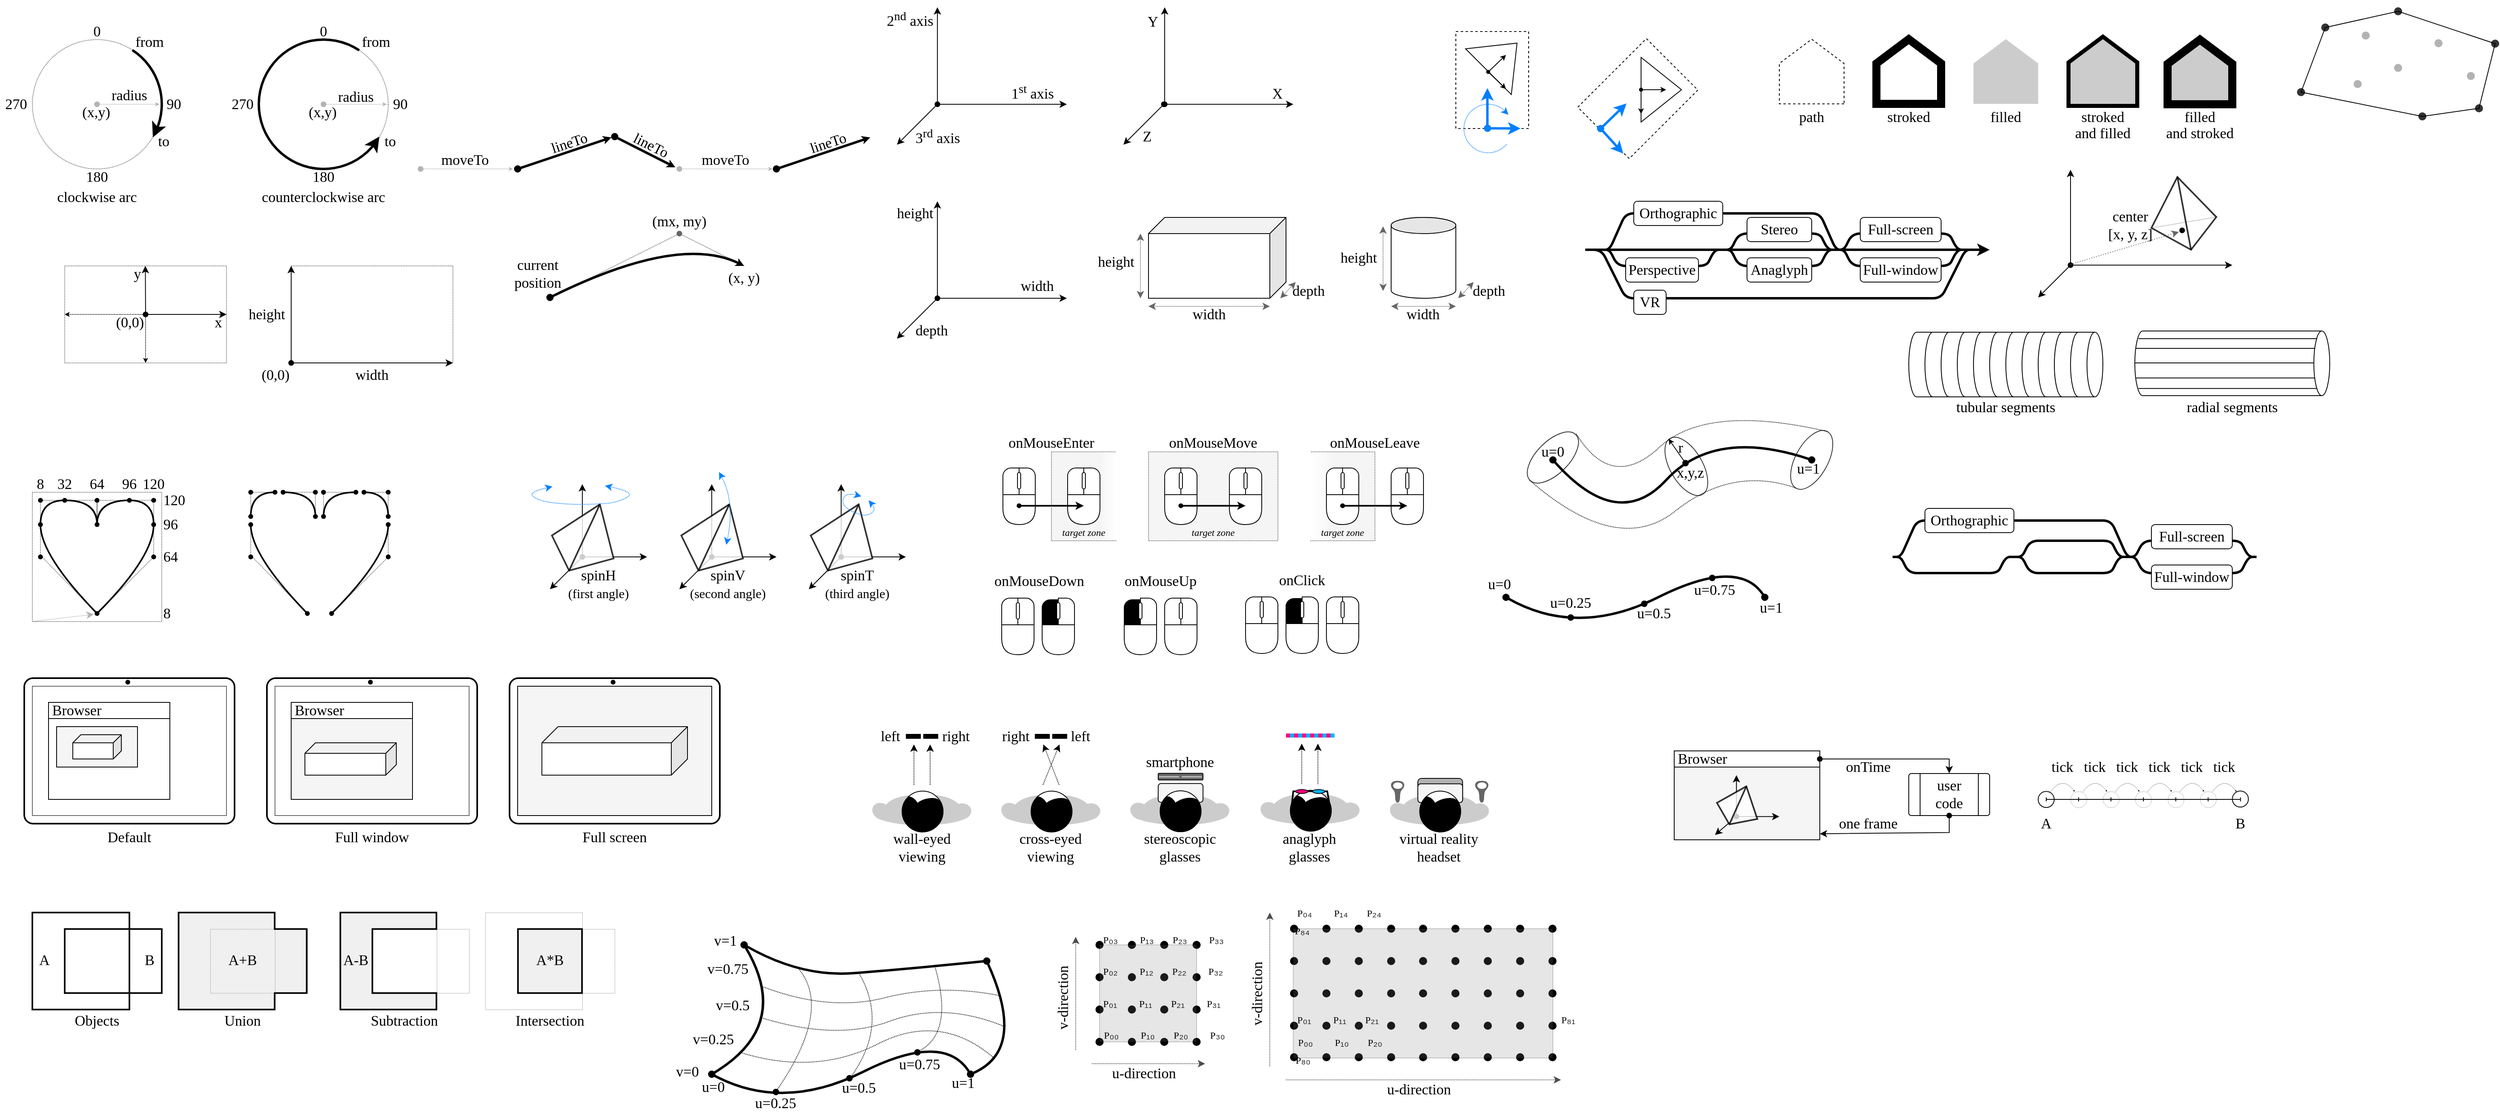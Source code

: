 <mxfile version="17.4.2" type="device"><diagram id="IulW4WTX1gy829L7mkmG" name="Page-1"><mxGraphModel dx="1953" dy="538" grid="1" gridSize="10" guides="1" tooltips="1" connect="1" arrows="1" fold="1" page="1" pageScale="1" pageWidth="1100" pageHeight="850" math="0" shadow="0"><root><mxCell id="0"/><mxCell id="1" parent="0"/><mxCell id="zbbeUznP1Jh5DOJNwvgs-125" value="" style="rounded=1;whiteSpace=wrap;html=1;fontFamily=Calibri;fontSize=18;strokeColor=#000000;strokeWidth=1;fillColor=#666666;" parent="1" vertex="1"><mxGeometry x="352" y="987.69" width="55.38" height="8.31" as="geometry"/></mxCell><mxCell id="zbbeUznP1Jh5DOJNwvgs-3" value="" style="ellipse;whiteSpace=wrap;html=1;aspect=fixed;fillColor=#000000;strokeColor=#FFFFFF;strokeWidth=4;" parent="1" vertex="1"><mxGeometry x="-927" y="870" width="10" height="10" as="geometry"/></mxCell><mxCell id="zbbeUznP1Jh5DOJNwvgs-2" value="" style="rounded=1;whiteSpace=wrap;html=1;fillColor=none;arcSize=6;connectable=0;allowArrows=0;strokeWidth=2;" parent="1" vertex="1"><mxGeometry x="-1050" y="870" width="260" height="180" as="geometry"/></mxCell><mxCell id="NYr2IJ3eyJCZdLrjKLzU-2" value="" style="shape=offPageConnector;whiteSpace=wrap;html=1;rotation=-180;fillColor=#CCCCCC;dashed=1;strokeColor=none;" parent="1" vertex="1"><mxGeometry x="1600" y="80.0" width="80" height="80" as="geometry"/></mxCell><mxCell id="7FwwJVHufF2n3ASIH5OX-14" value="" style="rounded=0;whiteSpace=wrap;html=1;fillColor=#f5f5f5;dashed=1;dashPattern=1 1;fontColor=#333333;strokeColor=none;" parent="1" vertex="1"><mxGeometry x="570" y="590" width="50" height="110" as="geometry"/></mxCell><mxCell id="1r7JpkNIC9cZ9DD8CkFM-86" value="" style="group;fillColor=none;" parent="1" vertex="1" connectable="0"><mxGeometry x="560" y="610" width="60" height="90" as="geometry"/></mxCell><mxCell id="7FwwJVHufF2n3ASIH5OX-15" value="" style="rounded=0;whiteSpace=wrap;html=1;fillColor=#f5f5f5;dashed=1;dashPattern=1 1;fontColor=#333333;strokeColor=none;gradientColor=#ffffff;gradientDirection=west;" parent="1r7JpkNIC9cZ9DD8CkFM-86" vertex="1"><mxGeometry x="-20" y="-20" width="30" height="110" as="geometry"/></mxCell><mxCell id="1r7JpkNIC9cZ9DD8CkFM-87" value="" style="verticalLabelPosition=bottom;verticalAlign=top;html=1;shape=mxgraph.basic.diag_round_rect;dx=15;allowArrows=0;connectable=0;" parent="1r7JpkNIC9cZ9DD8CkFM-86" vertex="1"><mxGeometry width="20" height="45" as="geometry"/></mxCell><mxCell id="1r7JpkNIC9cZ9DD8CkFM-88" value="" style="verticalLabelPosition=bottom;verticalAlign=top;html=1;shape=mxgraph.basic.diag_round_rect;dx=15;flipH=1;allowArrows=0;connectable=0;" parent="1r7JpkNIC9cZ9DD8CkFM-86" vertex="1"><mxGeometry x="20" width="20" height="44" as="geometry"/></mxCell><mxCell id="1r7JpkNIC9cZ9DD8CkFM-89" value="" style="shape=delay;whiteSpace=wrap;html=1;rotation=90;connectable=0;allowArrows=0;" parent="1r7JpkNIC9cZ9DD8CkFM-86" vertex="1"><mxGeometry x="1.5" y="31.5" width="37" height="40" as="geometry"/></mxCell><mxCell id="1r7JpkNIC9cZ9DD8CkFM-90" value="" style="rounded=1;whiteSpace=wrap;html=1;arcSize=50;allowArrows=0;connectable=0;" parent="1r7JpkNIC9cZ9DD8CkFM-86" vertex="1"><mxGeometry x="18" y="5.657" width="4" height="20.202" as="geometry"/></mxCell><mxCell id="7FwwJVHufF2n3ASIH5OX-12" value="" style="rounded=0;whiteSpace=wrap;html=1;fillColor=#f5f5f5;dashed=1;dashPattern=1 1;fontColor=#333333;strokeColor=none;gradientColor=#ffffff;gradientDirection=east;" parent="1" vertex="1"><mxGeometry x="280" y="590" width="20" height="110" as="geometry"/></mxCell><mxCell id="7FwwJVHufF2n3ASIH5OX-2" value="" style="rounded=0;whiteSpace=wrap;html=1;fillColor=#f5f5f5;dashed=1;dashPattern=1 1;fontColor=#333333;strokeColor=none;" parent="1" vertex="1"><mxGeometry x="220" y="590" width="60" height="110" as="geometry"/></mxCell><mxCell id="7FwwJVHufF2n3ASIH5OX-1" value="" style="rounded=0;whiteSpace=wrap;html=1;fillColor=#f5f5f5;dashed=1;dashPattern=1 1;fontColor=#333333;strokeColor=#666666;" parent="1" vertex="1"><mxGeometry x="340" y="590" width="160" height="110" as="geometry"/></mxCell><mxCell id="rJn-vDhGcc_ENqnjwJdY-5" value="" style="rounded=0;whiteSpace=wrap;html=1;dashed=1;fillColor=none;connectable=0;allowArrows=0;" parent="1" vertex="1"><mxGeometry x="720" y="70" width="90" height="120" as="geometry"/></mxCell><mxCell id="BnQ1cHRjBtLnelOh4Txh-79" value="" style="endArrow=none;html=1;fontFamily=Calibri;fontSize=18;strokeWidth=3;strokeColor=#000000;rounded=1;" parent="1" edge="1"><mxGeometry width="50" height="50" relative="1" as="geometry"><mxPoint x="1360" y="340" as="sourcePoint"/><mxPoint x="880" y="340" as="targetPoint"/><Array as="points"><mxPoint x="1350" y="340"/><mxPoint x="1320" y="400"/><mxPoint x="930" y="400"/><mxPoint x="900" y="340"/></Array></mxGeometry></mxCell><mxCell id="BnQ1cHRjBtLnelOh4Txh-62" value="" style="endArrow=classic;html=1;fontFamily=Calibri;fontSize=18;strokeWidth=3;strokeColor=#000000;rounded=1;endFill=1;" parent="1" edge="1"><mxGeometry width="50" height="50" relative="1" as="geometry"><mxPoint x="880" y="340" as="sourcePoint"/><mxPoint x="1380" y="340" as="targetPoint"/></mxGeometry></mxCell><mxCell id="phZSo0MRXo7aLX_ubmZk-1" value="" style="endArrow=classic;html=1;rounded=0;" parent="1" edge="1"><mxGeometry width="50" height="50" relative="1" as="geometry"><mxPoint x="79" y="160" as="sourcePoint"/><mxPoint x="79" y="40" as="targetPoint"/></mxGeometry></mxCell><mxCell id="phZSo0MRXo7aLX_ubmZk-2" value="" style="endArrow=classic;html=1;rounded=0;startArrow=oval;startFill=1;" parent="1" edge="1"><mxGeometry width="50" height="50" relative="1" as="geometry"><mxPoint x="79" y="160" as="sourcePoint"/><mxPoint x="239" y="160" as="targetPoint"/></mxGeometry></mxCell><mxCell id="phZSo0MRXo7aLX_ubmZk-3" value="" style="endArrow=classic;html=1;rounded=0;" parent="1" edge="1"><mxGeometry width="50" height="50" relative="1" as="geometry"><mxPoint x="79" y="160" as="sourcePoint"/><mxPoint x="29" y="210" as="targetPoint"/></mxGeometry></mxCell><mxCell id="phZSo0MRXo7aLX_ubmZk-5" value="1&lt;sup&gt;st&lt;/sup&gt; axis" style="text;html=1;strokeColor=none;fillColor=none;align=right;verticalAlign=middle;whiteSpace=wrap;rounded=0;fontFamily=Calibri;fontSize=18;" parent="1" vertex="1"><mxGeometry x="170" y="130" width="55" height="30" as="geometry"/></mxCell><mxCell id="phZSo0MRXo7aLX_ubmZk-6" value="2&lt;sup&gt;nd&lt;/sup&gt; axis" style="text;html=1;strokeColor=none;fillColor=none;align=right;verticalAlign=middle;whiteSpace=wrap;rounded=0;fontFamily=Calibri;fontSize=18;" parent="1" vertex="1"><mxGeometry x="16" y="40" width="60" height="30" as="geometry"/></mxCell><mxCell id="phZSo0MRXo7aLX_ubmZk-7" value="3&lt;sup&gt;rd&lt;/sup&gt; axis" style="text;html=1;strokeColor=none;fillColor=none;align=left;verticalAlign=middle;whiteSpace=wrap;rounded=0;rotation=0;fontFamily=Calibri;fontSize=18;" parent="1" vertex="1"><mxGeometry x="50" y="190" width="70" height="20" as="geometry"/></mxCell><mxCell id="phZSo0MRXo7aLX_ubmZk-9" value="" style="endArrow=classic;html=1;rounded=0;startArrow=oval;startFill=1;" parent="1" edge="1"><mxGeometry width="50" height="50" relative="1" as="geometry"><mxPoint x="359" y="160" as="sourcePoint"/><mxPoint x="519" y="160" as="targetPoint"/></mxGeometry></mxCell><mxCell id="phZSo0MRXo7aLX_ubmZk-10" value="" style="endArrow=classic;html=1;rounded=0;" parent="1" edge="1"><mxGeometry width="50" height="50" relative="1" as="geometry"><mxPoint x="359" y="160" as="sourcePoint"/><mxPoint x="309" y="210" as="targetPoint"/></mxGeometry></mxCell><mxCell id="phZSo0MRXo7aLX_ubmZk-11" value="X" style="text;html=1;strokeColor=none;fillColor=none;align=right;verticalAlign=middle;whiteSpace=wrap;rounded=0;fontFamily=Calibri;fontSize=18;" parent="1" vertex="1"><mxGeometry x="489" y="137" width="19" height="20" as="geometry"/></mxCell><mxCell id="phZSo0MRXo7aLX_ubmZk-12" value="Y" style="text;html=1;strokeColor=none;fillColor=none;align=right;verticalAlign=middle;whiteSpace=wrap;rounded=0;fontFamily=Calibri;fontSize=18;" parent="1" vertex="1"><mxGeometry x="334" y="43" width="20" height="30" as="geometry"/></mxCell><mxCell id="phZSo0MRXo7aLX_ubmZk-13" value="Z" style="text;html=1;strokeColor=none;fillColor=none;align=left;verticalAlign=middle;whiteSpace=wrap;rounded=0;rotation=0;fontFamily=Calibri;fontSize=18;" parent="1" vertex="1"><mxGeometry x="330.5" y="190" width="27" height="20" as="geometry"/></mxCell><mxCell id="phZSo0MRXo7aLX_ubmZk-24" value="" style="endArrow=classic;html=1;rounded=0;" parent="1" edge="1"><mxGeometry width="50" height="50" relative="1" as="geometry"><mxPoint x="79" y="400" as="sourcePoint"/><mxPoint x="79" y="280.0" as="targetPoint"/></mxGeometry></mxCell><mxCell id="phZSo0MRXo7aLX_ubmZk-25" value="" style="endArrow=classic;html=1;rounded=0;startArrow=oval;startFill=1;" parent="1" edge="1"><mxGeometry width="50" height="50" relative="1" as="geometry"><mxPoint x="79" y="400" as="sourcePoint"/><mxPoint x="239" y="400" as="targetPoint"/></mxGeometry></mxCell><mxCell id="phZSo0MRXo7aLX_ubmZk-26" value="" style="endArrow=classic;html=1;rounded=0;" parent="1" edge="1"><mxGeometry width="50" height="50" relative="1" as="geometry"><mxPoint x="79" y="400" as="sourcePoint"/><mxPoint x="29" y="450" as="targetPoint"/></mxGeometry></mxCell><mxCell id="phZSo0MRXo7aLX_ubmZk-27" value="width" style="text;html=1;strokeColor=none;fillColor=none;align=right;verticalAlign=middle;whiteSpace=wrap;rounded=0;fontFamily=Calibri;fontSize=18;" parent="1" vertex="1"><mxGeometry x="170" y="370" width="55" height="30" as="geometry"/></mxCell><mxCell id="phZSo0MRXo7aLX_ubmZk-28" value="height" style="text;html=1;strokeColor=none;fillColor=none;align=right;verticalAlign=middle;whiteSpace=wrap;rounded=0;fontFamily=Calibri;fontSize=18;" parent="1" vertex="1"><mxGeometry x="16" y="280" width="60" height="30" as="geometry"/></mxCell><mxCell id="phZSo0MRXo7aLX_ubmZk-29" value="depth" style="text;html=1;strokeColor=none;fillColor=none;align=left;verticalAlign=middle;whiteSpace=wrap;rounded=0;rotation=0;fontFamily=Calibri;fontSize=18;" parent="1" vertex="1"><mxGeometry x="50" y="430" width="70" height="20" as="geometry"/></mxCell><mxCell id="ebg2EoQCEzA1w5JfKJvw-1" value="" style="shape=cube;whiteSpace=wrap;html=1;boundedLbl=1;backgroundOutline=1;darkOpacity=0.05;darkOpacity2=0.1;flipH=1;" parent="1" vertex="1"><mxGeometry x="340" y="300" width="170" height="100" as="geometry"/></mxCell><mxCell id="ebg2EoQCEzA1w5JfKJvw-2" value="width" style="text;html=1;strokeColor=none;fillColor=none;align=center;verticalAlign=middle;whiteSpace=wrap;rounded=0;fontFamily=Calibri;fontSize=18;" parent="1" vertex="1"><mxGeometry x="340" y="410" width="150" height="20" as="geometry"/></mxCell><mxCell id="ebg2EoQCEzA1w5JfKJvw-3" value="height" style="text;html=1;strokeColor=none;fillColor=none;align=center;verticalAlign=middle;whiteSpace=wrap;rounded=0;fontFamily=Calibri;fontSize=18;" parent="1" vertex="1"><mxGeometry x="270" y="340" width="60" height="30" as="geometry"/></mxCell><mxCell id="ebg2EoQCEzA1w5JfKJvw-4" value="depth" style="text;html=1;strokeColor=none;fillColor=none;align=left;verticalAlign=middle;whiteSpace=wrap;rounded=0;rotation=0;fontFamily=Calibri;fontSize=18;" parent="1" vertex="1"><mxGeometry x="516" y="381" width="70" height="20" as="geometry"/></mxCell><mxCell id="ebg2EoQCEzA1w5JfKJvw-9" value="" style="shape=cylinder3;whiteSpace=wrap;html=1;boundedLbl=1;backgroundOutline=1;size=9.833;" parent="1" vertex="1"><mxGeometry x="640" y="300" width="80" height="100" as="geometry"/></mxCell><mxCell id="ebg2EoQCEzA1w5JfKJvw-10" value="" style="endArrow=classic;startArrow=classic;html=1;rounded=0;strokeColor=#666666;dashed=1;dashPattern=1 1;" parent="1" edge="1"><mxGeometry width="50" height="50" relative="1" as="geometry"><mxPoint x="340" y="410" as="sourcePoint"/><mxPoint x="490" y="410" as="targetPoint"/></mxGeometry></mxCell><mxCell id="ebg2EoQCEzA1w5JfKJvw-11" value="" style="endArrow=classic;startArrow=classic;html=1;rounded=0;strokeColor=#666666;dashed=1;dashPattern=1 1;" parent="1" edge="1"><mxGeometry width="50" height="50" relative="1" as="geometry"><mxPoint x="640" y="410" as="sourcePoint"/><mxPoint x="720" y="410" as="targetPoint"/></mxGeometry></mxCell><mxCell id="ebg2EoQCEzA1w5JfKJvw-12" value="width" style="text;html=1;strokeColor=none;fillColor=none;align=center;verticalAlign=middle;whiteSpace=wrap;rounded=0;fontFamily=Calibri;fontSize=18;" parent="1" vertex="1"><mxGeometry x="640" y="410" width="79" height="20" as="geometry"/></mxCell><mxCell id="ebg2EoQCEzA1w5JfKJvw-13" value="" style="endArrow=classic;startArrow=classic;html=1;rounded=0;strokeColor=#666666;dashed=1;dashPattern=1 1;" parent="1" edge="1"><mxGeometry width="50" height="50" relative="1" as="geometry"><mxPoint x="330" y="400" as="sourcePoint"/><mxPoint x="330" y="320" as="targetPoint"/></mxGeometry></mxCell><mxCell id="ebg2EoQCEzA1w5JfKJvw-14" value="" style="endArrow=classic;startArrow=classic;html=1;rounded=0;strokeColor=#666666;dashed=1;dashPattern=1 1;" parent="1" edge="1"><mxGeometry width="50" height="50" relative="1" as="geometry"><mxPoint x="630" y="391" as="sourcePoint"/><mxPoint x="630" y="311" as="targetPoint"/></mxGeometry></mxCell><mxCell id="ebg2EoQCEzA1w5JfKJvw-15" value="" style="ellipse;whiteSpace=wrap;html=1;fillColor=#E6E6E6;" parent="1" vertex="1"><mxGeometry x="640" y="300" width="80" height="20" as="geometry"/></mxCell><mxCell id="ebg2EoQCEzA1w5JfKJvw-16" value="height" style="text;html=1;strokeColor=none;fillColor=none;align=center;verticalAlign=middle;whiteSpace=wrap;rounded=0;fontFamily=Calibri;fontSize=18;" parent="1" vertex="1"><mxGeometry x="570" y="335" width="60" height="30" as="geometry"/></mxCell><mxCell id="ebg2EoQCEzA1w5JfKJvw-17" value="" style="endArrow=classic;startArrow=classic;html=1;rounded=0;strokeColor=#666666;dashed=1;dashPattern=1 1;" parent="1" edge="1"><mxGeometry width="50" height="50" relative="1" as="geometry"><mxPoint x="503" y="400" as="sourcePoint"/><mxPoint x="522" y="380" as="targetPoint"/></mxGeometry></mxCell><mxCell id="ebg2EoQCEzA1w5JfKJvw-18" value="" style="endArrow=classic;startArrow=classic;html=1;rounded=0;strokeColor=#666666;dashed=1;dashPattern=1 1;" parent="1" edge="1"><mxGeometry width="50" height="50" relative="1" as="geometry"><mxPoint x="723" y="400" as="sourcePoint"/><mxPoint x="742" y="380" as="targetPoint"/></mxGeometry></mxCell><mxCell id="ebg2EoQCEzA1w5JfKJvw-19" value="depth" style="text;html=1;strokeColor=none;fillColor=none;align=left;verticalAlign=middle;whiteSpace=wrap;rounded=0;rotation=0;fontFamily=Calibri;fontSize=18;" parent="1" vertex="1"><mxGeometry x="739" y="381" width="70" height="20" as="geometry"/></mxCell><mxCell id="BnQ1cHRjBtLnelOh4Txh-74" value="VR" style="rounded=1;whiteSpace=wrap;html=1;fontFamily=Calibri;fontSize=18;" parent="1" vertex="1"><mxGeometry x="940" y="390" width="40" height="30" as="geometry"/></mxCell><mxCell id="BnQ1cHRjBtLnelOh4Txh-58" value="" style="endArrow=none;html=1;fontFamily=Calibri;fontSize=18;strokeWidth=3;strokeColor=#000000;rounded=1;" parent="1" edge="1"><mxGeometry width="50" height="50" relative="1" as="geometry"><mxPoint x="1350" y="340" as="sourcePoint"/><mxPoint x="1190" y="340" as="targetPoint"/><Array as="points"><mxPoint x="1340" y="340"/><mxPoint x="1330" y="320"/><mxPoint x="1210" y="320"/><mxPoint x="1200" y="340"/></Array></mxGeometry></mxCell><mxCell id="BnQ1cHRjBtLnelOh4Txh-59" value="" style="endArrow=none;html=1;fontFamily=Calibri;fontSize=18;strokeWidth=3;strokeColor=#000000;rounded=1;" parent="1" edge="1"><mxGeometry width="50" height="50" relative="1" as="geometry"><mxPoint x="1350" y="340" as="sourcePoint"/><mxPoint x="1190" y="340" as="targetPoint"/><Array as="points"><mxPoint x="1340" y="340"/><mxPoint x="1330" y="360"/><mxPoint x="1210" y="360"/><mxPoint x="1200" y="340"/></Array></mxGeometry></mxCell><mxCell id="BnQ1cHRjBtLnelOh4Txh-60" value="Full-window" style="rounded=1;whiteSpace=wrap;html=1;fontFamily=Calibri;fontSize=18;" parent="1" vertex="1"><mxGeometry x="1220" y="350" width="100" height="30" as="geometry"/></mxCell><mxCell id="BnQ1cHRjBtLnelOh4Txh-61" value="Full-screen" style="rounded=1;whiteSpace=wrap;html=1;fontFamily=Calibri;fontSize=18;" parent="1" vertex="1"><mxGeometry x="1220" y="300" width="100" height="30" as="geometry"/></mxCell><mxCell id="BnQ1cHRjBtLnelOh4Txh-64" value="" style="endArrow=none;html=1;fontFamily=Calibri;fontSize=18;strokeWidth=3;strokeColor=#000000;rounded=1;" parent="1" edge="1"><mxGeometry width="50" height="50" relative="1" as="geometry"><mxPoint x="1190" y="340" as="sourcePoint"/><mxPoint x="1050" y="340" as="targetPoint"/><Array as="points"><mxPoint x="1180" y="340"/><mxPoint x="1170" y="320"/><mxPoint x="1070" y="320"/><mxPoint x="1060" y="340"/></Array></mxGeometry></mxCell><mxCell id="BnQ1cHRjBtLnelOh4Txh-65" value="" style="endArrow=none;html=1;fontFamily=Calibri;fontSize=18;strokeWidth=3;strokeColor=#000000;rounded=1;" parent="1" edge="1"><mxGeometry width="50" height="50" relative="1" as="geometry"><mxPoint x="1190" y="340" as="sourcePoint"/><mxPoint x="1050" y="340" as="targetPoint"/><Array as="points"><mxPoint x="1180" y="340"/><mxPoint x="1170" y="360"/><mxPoint x="1070" y="360"/><mxPoint x="1060" y="340"/></Array></mxGeometry></mxCell><mxCell id="BnQ1cHRjBtLnelOh4Txh-66" value="Anaglyph" style="rounded=1;whiteSpace=wrap;html=1;fontFamily=Calibri;fontSize=18;" parent="1" vertex="1"><mxGeometry x="1080" y="350" width="80" height="30" as="geometry"/></mxCell><mxCell id="BnQ1cHRjBtLnelOh4Txh-67" value="Stereo" style="rounded=1;whiteSpace=wrap;html=1;fontFamily=Calibri;fontSize=18;" parent="1" vertex="1"><mxGeometry x="1080" y="300" width="80" height="30" as="geometry"/></mxCell><mxCell id="BnQ1cHRjBtLnelOh4Txh-75" value="" style="endArrow=none;html=1;fontFamily=Calibri;fontSize=18;strokeWidth=3;strokeColor=#000000;rounded=1;" parent="1" edge="1"><mxGeometry width="50" height="50" relative="1" as="geometry"><mxPoint x="1050" y="340" as="sourcePoint"/><mxPoint x="900" y="340" as="targetPoint"/><Array as="points"><mxPoint x="1040" y="340"/><mxPoint x="1030" y="360"/><mxPoint x="920" y="360"/><mxPoint x="910" y="340"/></Array></mxGeometry></mxCell><mxCell id="BnQ1cHRjBtLnelOh4Txh-72" value="Perspective" style="rounded=1;whiteSpace=wrap;html=1;fontFamily=Calibri;fontSize=18;" parent="1" vertex="1"><mxGeometry x="930" y="350" width="90" height="30" as="geometry"/></mxCell><mxCell id="BnQ1cHRjBtLnelOh4Txh-77" value="" style="endArrow=none;html=1;fontFamily=Calibri;fontSize=18;strokeWidth=3;strokeColor=#000000;rounded=1;" parent="1" edge="1"><mxGeometry width="50" height="50" relative="1" as="geometry"><mxPoint x="1200" y="340" as="sourcePoint"/><mxPoint x="900" y="340" as="targetPoint"/><Array as="points"><mxPoint x="1190" y="340"/><mxPoint x="1170" y="295"/><mxPoint x="930" y="295"/><mxPoint x="910" y="340"/></Array></mxGeometry></mxCell><mxCell id="BnQ1cHRjBtLnelOh4Txh-69" value="Orthographic" style="rounded=1;whiteSpace=wrap;html=1;fontFamily=Calibri;fontSize=18;" parent="1" vertex="1"><mxGeometry x="940" y="280" width="110" height="30" as="geometry"/></mxCell><mxCell id="mS9Cdpgdg8d4ndFLmbpp-4" value="spinH&lt;br&gt;&lt;font style=&quot;font-size: 16px&quot;&gt;(first angle)&lt;/font&gt;" style="text;html=1;strokeColor=none;fillColor=none;align=center;verticalAlign=middle;whiteSpace=wrap;rounded=0;fontFamily=Calibri;fontSize=18;connectable=0;allowArrows=0;" parent="1" vertex="1"><mxGeometry x="-400" y="730" width="120" height="47" as="geometry"/></mxCell><mxCell id="mS9Cdpgdg8d4ndFLmbpp-9" value="spinV&lt;br&gt;&lt;font style=&quot;font-size: 16px&quot;&gt;(second angle)&lt;/font&gt;" style="text;html=1;strokeColor=none;fillColor=none;align=center;verticalAlign=middle;whiteSpace=wrap;rounded=0;fontFamily=Calibri;fontSize=18;connectable=0;allowArrows=0;" parent="1" vertex="1"><mxGeometry x="-240" y="730" width="120" height="47" as="geometry"/></mxCell><mxCell id="mS9Cdpgdg8d4ndFLmbpp-36" value="spinT&lt;br&gt;&lt;font style=&quot;font-size: 16px&quot;&gt;(third angle)&lt;/font&gt;" style="text;html=1;strokeColor=none;fillColor=none;align=center;verticalAlign=middle;whiteSpace=wrap;rounded=0;fontFamily=Calibri;fontSize=18;connectable=0;allowArrows=0;" parent="1" vertex="1"><mxGeometry x="-80" y="730" width="120" height="47" as="geometry"/></mxCell><mxCell id="ApqP_NUCSL2yYaHnZZfl-57" value="" style="endArrow=classic;html=1;rounded=0;" parent="1" edge="1"><mxGeometry width="50" height="50" relative="1" as="geometry"><mxPoint x="-360" y="720" as="sourcePoint"/><mxPoint x="-360" y="630" as="targetPoint"/></mxGeometry></mxCell><mxCell id="ApqP_NUCSL2yYaHnZZfl-58" value="" style="endArrow=classic;html=1;rounded=0;startArrow=oval;startFill=1;" parent="1" edge="1"><mxGeometry width="50" height="50" relative="1" as="geometry"><mxPoint x="-360" y="720" as="sourcePoint"/><mxPoint x="-280" y="720" as="targetPoint"/></mxGeometry></mxCell><mxCell id="ApqP_NUCSL2yYaHnZZfl-59" value="" style="endArrow=classic;html=1;rounded=0;" parent="1" edge="1"><mxGeometry width="50" height="50" relative="1" as="geometry"><mxPoint x="-360" y="720" as="sourcePoint"/><mxPoint x="-400" y="760" as="targetPoint"/></mxGeometry></mxCell><mxCell id="ApqP_NUCSL2yYaHnZZfl-63" value="" style="verticalLabelPosition=bottom;verticalAlign=top;html=1;shape=mxgraph.basic.pyramid;dx1=0.4;dx2=0.5;dy1=0.7;dy2=0.55;strokeWidth=2;opacity=80;rotation=30;" parent="1" vertex="1"><mxGeometry x="-394" y="653" width="80.29" height="90" as="geometry"/></mxCell><mxCell id="ApqP_NUCSL2yYaHnZZfl-66" value="" style="endArrow=classic;html=1;strokeColor=#007FFF;strokeWidth=1;startArrow=classic;startFill=1;dashed=1;dashPattern=1 1;curved=1;" parent="1" edge="1"><mxGeometry width="50" height="50" relative="1" as="geometry"><mxPoint x="-397" y="633" as="sourcePoint"/><mxPoint x="-332" y="632" as="targetPoint"/><Array as="points"><mxPoint x="-428" y="640"/><mxPoint x="-413" y="651"/><mxPoint x="-379" y="655"/><mxPoint x="-348" y="655"/><mxPoint x="-317" y="653"/><mxPoint x="-293" y="640"/></Array></mxGeometry></mxCell><mxCell id="ApqP_NUCSL2yYaHnZZfl-72" value="" style="endArrow=classic;html=1;rounded=0;" parent="1" edge="1"><mxGeometry width="50" height="50" relative="1" as="geometry"><mxPoint x="-200.0" y="720" as="sourcePoint"/><mxPoint x="-200.0" y="630" as="targetPoint"/></mxGeometry></mxCell><mxCell id="ApqP_NUCSL2yYaHnZZfl-73" value="" style="endArrow=classic;html=1;rounded=0;startArrow=oval;startFill=1;" parent="1" edge="1"><mxGeometry width="50" height="50" relative="1" as="geometry"><mxPoint x="-200.0" y="720" as="sourcePoint"/><mxPoint x="-120.0" y="720" as="targetPoint"/></mxGeometry></mxCell><mxCell id="ApqP_NUCSL2yYaHnZZfl-74" value="" style="endArrow=classic;html=1;rounded=0;" parent="1" edge="1"><mxGeometry width="50" height="50" relative="1" as="geometry"><mxPoint x="-200.0" y="720" as="sourcePoint"/><mxPoint x="-240.0" y="760" as="targetPoint"/></mxGeometry></mxCell><mxCell id="ApqP_NUCSL2yYaHnZZfl-75" value="" style="verticalLabelPosition=bottom;verticalAlign=top;html=1;shape=mxgraph.basic.pyramid;dx1=0.4;dx2=0.5;dy1=0.7;dy2=0.55;strokeWidth=2;opacity=80;rotation=30;" parent="1" vertex="1"><mxGeometry x="-234" y="653" width="80.29" height="90" as="geometry"/></mxCell><mxCell id="ApqP_NUCSL2yYaHnZZfl-79" value="" style="endArrow=classic;html=1;strokeColor=#007FFF;strokeWidth=1;startArrow=classic;startFill=1;dashed=1;dashPattern=1 1;curved=1;" parent="1" edge="1"><mxGeometry width="50" height="50" relative="1" as="geometry"><mxPoint x="-182" y="705" as="sourcePoint"/><mxPoint x="-191" y="615" as="targetPoint"/><Array as="points"><mxPoint x="-171" y="652"/></Array></mxGeometry></mxCell><mxCell id="ApqP_NUCSL2yYaHnZZfl-80" value="" style="endArrow=classic;html=1;rounded=0;" parent="1" edge="1"><mxGeometry width="50" height="50" relative="1" as="geometry"><mxPoint x="-40.0" y="720" as="sourcePoint"/><mxPoint x="-40.0" y="630" as="targetPoint"/></mxGeometry></mxCell><mxCell id="ApqP_NUCSL2yYaHnZZfl-81" value="" style="endArrow=classic;html=1;rounded=0;startArrow=oval;startFill=1;" parent="1" edge="1"><mxGeometry width="50" height="50" relative="1" as="geometry"><mxPoint x="-40.0" y="720" as="sourcePoint"/><mxPoint x="40.0" y="720" as="targetPoint"/></mxGeometry></mxCell><mxCell id="ApqP_NUCSL2yYaHnZZfl-82" value="" style="endArrow=classic;html=1;rounded=0;" parent="1" edge="1"><mxGeometry width="50" height="50" relative="1" as="geometry"><mxPoint x="-40.0" y="720" as="sourcePoint"/><mxPoint x="-80.0" y="760" as="targetPoint"/></mxGeometry></mxCell><mxCell id="ApqP_NUCSL2yYaHnZZfl-83" value="" style="verticalLabelPosition=bottom;verticalAlign=top;html=1;shape=mxgraph.basic.pyramid;dx1=0.4;dx2=0.5;dy1=0.7;dy2=0.55;strokeWidth=2;opacity=80;rotation=30;" parent="1" vertex="1"><mxGeometry x="-74" y="653" width="80.29" height="90" as="geometry"/></mxCell><mxCell id="ApqP_NUCSL2yYaHnZZfl-85" value="" style="endArrow=classic;html=1;strokeColor=#007FFF;strokeWidth=1;startArrow=classic;startFill=1;dashed=1;dashPattern=1 1;curved=1;" parent="1" edge="1"><mxGeometry width="50" height="50" relative="1" as="geometry"><mxPoint x="-6" y="650" as="sourcePoint"/><mxPoint x="-15" y="645" as="targetPoint"/><Array as="points"><mxPoint x="4" y="662"/><mxPoint x="-11" y="671"/><mxPoint x="-40" y="657"/><mxPoint x="-35" y="640"/></Array></mxGeometry></mxCell><mxCell id="rJn-vDhGcc_ENqnjwJdY-6" value="" style="endArrow=classic;html=1;rounded=0;strokeWidth=3;strokeColor=#007FFF;" parent="1" edge="1"><mxGeometry width="50" height="50" relative="1" as="geometry"><mxPoint x="759" y="189.73" as="sourcePoint"/><mxPoint x="759" y="140" as="targetPoint"/></mxGeometry></mxCell><mxCell id="rJn-vDhGcc_ENqnjwJdY-7" value="" style="endArrow=classic;html=1;rounded=0;startArrow=oval;startFill=1;strokeWidth=3;strokeColor=#007FFF;" parent="1" edge="1"><mxGeometry width="50" height="50" relative="1" as="geometry"><mxPoint x="759.2" y="189.73" as="sourcePoint"/><mxPoint x="800" y="190" as="targetPoint"/></mxGeometry></mxCell><mxCell id="rJn-vDhGcc_ENqnjwJdY-1" value="" style="triangle;whiteSpace=wrap;html=1;rotation=-45;connectable=0;allowArrows=0;fillColor=none;" parent="1" vertex="1"><mxGeometry x="753" y="62" width="50" height="80" as="geometry"/></mxCell><mxCell id="phZSo0MRXo7aLX_ubmZk-8" value="" style="endArrow=classic;html=1;rounded=0;endSize=4;startSize=4;" parent="1" edge="1"><mxGeometry width="50" height="50" relative="1" as="geometry"><mxPoint x="760" y="120" as="sourcePoint"/><mxPoint x="782" y="99" as="targetPoint"/></mxGeometry></mxCell><mxCell id="rJn-vDhGcc_ENqnjwJdY-4" value="" style="endArrow=classic;html=1;rounded=0;startArrow=oval;startFill=1;endSize=4;startSize=4;" parent="1" edge="1"><mxGeometry width="50" height="50" relative="1" as="geometry"><mxPoint x="760" y="120" as="sourcePoint"/><mxPoint x="782" y="141" as="targetPoint"/></mxGeometry></mxCell><mxCell id="rJn-vDhGcc_ENqnjwJdY-10" value="" style="rounded=0;whiteSpace=wrap;html=1;dashed=1;fillColor=none;rotation=45;allowArrows=0;connectable=0;" parent="1" vertex="1"><mxGeometry x="900" y="93.018" width="90" height="120" as="geometry"/></mxCell><mxCell id="rJn-vDhGcc_ENqnjwJdY-11" value="" style="endArrow=classic;html=1;rounded=0;strokeWidth=3;strokeColor=#007FFF;" parent="1" edge="1"><mxGeometry width="50" height="50" relative="1" as="geometry"><mxPoint x="898" y="191.018" as="sourcePoint"/><mxPoint x="931" y="159" as="targetPoint"/></mxGeometry></mxCell><mxCell id="rJn-vDhGcc_ENqnjwJdY-12" value="" style="endArrow=classic;html=1;rounded=0;startArrow=oval;startFill=1;strokeWidth=3;strokeColor=#007FFF;" parent="1" edge="1"><mxGeometry width="50" height="50" relative="1" as="geometry"><mxPoint x="899" y="190.018" as="sourcePoint"/><mxPoint x="927" y="221" as="targetPoint"/></mxGeometry></mxCell><mxCell id="rJn-vDhGcc_ENqnjwJdY-15" value="" style="triangle;whiteSpace=wrap;html=1;rotation=0;connectable=0;allowArrows=0;fillColor=none;" parent="1" vertex="1"><mxGeometry x="949" y="102.018" width="50" height="80" as="geometry"/></mxCell><mxCell id="rJn-vDhGcc_ENqnjwJdY-16" value="" style="endArrow=classic;html=1;rounded=0;startSize=4;endSize=4;" parent="1" edge="1"><mxGeometry width="50" height="50" relative="1" as="geometry"><mxPoint x="949" y="142.018" as="sourcePoint"/><mxPoint x="980" y="142" as="targetPoint"/></mxGeometry></mxCell><mxCell id="rJn-vDhGcc_ENqnjwJdY-17" value="" style="endArrow=classic;html=1;rounded=0;startArrow=oval;startFill=1;startSize=4;endSize=4;" parent="1" edge="1"><mxGeometry width="50" height="50" relative="1" as="geometry"><mxPoint x="949" y="142.018" as="sourcePoint"/><mxPoint x="949" y="172.018" as="targetPoint"/></mxGeometry></mxCell><mxCell id="rJn-vDhGcc_ENqnjwJdY-19" value="" style="endArrow=classic;html=1;strokeColor=#007FFF;strokeWidth=1;startArrow=none;startFill=0;dashed=1;dashPattern=1 1;curved=1;" parent="1" edge="1"><mxGeometry width="50" height="50" relative="1" as="geometry"><mxPoint x="780" y="168" as="sourcePoint"/><mxPoint x="785" y="173" as="targetPoint"/></mxGeometry></mxCell><mxCell id="rJn-vDhGcc_ENqnjwJdY-20" value="" style="verticalLabelPosition=bottom;verticalAlign=top;html=1;shape=mxgraph.basic.arc;startAngle=0.364;endAngle=0.133;dashed=1;fillColor=none;strokeColor=#007FFF;dashPattern=1 1;" parent="1" vertex="1"><mxGeometry x="730" y="160" width="60" height="60" as="geometry"/></mxCell><mxCell id="8kMWVVg-FJZb6UG00D2O-2" value="(x, y)" style="text;html=1;strokeColor=none;fillColor=none;align=center;verticalAlign=middle;whiteSpace=wrap;rounded=0;fontFamily=Calibri;fontSize=18;" parent="1" vertex="1"><mxGeometry x="-185" y="360" width="50" height="30" as="geometry"/></mxCell><mxCell id="8kMWVVg-FJZb6UG00D2O-3" value="(mx, my)" style="text;html=1;strokeColor=none;fillColor=none;align=center;verticalAlign=middle;whiteSpace=wrap;rounded=0;fontFamily=Calibri;fontSize=18;" parent="1" vertex="1"><mxGeometry x="-280" y="290" width="80" height="30" as="geometry"/></mxCell><mxCell id="8kMWVVg-FJZb6UG00D2O-4" value="" style="endArrow=oval;dashed=1;html=1;dashPattern=1 1;strokeColor=#666666;rounded=0;entryX=0.5;entryY=1;entryDx=0;entryDy=0;endFill=1;" parent="1" target="8kMWVVg-FJZb6UG00D2O-3" edge="1"><mxGeometry width="50" height="50" relative="1" as="geometry"><mxPoint x="-400" y="400" as="sourcePoint"/><mxPoint x="-160" y="360" as="targetPoint"/></mxGeometry></mxCell><mxCell id="8kMWVVg-FJZb6UG00D2O-5" value="" style="endArrow=none;dashed=1;html=1;dashPattern=1 1;strokeColor=#666666;rounded=0;entryX=0.5;entryY=1;entryDx=0;entryDy=0;exitX=0.5;exitY=0;exitDx=0;exitDy=0;" parent="1" source="8kMWVVg-FJZb6UG00D2O-2" target="8kMWVVg-FJZb6UG00D2O-3" edge="1"><mxGeometry width="50" height="50" relative="1" as="geometry"><mxPoint x="-390" y="410" as="sourcePoint"/><mxPoint x="-230" y="330" as="targetPoint"/></mxGeometry></mxCell><mxCell id="8kMWVVg-FJZb6UG00D2O-6" value="current position" style="text;html=1;strokeColor=none;fillColor=none;align=center;verticalAlign=middle;whiteSpace=wrap;rounded=0;fontFamily=Calibri;fontSize=18;" parent="1" vertex="1"><mxGeometry x="-450" y="349" width="70" height="41" as="geometry"/></mxCell><mxCell id="8kMWVVg-FJZb6UG00D2O-7" value="" style="endArrow=classic;html=1;endFill=1;startArrow=oval;startFill=1;rounded=0;endSize=1;strokeWidth=3;" parent="1" edge="1"><mxGeometry width="50" height="50" relative="1" as="geometry"><mxPoint x="-440" y="240" as="sourcePoint"/><mxPoint x="-324" y="201" as="targetPoint"/></mxGeometry></mxCell><mxCell id="8kMWVVg-FJZb6UG00D2O-8" value="" style="endArrow=classic;html=1;endFill=1;startArrow=oval;startFill=1;rounded=0;endSize=1;strokeWidth=3;" parent="1" edge="1"><mxGeometry width="50" height="50" relative="1" as="geometry"><mxPoint x="-320" y="200" as="sourcePoint"/><mxPoint x="-245" y="238" as="targetPoint"/></mxGeometry></mxCell><mxCell id="8kMWVVg-FJZb6UG00D2O-10" value="" style="endArrow=oval;dashed=1;html=1;dashPattern=1 1;strokeColor=#B3B3B3;rounded=0;endFill=1;startArrow=classic;startFill=1;endSize=6;startSize=2;" parent="1" edge="1"><mxGeometry width="50" height="50" relative="1" as="geometry"><mxPoint x="-446" y="240" as="sourcePoint"/><mxPoint x="-560" y="240" as="targetPoint"/></mxGeometry></mxCell><mxCell id="8kMWVVg-FJZb6UG00D2O-12" value="moveTo" style="text;html=1;strokeColor=none;fillColor=none;align=center;verticalAlign=middle;whiteSpace=wrap;rounded=0;fontFamily=Calibri;fontSize=18;rotation=0;" parent="1" vertex="1"><mxGeometry x="-540" y="214" width="70" height="30" as="geometry"/></mxCell><mxCell id="8kMWVVg-FJZb6UG00D2O-13" value="lineTo" style="text;html=1;strokeColor=none;fillColor=none;align=center;verticalAlign=middle;whiteSpace=wrap;rounded=0;fontFamily=Calibri;fontSize=18;rotation=-18;" parent="1" vertex="1"><mxGeometry x="-411" y="193" width="70" height="30" as="geometry"/></mxCell><mxCell id="8kMWVVg-FJZb6UG00D2O-14" value="lineTo" style="text;html=1;strokeColor=none;fillColor=none;align=center;verticalAlign=middle;whiteSpace=wrap;rounded=0;fontFamily=Calibri;fontSize=18;rotation=26.7;" parent="1" vertex="1"><mxGeometry x="-310" y="196" width="70" height="30" as="geometry"/></mxCell><mxCell id="8kMWVVg-FJZb6UG00D2O-16" value="" style="endArrow=oval;dashed=1;html=1;dashPattern=1 1;strokeColor=#B3B3B3;rounded=0;endFill=1;startArrow=classic;startFill=1;endSize=6;startSize=2;" parent="1" edge="1"><mxGeometry width="50" height="50" relative="1" as="geometry"><mxPoint x="-125" y="240" as="sourcePoint"/><mxPoint x="-240" y="240" as="targetPoint"/></mxGeometry></mxCell><mxCell id="8kMWVVg-FJZb6UG00D2O-17" value="moveTo" style="text;html=1;strokeColor=none;fillColor=none;align=center;verticalAlign=middle;whiteSpace=wrap;rounded=0;fontFamily=Calibri;fontSize=18;rotation=0;" parent="1" vertex="1"><mxGeometry x="-218" y="214" width="70" height="30" as="geometry"/></mxCell><mxCell id="8kMWVVg-FJZb6UG00D2O-18" value="lineTo" style="text;html=1;strokeColor=none;fillColor=none;align=center;verticalAlign=middle;whiteSpace=wrap;rounded=0;fontFamily=Calibri;fontSize=18;rotation=-18;" parent="1" vertex="1"><mxGeometry x="-91" y="193" width="70" height="30" as="geometry"/></mxCell><mxCell id="8kMWVVg-FJZb6UG00D2O-19" value="" style="endArrow=classic;html=1;endFill=1;startArrow=oval;startFill=1;rounded=0;endSize=1;strokeWidth=3;" parent="1" edge="1"><mxGeometry width="50" height="50" relative="1" as="geometry"><mxPoint x="-120" y="240" as="sourcePoint"/><mxPoint x="-4" y="201" as="targetPoint"/></mxGeometry></mxCell><mxCell id="8kMWVVg-FJZb6UG00D2O-20" value="" style="endArrow=classic;html=1;endFill=1;startArrow=oval;startFill=1;endSize=1;strokeWidth=3;curved=1;" parent="1" edge="1"><mxGeometry width="50" height="50" relative="1" as="geometry"><mxPoint x="-400.0" y="399" as="sourcePoint"/><mxPoint x="-160" y="360" as="targetPoint"/><Array as="points"><mxPoint x="-240" y="320"/></Array></mxGeometry></mxCell><mxCell id="hj_HV66i_FGUEK0_YzUq-2" value="" style="rounded=0;whiteSpace=wrap;html=1;dashed=1;dashPattern=1 1;fillColor=none;strokeColor=#666666;" parent="1" vertex="1"><mxGeometry x="-720" y="360" width="200" height="120" as="geometry"/></mxCell><mxCell id="hj_HV66i_FGUEK0_YzUq-3" value="" style="endArrow=classic;html=1;rounded=0;" parent="1" edge="1"><mxGeometry width="50" height="50" relative="1" as="geometry"><mxPoint x="-720" y="480" as="sourcePoint"/><mxPoint x="-720" y="360" as="targetPoint"/></mxGeometry></mxCell><mxCell id="hj_HV66i_FGUEK0_YzUq-4" value="height" style="text;html=1;strokeColor=none;fillColor=none;align=center;verticalAlign=middle;whiteSpace=wrap;rounded=0;fontFamily=Calibri;fontSize=18;" parent="1" vertex="1"><mxGeometry x="-780" y="405" width="60" height="30" as="geometry"/></mxCell><mxCell id="hj_HV66i_FGUEK0_YzUq-5" value="width" style="text;html=1;strokeColor=none;fillColor=none;align=center;verticalAlign=middle;whiteSpace=wrap;rounded=0;fontFamily=Calibri;fontSize=18;" parent="1" vertex="1"><mxGeometry x="-720" y="480" width="200" height="30" as="geometry"/></mxCell><mxCell id="hj_HV66i_FGUEK0_YzUq-6" value="" style="endArrow=classic;html=1;rounded=0;startArrow=oval;startFill=1;entryX=1;entryY=1;entryDx=0;entryDy=0;" parent="1" target="hj_HV66i_FGUEK0_YzUq-2" edge="1"><mxGeometry width="50" height="50" relative="1" as="geometry"><mxPoint x="-720" y="480" as="sourcePoint"/><mxPoint x="-560" y="480" as="targetPoint"/></mxGeometry></mxCell><mxCell id="hj_HV66i_FGUEK0_YzUq-7" value="(0,0)" style="text;html=1;strokeColor=none;fillColor=none;align=right;verticalAlign=middle;whiteSpace=wrap;rounded=0;fontFamily=Calibri;fontSize=18;" parent="1" vertex="1"><mxGeometry x="-760" y="480" width="40" height="30" as="geometry"/></mxCell><mxCell id="hj_HV66i_FGUEK0_YzUq-10" value="" style="ellipse;whiteSpace=wrap;html=1;aspect=fixed;dashed=1;dashPattern=1 1;strokeColor=#666666;fillColor=none;connectable=0;allowArrows=0;" parent="1" vertex="1"><mxGeometry x="-1040" y="80" width="160" height="160" as="geometry"/></mxCell><mxCell id="hj_HV66i_FGUEK0_YzUq-11" value="0" style="text;html=1;strokeColor=none;fillColor=none;align=center;verticalAlign=middle;whiteSpace=wrap;rounded=0;fontFamily=Calibri;fontSize=18;" parent="1" vertex="1"><mxGeometry x="-990" y="60" width="60" height="20" as="geometry"/></mxCell><mxCell id="hj_HV66i_FGUEK0_YzUq-12" value="90" style="text;html=1;strokeColor=none;fillColor=none;align=center;verticalAlign=middle;whiteSpace=wrap;rounded=0;fontFamily=Calibri;fontSize=18;" parent="1" vertex="1"><mxGeometry x="-880" y="150" width="30" height="20" as="geometry"/></mxCell><mxCell id="hj_HV66i_FGUEK0_YzUq-13" value="180" style="text;html=1;strokeColor=none;fillColor=none;align=center;verticalAlign=middle;whiteSpace=wrap;rounded=0;fontFamily=Calibri;fontSize=18;" parent="1" vertex="1"><mxGeometry x="-990" y="240" width="60" height="20" as="geometry"/></mxCell><mxCell id="hj_HV66i_FGUEK0_YzUq-14" value="270" style="text;html=1;strokeColor=none;fillColor=none;align=center;verticalAlign=middle;whiteSpace=wrap;rounded=0;fontFamily=Calibri;fontSize=18;" parent="1" vertex="1"><mxGeometry x="-1080" y="150" width="40" height="20" as="geometry"/></mxCell><mxCell id="hj_HV66i_FGUEK0_YzUq-15" value="" style="verticalLabelPosition=bottom;verticalAlign=top;html=1;shape=mxgraph.basic.arc;startAngle=0.092;endAngle=0.319;strokeColor=#000000;fillColor=none;strokeWidth=3;connectable=0;allowArrows=0;" parent="1" vertex="1"><mxGeometry x="-1040" y="80" width="160" height="160" as="geometry"/></mxCell><mxCell id="hj_HV66i_FGUEK0_YzUq-16" value="from" style="text;html=1;strokeColor=none;fillColor=none;align=center;verticalAlign=middle;whiteSpace=wrap;rounded=0;fontFamily=Calibri;fontSize=18;" parent="1" vertex="1"><mxGeometry x="-920" y="73.02" width="50" height="20" as="geometry"/></mxCell><mxCell id="hj_HV66i_FGUEK0_YzUq-17" value="to" style="text;html=1;strokeColor=none;fillColor=none;align=center;verticalAlign=middle;whiteSpace=wrap;rounded=0;fontFamily=Calibri;fontSize=18;" parent="1" vertex="1"><mxGeometry x="-895" y="196" width="35" height="20" as="geometry"/></mxCell><mxCell id="hj_HV66i_FGUEK0_YzUq-18" value="" style="endArrow=oval;dashed=1;html=1;dashPattern=1 1;strokeColor=#B3B3B3;rounded=0;endFill=1;startArrow=classic;startFill=1;endSize=6;startSize=2;" parent="1" edge="1"><mxGeometry width="50" height="50" relative="1" as="geometry"><mxPoint x="-883" y="160" as="sourcePoint"/><mxPoint x="-960" y="160" as="targetPoint"/></mxGeometry></mxCell><mxCell id="hj_HV66i_FGUEK0_YzUq-19" value="radius" style="text;html=1;strokeColor=none;fillColor=none;align=center;verticalAlign=middle;whiteSpace=wrap;rounded=0;fontFamily=Calibri;fontSize=18;rotation=0;" parent="1" vertex="1"><mxGeometry x="-950" y="138.48" width="60" height="21.52" as="geometry"/></mxCell><mxCell id="hj_HV66i_FGUEK0_YzUq-20" value="(x,y)" style="text;html=1;strokeColor=none;fillColor=none;align=center;verticalAlign=middle;whiteSpace=wrap;rounded=0;fontFamily=Calibri;fontSize=18;rotation=0;" parent="1" vertex="1"><mxGeometry x="-996" y="155" width="70" height="30" as="geometry"/></mxCell><mxCell id="biXc3_L9PA2hSAYmzFq_-1" value="" style="rounded=0;whiteSpace=wrap;html=1;dashed=1;dashPattern=1 1;fillColor=none;strokeColor=#666666;connectable=0;allowArrows=0;" parent="1" vertex="1"><mxGeometry x="-1040" y="640" width="160" height="160" as="geometry"/></mxCell><mxCell id="biXc3_L9PA2hSAYmzFq_-2" value="" style="endArrow=none;html=1;rounded=0;strokeWidth=1;startArrow=none;startFill=0;endFill=0;dashed=1;dashPattern=1 1;strokeColor=#666666;" parent="1" edge="1"><mxGeometry width="50" height="50" relative="1" as="geometry"><mxPoint x="-890" y="680" as="sourcePoint"/><mxPoint x="-960" y="790" as="targetPoint"/><Array as="points"><mxPoint x="-890" y="720"/></Array></mxGeometry></mxCell><mxCell id="biXc3_L9PA2hSAYmzFq_-3" value="" style="endArrow=none;html=1;rounded=0;strokeWidth=1;startArrow=none;startFill=0;endFill=0;dashed=1;dashPattern=1 1;strokeColor=#666666;" parent="1" edge="1"><mxGeometry width="50" height="50" relative="1" as="geometry"><mxPoint x="-1030" y="680" as="sourcePoint"/><mxPoint x="-960" y="790" as="targetPoint"/><Array as="points"><mxPoint x="-1030" y="718"/></Array></mxGeometry></mxCell><mxCell id="biXc3_L9PA2hSAYmzFq_-4" value="" style="endArrow=none;html=1;rounded=0;strokeWidth=1;startArrow=none;startFill=0;endFill=0;dashed=1;dashPattern=1 1;strokeColor=#666666;" parent="1" edge="1"><mxGeometry width="50" height="50" relative="1" as="geometry"><mxPoint x="-920" y="650" as="sourcePoint"/><mxPoint x="-890" y="680" as="targetPoint"/><Array as="points"><mxPoint x="-890" y="650"/></Array></mxGeometry></mxCell><mxCell id="biXc3_L9PA2hSAYmzFq_-5" value="" style="endArrow=none;html=1;rounded=0;strokeWidth=1;startArrow=none;startFill=0;endFill=0;dashed=1;dashPattern=1 1;strokeColor=#666666;" parent="1" edge="1"><mxGeometry width="50" height="50" relative="1" as="geometry"><mxPoint x="-1000" y="650" as="sourcePoint"/><mxPoint x="-1030" y="680" as="targetPoint"/><Array as="points"><mxPoint x="-1030" y="650"/></Array></mxGeometry></mxCell><mxCell id="biXc3_L9PA2hSAYmzFq_-6" value="" style="endArrow=none;html=1;rounded=0;strokeWidth=1;startArrow=none;startFill=0;endFill=0;dashed=1;dashPattern=1 1;strokeColor=#666666;" parent="1" edge="1"><mxGeometry width="50" height="50" relative="1" as="geometry"><mxPoint x="-960" y="680" as="sourcePoint"/><mxPoint x="-920" y="650" as="targetPoint"/><Array as="points"><mxPoint x="-960" y="650"/></Array></mxGeometry></mxCell><mxCell id="biXc3_L9PA2hSAYmzFq_-7" value="" style="endArrow=none;html=1;rounded=0;strokeWidth=1;startArrow=none;startFill=0;endFill=0;dashed=1;dashPattern=1 1;strokeColor=#666666;" parent="1" edge="1"><mxGeometry width="50" height="50" relative="1" as="geometry"><mxPoint x="-1000" y="650" as="sourcePoint"/><mxPoint x="-960" y="680" as="targetPoint"/><Array as="points"><mxPoint x="-960" y="650"/></Array></mxGeometry></mxCell><mxCell id="biXc3_L9PA2hSAYmzFq_-8" value="" style="endArrow=none;html=1;strokeWidth=2;startArrow=none;startFill=0;endFill=0;curved=1;" parent="1" edge="1"><mxGeometry width="50" height="50" relative="1" as="geometry"><mxPoint x="-890" y="680" as="sourcePoint"/><mxPoint x="-960" y="790" as="targetPoint"/><Array as="points"><mxPoint x="-890" y="720"/></Array></mxGeometry></mxCell><mxCell id="biXc3_L9PA2hSAYmzFq_-9" value="" style="endArrow=none;html=1;strokeWidth=2;startArrow=none;startFill=0;endFill=0;curved=1;" parent="1" edge="1"><mxGeometry width="50" height="50" relative="1" as="geometry"><mxPoint x="-1030" y="680" as="sourcePoint"/><mxPoint x="-960" y="790" as="targetPoint"/><Array as="points"><mxPoint x="-1030" y="718"/></Array></mxGeometry></mxCell><mxCell id="biXc3_L9PA2hSAYmzFq_-10" value="" style="endArrow=none;html=1;strokeWidth=2;startArrow=none;startFill=0;endFill=0;curved=1;" parent="1" edge="1"><mxGeometry width="50" height="50" relative="1" as="geometry"><mxPoint x="-920" y="650" as="sourcePoint"/><mxPoint x="-890" y="680" as="targetPoint"/><Array as="points"><mxPoint x="-890" y="650"/></Array></mxGeometry></mxCell><mxCell id="biXc3_L9PA2hSAYmzFq_-11" value="" style="endArrow=none;html=1;strokeWidth=2;startArrow=none;startFill=0;endFill=0;curved=1;" parent="1" edge="1"><mxGeometry width="50" height="50" relative="1" as="geometry"><mxPoint x="-1000" y="650" as="sourcePoint"/><mxPoint x="-1030" y="680" as="targetPoint"/><Array as="points"><mxPoint x="-1030" y="650"/></Array></mxGeometry></mxCell><mxCell id="biXc3_L9PA2hSAYmzFq_-12" value="" style="endArrow=none;html=1;strokeWidth=2;startArrow=none;startFill=0;endFill=0;curved=1;" parent="1" edge="1"><mxGeometry width="50" height="50" relative="1" as="geometry"><mxPoint x="-960" y="680" as="sourcePoint"/><mxPoint x="-920" y="650" as="targetPoint"/><Array as="points"><mxPoint x="-960" y="650"/></Array></mxGeometry></mxCell><mxCell id="biXc3_L9PA2hSAYmzFq_-13" value="" style="endArrow=none;html=1;strokeWidth=2;startArrow=none;startFill=0;endFill=0;curved=1;" parent="1" edge="1"><mxGeometry width="50" height="50" relative="1" as="geometry"><mxPoint x="-1000" y="650" as="sourcePoint"/><mxPoint x="-960" y="680" as="targetPoint"/><Array as="points"><mxPoint x="-960" y="650"/></Array></mxGeometry></mxCell><mxCell id="biXc3_L9PA2hSAYmzFq_-14" value="" style="ellipse;whiteSpace=wrap;html=1;connectable=0;allowArrows=0;strokeColor=none;fillColor=#000000;" parent="1" vertex="1"><mxGeometry x="-963" y="677" width="6" height="6" as="geometry"/></mxCell><mxCell id="biXc3_L9PA2hSAYmzFq_-16" value="" style="ellipse;whiteSpace=wrap;html=1;connectable=0;allowArrows=0;strokeColor=none;fillColor=#000000;" parent="1" vertex="1"><mxGeometry x="-923" y="647" width="6" height="6" as="geometry"/></mxCell><mxCell id="biXc3_L9PA2hSAYmzFq_-17" value="" style="ellipse;whiteSpace=wrap;html=1;connectable=0;allowArrows=0;strokeColor=none;fillColor=#000000;" parent="1" vertex="1"><mxGeometry x="-893" y="677" width="6" height="6" as="geometry"/></mxCell><mxCell id="biXc3_L9PA2hSAYmzFq_-18" value="" style="ellipse;whiteSpace=wrap;html=1;connectable=0;allowArrows=0;strokeColor=none;fillColor=#000000;" parent="1" vertex="1"><mxGeometry x="-1003" y="647" width="6" height="6" as="geometry"/></mxCell><mxCell id="biXc3_L9PA2hSAYmzFq_-19" value="" style="ellipse;whiteSpace=wrap;html=1;connectable=0;allowArrows=0;strokeColor=none;fillColor=#000000;" parent="1" vertex="1"><mxGeometry x="-1033" y="677" width="6" height="6" as="geometry"/></mxCell><mxCell id="biXc3_L9PA2hSAYmzFq_-20" value="" style="ellipse;whiteSpace=wrap;html=1;connectable=0;allowArrows=0;strokeColor=none;fillColor=#000000;" parent="1" vertex="1"><mxGeometry x="-1033" y="647" width="6" height="6" as="geometry"/></mxCell><mxCell id="biXc3_L9PA2hSAYmzFq_-21" value="" style="ellipse;whiteSpace=wrap;html=1;connectable=0;allowArrows=0;strokeColor=none;fillColor=#000000;" parent="1" vertex="1"><mxGeometry x="-963" y="647" width="6" height="6" as="geometry"/></mxCell><mxCell id="biXc3_L9PA2hSAYmzFq_-22" value="" style="ellipse;whiteSpace=wrap;html=1;connectable=0;allowArrows=0;strokeColor=none;fillColor=#000000;" parent="1" vertex="1"><mxGeometry x="-893" y="647" width="6" height="6" as="geometry"/></mxCell><mxCell id="biXc3_L9PA2hSAYmzFq_-23" value="" style="ellipse;whiteSpace=wrap;html=1;connectable=0;allowArrows=0;strokeColor=none;fillColor=#000000;" parent="1" vertex="1"><mxGeometry x="-893" y="717" width="6" height="6" as="geometry"/></mxCell><mxCell id="biXc3_L9PA2hSAYmzFq_-24" value="" style="ellipse;whiteSpace=wrap;html=1;connectable=0;allowArrows=0;strokeColor=none;fillColor=#000000;" parent="1" vertex="1"><mxGeometry x="-1033" y="717" width="6" height="6" as="geometry"/></mxCell><mxCell id="biXc3_L9PA2hSAYmzFq_-25" value="" style="ellipse;whiteSpace=wrap;html=1;connectable=0;allowArrows=0;strokeColor=none;fillColor=#000000;" parent="1" vertex="1"><mxGeometry x="-963" y="787" width="6" height="6" as="geometry"/></mxCell><mxCell id="biXc3_L9PA2hSAYmzFq_-26" value="8" style="text;html=1;strokeColor=none;fillColor=none;align=left;verticalAlign=middle;whiteSpace=wrap;rounded=0;fontFamily=Calibri;fontSize=18;" parent="1" vertex="1"><mxGeometry x="-880" y="780" width="40" height="20" as="geometry"/></mxCell><mxCell id="biXc3_L9PA2hSAYmzFq_-27" value="64" style="text;html=1;strokeColor=none;fillColor=none;align=center;verticalAlign=middle;whiteSpace=wrap;rounded=0;fontFamily=Calibri;fontSize=18;" parent="1" vertex="1"><mxGeometry x="-980" y="620" width="40" height="20" as="geometry"/></mxCell><mxCell id="biXc3_L9PA2hSAYmzFq_-28" value="8" style="text;html=1;strokeColor=none;fillColor=none;align=center;verticalAlign=middle;whiteSpace=wrap;rounded=0;fontFamily=Calibri;fontSize=18;" parent="1" vertex="1"><mxGeometry x="-1050" y="620" width="40" height="20" as="geometry"/></mxCell><mxCell id="biXc3_L9PA2hSAYmzFq_-29" value="32" style="text;html=1;strokeColor=none;fillColor=none;align=center;verticalAlign=middle;whiteSpace=wrap;rounded=0;fontFamily=Calibri;fontSize=18;" parent="1" vertex="1"><mxGeometry x="-1020" y="620" width="40" height="20" as="geometry"/></mxCell><mxCell id="biXc3_L9PA2hSAYmzFq_-30" value="120" style="text;html=1;strokeColor=none;fillColor=none;align=center;verticalAlign=middle;whiteSpace=wrap;rounded=0;fontFamily=Calibri;fontSize=18;" parent="1" vertex="1"><mxGeometry x="-910" y="620" width="40" height="20" as="geometry"/></mxCell><mxCell id="biXc3_L9PA2hSAYmzFq_-31" value="96" style="text;html=1;strokeColor=none;fillColor=none;align=center;verticalAlign=middle;whiteSpace=wrap;rounded=0;fontFamily=Calibri;fontSize=18;" parent="1" vertex="1"><mxGeometry x="-940" y="620" width="40" height="20" as="geometry"/></mxCell><mxCell id="biXc3_L9PA2hSAYmzFq_-32" value="64" style="text;html=1;strokeColor=none;fillColor=none;align=left;verticalAlign=middle;whiteSpace=wrap;rounded=0;fontFamily=Calibri;fontSize=18;" parent="1" vertex="1"><mxGeometry x="-880" y="710" width="40" height="20" as="geometry"/></mxCell><mxCell id="biXc3_L9PA2hSAYmzFq_-33" value="120" style="text;html=1;strokeColor=none;fillColor=none;align=left;verticalAlign=middle;whiteSpace=wrap;rounded=0;fontFamily=Calibri;fontSize=18;" parent="1" vertex="1"><mxGeometry x="-880" y="640" width="40" height="20" as="geometry"/></mxCell><mxCell id="biXc3_L9PA2hSAYmzFq_-34" value="96" style="text;html=1;strokeColor=none;fillColor=none;align=left;verticalAlign=middle;whiteSpace=wrap;rounded=0;fontFamily=Calibri;fontSize=18;" parent="1" vertex="1"><mxGeometry x="-880" y="670" width="40" height="20" as="geometry"/></mxCell><mxCell id="biXc3_L9PA2hSAYmzFq_-35" value="" style="endArrow=classic;html=1;dashed=1;dashPattern=1 1;strokeColor=#B3B3B3;strokeWidth=1;curved=1;" parent="1" edge="1"><mxGeometry width="50" height="50" relative="1" as="geometry"><mxPoint x="-1040" y="800" as="sourcePoint"/><mxPoint x="-964" y="791" as="targetPoint"/></mxGeometry></mxCell><mxCell id="27rtO_WOTD-e2Svm-JQU-2" value="" style="endArrow=none;html=1;rounded=0;strokeWidth=1;startArrow=none;startFill=0;endFill=0;dashed=1;dashPattern=1 1;strokeColor=#666666;" parent="1" edge="1"><mxGeometry width="50" height="50" relative="1" as="geometry"><mxPoint x="-600" y="680" as="sourcePoint"/><mxPoint x="-670" y="790" as="targetPoint"/><Array as="points"><mxPoint x="-600" y="720"/></Array></mxGeometry></mxCell><mxCell id="27rtO_WOTD-e2Svm-JQU-3" value="" style="endArrow=none;html=1;rounded=0;strokeWidth=1;startArrow=none;startFill=0;endFill=0;dashed=1;dashPattern=1 1;strokeColor=#666666;" parent="1" edge="1"><mxGeometry width="50" height="50" relative="1" as="geometry"><mxPoint x="-770" y="680" as="sourcePoint"/><mxPoint x="-700" y="790" as="targetPoint"/><Array as="points"><mxPoint x="-770" y="718"/></Array></mxGeometry></mxCell><mxCell id="27rtO_WOTD-e2Svm-JQU-4" value="" style="endArrow=none;html=1;rounded=0;strokeWidth=1;startArrow=none;startFill=0;endFill=0;dashed=1;dashPattern=1 1;strokeColor=#666666;" parent="1" edge="1"><mxGeometry width="50" height="50" relative="1" as="geometry"><mxPoint x="-630" y="640" as="sourcePoint"/><mxPoint x="-600" y="670" as="targetPoint"/><Array as="points"><mxPoint x="-600" y="640"/></Array></mxGeometry></mxCell><mxCell id="27rtO_WOTD-e2Svm-JQU-5" value="" style="endArrow=none;html=1;rounded=0;strokeWidth=1;startArrow=none;startFill=0;endFill=0;dashed=1;dashPattern=1 1;strokeColor=#666666;" parent="1" edge="1"><mxGeometry width="50" height="50" relative="1" as="geometry"><mxPoint x="-740" y="640" as="sourcePoint"/><mxPoint x="-770" y="670" as="targetPoint"/><Array as="points"><mxPoint x="-770" y="640"/></Array></mxGeometry></mxCell><mxCell id="27rtO_WOTD-e2Svm-JQU-6" value="" style="endArrow=none;html=1;rounded=0;strokeWidth=1;startArrow=none;startFill=0;endFill=0;dashed=1;dashPattern=1 1;strokeColor=#666666;" parent="1" edge="1"><mxGeometry width="50" height="50" relative="1" as="geometry"><mxPoint x="-680" y="670" as="sourcePoint"/><mxPoint x="-640" y="640" as="targetPoint"/><Array as="points"><mxPoint x="-680" y="640"/></Array></mxGeometry></mxCell><mxCell id="27rtO_WOTD-e2Svm-JQU-7" value="" style="endArrow=none;html=1;rounded=0;strokeWidth=1;startArrow=none;startFill=0;endFill=0;dashed=1;dashPattern=1 1;strokeColor=#666666;" parent="1" edge="1"><mxGeometry width="50" height="50" relative="1" as="geometry"><mxPoint x="-730" y="640" as="sourcePoint"/><mxPoint x="-690" y="670" as="targetPoint"/><Array as="points"><mxPoint x="-690" y="640"/></Array></mxGeometry></mxCell><mxCell id="27rtO_WOTD-e2Svm-JQU-8" value="" style="endArrow=none;html=1;strokeWidth=2;startArrow=none;startFill=0;endFill=0;curved=1;" parent="1" edge="1"><mxGeometry width="50" height="50" relative="1" as="geometry"><mxPoint x="-600" y="680" as="sourcePoint"/><mxPoint x="-670" y="790" as="targetPoint"/><Array as="points"><mxPoint x="-600" y="720"/></Array></mxGeometry></mxCell><mxCell id="27rtO_WOTD-e2Svm-JQU-9" value="" style="endArrow=none;html=1;strokeWidth=2;startArrow=none;startFill=0;endFill=0;curved=1;" parent="1" edge="1"><mxGeometry width="50" height="50" relative="1" as="geometry"><mxPoint x="-770" y="680" as="sourcePoint"/><mxPoint x="-700" y="790" as="targetPoint"/><Array as="points"><mxPoint x="-770" y="718"/></Array></mxGeometry></mxCell><mxCell id="27rtO_WOTD-e2Svm-JQU-10" value="" style="endArrow=none;html=1;strokeWidth=2;startArrow=none;startFill=0;endFill=0;curved=1;" parent="1" edge="1"><mxGeometry width="50" height="50" relative="1" as="geometry"><mxPoint x="-630" y="640" as="sourcePoint"/><mxPoint x="-600" y="670" as="targetPoint"/><Array as="points"><mxPoint x="-600" y="640"/></Array></mxGeometry></mxCell><mxCell id="27rtO_WOTD-e2Svm-JQU-11" value="" style="endArrow=none;html=1;strokeWidth=2;startArrow=none;startFill=0;endFill=0;curved=1;" parent="1" edge="1"><mxGeometry width="50" height="50" relative="1" as="geometry"><mxPoint x="-740" y="640" as="sourcePoint"/><mxPoint x="-770" y="670" as="targetPoint"/><Array as="points"><mxPoint x="-770" y="640"/></Array></mxGeometry></mxCell><mxCell id="27rtO_WOTD-e2Svm-JQU-12" value="" style="endArrow=none;html=1;strokeWidth=2;startArrow=none;startFill=0;endFill=0;curved=1;" parent="1" edge="1"><mxGeometry width="50" height="50" relative="1" as="geometry"><mxPoint x="-680" y="670" as="sourcePoint"/><mxPoint x="-640" y="640" as="targetPoint"/><Array as="points"><mxPoint x="-680" y="640"/></Array></mxGeometry></mxCell><mxCell id="27rtO_WOTD-e2Svm-JQU-13" value="" style="endArrow=none;html=1;strokeWidth=2;startArrow=none;startFill=0;endFill=0;curved=1;" parent="1" edge="1"><mxGeometry width="50" height="50" relative="1" as="geometry"><mxPoint x="-730" y="640" as="sourcePoint"/><mxPoint x="-690" y="670" as="targetPoint"/><Array as="points"><mxPoint x="-690" y="640"/></Array></mxGeometry></mxCell><mxCell id="27rtO_WOTD-e2Svm-JQU-14" value="" style="ellipse;whiteSpace=wrap;html=1;connectable=0;allowArrows=0;strokeColor=none;fillColor=#000000;" parent="1" vertex="1"><mxGeometry x="-683" y="667" width="6" height="6" as="geometry"/></mxCell><mxCell id="27rtO_WOTD-e2Svm-JQU-15" value="" style="ellipse;whiteSpace=wrap;html=1;connectable=0;allowArrows=0;strokeColor=none;fillColor=#000000;" parent="1" vertex="1"><mxGeometry x="-643" y="637" width="6" height="6" as="geometry"/></mxCell><mxCell id="27rtO_WOTD-e2Svm-JQU-16" value="" style="ellipse;whiteSpace=wrap;html=1;connectable=0;allowArrows=0;strokeColor=none;fillColor=#000000;" parent="1" vertex="1"><mxGeometry x="-603" y="667" width="6" height="6" as="geometry"/></mxCell><mxCell id="27rtO_WOTD-e2Svm-JQU-17" value="" style="ellipse;whiteSpace=wrap;html=1;connectable=0;allowArrows=0;strokeColor=none;fillColor=#000000;" parent="1" vertex="1"><mxGeometry x="-733" y="637" width="6" height="6" as="geometry"/></mxCell><mxCell id="27rtO_WOTD-e2Svm-JQU-18" value="" style="ellipse;whiteSpace=wrap;html=1;connectable=0;allowArrows=0;strokeColor=none;fillColor=#000000;" parent="1" vertex="1"><mxGeometry x="-773" y="667" width="6" height="6" as="geometry"/></mxCell><mxCell id="27rtO_WOTD-e2Svm-JQU-19" value="" style="ellipse;whiteSpace=wrap;html=1;connectable=0;allowArrows=0;strokeColor=none;fillColor=#000000;" parent="1" vertex="1"><mxGeometry x="-773" y="637" width="6" height="6" as="geometry"/></mxCell><mxCell id="27rtO_WOTD-e2Svm-JQU-20" value="" style="ellipse;whiteSpace=wrap;html=1;connectable=0;allowArrows=0;strokeColor=none;fillColor=#000000;" parent="1" vertex="1"><mxGeometry x="-683" y="637" width="6" height="6" as="geometry"/></mxCell><mxCell id="27rtO_WOTD-e2Svm-JQU-21" value="" style="ellipse;whiteSpace=wrap;html=1;connectable=0;allowArrows=0;strokeColor=none;fillColor=#000000;" parent="1" vertex="1"><mxGeometry x="-603" y="637" width="6" height="6" as="geometry"/></mxCell><mxCell id="27rtO_WOTD-e2Svm-JQU-22" value="" style="ellipse;whiteSpace=wrap;html=1;connectable=0;allowArrows=0;strokeColor=none;fillColor=#000000;" parent="1" vertex="1"><mxGeometry x="-603" y="717" width="6" height="6" as="geometry"/></mxCell><mxCell id="27rtO_WOTD-e2Svm-JQU-23" value="" style="ellipse;whiteSpace=wrap;html=1;connectable=0;allowArrows=0;strokeColor=none;fillColor=#000000;" parent="1" vertex="1"><mxGeometry x="-773" y="717" width="6" height="6" as="geometry"/></mxCell><mxCell id="27rtO_WOTD-e2Svm-JQU-24" value="" style="ellipse;whiteSpace=wrap;html=1;connectable=0;allowArrows=0;strokeColor=none;fillColor=#000000;" parent="1" vertex="1"><mxGeometry x="-703" y="787" width="6" height="6" as="geometry"/></mxCell><mxCell id="27rtO_WOTD-e2Svm-JQU-35" value="" style="ellipse;whiteSpace=wrap;html=1;connectable=0;allowArrows=0;strokeColor=none;fillColor=#000000;" parent="1" vertex="1"><mxGeometry x="-603" y="677" width="6" height="6" as="geometry"/></mxCell><mxCell id="27rtO_WOTD-e2Svm-JQU-36" value="" style="ellipse;whiteSpace=wrap;html=1;connectable=0;allowArrows=0;strokeColor=none;fillColor=#000000;" parent="1" vertex="1"><mxGeometry x="-773" y="677" width="6" height="6" as="geometry"/></mxCell><mxCell id="27rtO_WOTD-e2Svm-JQU-37" value="" style="ellipse;whiteSpace=wrap;html=1;connectable=0;allowArrows=0;strokeColor=none;fillColor=#000000;" parent="1" vertex="1"><mxGeometry x="-693" y="667" width="6" height="6" as="geometry"/></mxCell><mxCell id="27rtO_WOTD-e2Svm-JQU-38" value="" style="ellipse;whiteSpace=wrap;html=1;connectable=0;allowArrows=0;strokeColor=none;fillColor=#000000;" parent="1" vertex="1"><mxGeometry x="-693" y="637" width="6" height="6" as="geometry"/></mxCell><mxCell id="27rtO_WOTD-e2Svm-JQU-39" value="" style="ellipse;whiteSpace=wrap;html=1;connectable=0;allowArrows=0;strokeColor=none;fillColor=#000000;" parent="1" vertex="1"><mxGeometry x="-633" y="637" width="6" height="6" as="geometry"/></mxCell><mxCell id="27rtO_WOTD-e2Svm-JQU-40" value="" style="ellipse;whiteSpace=wrap;html=1;connectable=0;allowArrows=0;strokeColor=none;fillColor=#000000;" parent="1" vertex="1"><mxGeometry x="-743" y="637" width="6" height="6" as="geometry"/></mxCell><mxCell id="27rtO_WOTD-e2Svm-JQU-41" value="" style="ellipse;whiteSpace=wrap;html=1;connectable=0;allowArrows=0;strokeColor=none;fillColor=#000000;" parent="1" vertex="1"><mxGeometry x="-673" y="787" width="6" height="6" as="geometry"/></mxCell><mxCell id="1r7JpkNIC9cZ9DD8CkFM-32" value="onMouseMove" style="text;html=1;strokeColor=none;fillColor=none;align=center;verticalAlign=middle;whiteSpace=wrap;rounded=0;rotation=0;fontFamily=Calibri;fontSize=18;" parent="1" vertex="1"><mxGeometry x="360" y="569.04" width="120" height="20" as="geometry"/></mxCell><mxCell id="1r7JpkNIC9cZ9DD8CkFM-44" value="onMouseEnter" style="text;html=1;strokeColor=none;fillColor=none;align=center;verticalAlign=middle;whiteSpace=wrap;rounded=0;rotation=0;fontFamily=Calibri;fontSize=18;" parent="1" vertex="1"><mxGeometry x="160" y="569.04" width="120" height="20" as="geometry"/></mxCell><mxCell id="1r7JpkNIC9cZ9DD8CkFM-55" value="onMouseLeave" style="text;html=1;strokeColor=none;fillColor=none;align=center;verticalAlign=middle;whiteSpace=wrap;rounded=0;rotation=0;fontFamily=Calibri;fontSize=18;" parent="1" vertex="1"><mxGeometry x="560" y="569.04" width="120" height="20" as="geometry"/></mxCell><mxCell id="1r7JpkNIC9cZ9DD8CkFM-67" value="" style="group;fillColor=none;" parent="1" vertex="1" connectable="0"><mxGeometry x="360" y="610" width="40" height="70" as="geometry"/></mxCell><mxCell id="1r7JpkNIC9cZ9DD8CkFM-22" value="" style="verticalLabelPosition=bottom;verticalAlign=top;html=1;shape=mxgraph.basic.diag_round_rect;dx=15;allowArrows=0;connectable=0;" parent="1r7JpkNIC9cZ9DD8CkFM-67" vertex="1"><mxGeometry width="20" height="45" as="geometry"/></mxCell><mxCell id="1r7JpkNIC9cZ9DD8CkFM-23" value="" style="verticalLabelPosition=bottom;verticalAlign=top;html=1;shape=mxgraph.basic.diag_round_rect;dx=15;flipH=1;allowArrows=0;connectable=0;" parent="1r7JpkNIC9cZ9DD8CkFM-67" vertex="1"><mxGeometry x="20" width="20" height="44" as="geometry"/></mxCell><mxCell id="1r7JpkNIC9cZ9DD8CkFM-17" value="" style="shape=delay;whiteSpace=wrap;html=1;rotation=90;connectable=0;allowArrows=0;" parent="1r7JpkNIC9cZ9DD8CkFM-67" vertex="1"><mxGeometry x="1.5" y="31.5" width="37" height="40" as="geometry"/></mxCell><mxCell id="1r7JpkNIC9cZ9DD8CkFM-25" value="" style="rounded=1;whiteSpace=wrap;html=1;arcSize=50;allowArrows=0;connectable=0;" parent="1r7JpkNIC9cZ9DD8CkFM-67" vertex="1"><mxGeometry x="18" y="5.657" width="4" height="20.202" as="geometry"/></mxCell><mxCell id="1r7JpkNIC9cZ9DD8CkFM-68" value="" style="group;fillColor=none;" parent="1" vertex="1" connectable="0"><mxGeometry x="440" y="610" width="40" height="70" as="geometry"/></mxCell><mxCell id="1r7JpkNIC9cZ9DD8CkFM-69" value="" style="verticalLabelPosition=bottom;verticalAlign=top;html=1;shape=mxgraph.basic.diag_round_rect;dx=15;allowArrows=0;connectable=0;" parent="1r7JpkNIC9cZ9DD8CkFM-68" vertex="1"><mxGeometry width="20" height="45" as="geometry"/></mxCell><mxCell id="1r7JpkNIC9cZ9DD8CkFM-70" value="" style="verticalLabelPosition=bottom;verticalAlign=top;html=1;shape=mxgraph.basic.diag_round_rect;dx=15;flipH=1;allowArrows=0;connectable=0;" parent="1r7JpkNIC9cZ9DD8CkFM-68" vertex="1"><mxGeometry x="20" width="20" height="44" as="geometry"/></mxCell><mxCell id="1r7JpkNIC9cZ9DD8CkFM-71" value="" style="shape=delay;whiteSpace=wrap;html=1;rotation=90;connectable=0;allowArrows=0;" parent="1r7JpkNIC9cZ9DD8CkFM-68" vertex="1"><mxGeometry x="1.5" y="31.5" width="37" height="40" as="geometry"/></mxCell><mxCell id="1r7JpkNIC9cZ9DD8CkFM-72" value="" style="rounded=1;whiteSpace=wrap;html=1;arcSize=50;allowArrows=0;connectable=0;" parent="1r7JpkNIC9cZ9DD8CkFM-68" vertex="1"><mxGeometry x="18" y="5.657" width="4" height="20.202" as="geometry"/></mxCell><mxCell id="1r7JpkNIC9cZ9DD8CkFM-33" value="" style="endArrow=classic;html=1;rounded=0;strokeWidth=2;endSize=4;startSize=4;strokeColor=#000000;startArrow=oval;startFill=1;" parent="1" edge="1"><mxGeometry width="50" height="50" relative="1" as="geometry"><mxPoint x="380" y="656.69" as="sourcePoint"/><mxPoint x="460" y="656.69" as="targetPoint"/></mxGeometry></mxCell><mxCell id="1r7JpkNIC9cZ9DD8CkFM-74" value="" style="group;fillColor=none;" parent="1" vertex="1" connectable="0"><mxGeometry x="160" y="610" width="40" height="70" as="geometry"/></mxCell><mxCell id="1r7JpkNIC9cZ9DD8CkFM-75" value="" style="verticalLabelPosition=bottom;verticalAlign=top;html=1;shape=mxgraph.basic.diag_round_rect;dx=15;allowArrows=0;connectable=0;" parent="1r7JpkNIC9cZ9DD8CkFM-74" vertex="1"><mxGeometry width="20" height="45" as="geometry"/></mxCell><mxCell id="1r7JpkNIC9cZ9DD8CkFM-76" value="" style="verticalLabelPosition=bottom;verticalAlign=top;html=1;shape=mxgraph.basic.diag_round_rect;dx=15;flipH=1;allowArrows=0;connectable=0;" parent="1r7JpkNIC9cZ9DD8CkFM-74" vertex="1"><mxGeometry x="20" width="20" height="44" as="geometry"/></mxCell><mxCell id="1r7JpkNIC9cZ9DD8CkFM-77" value="" style="shape=delay;whiteSpace=wrap;html=1;rotation=90;connectable=0;allowArrows=0;" parent="1r7JpkNIC9cZ9DD8CkFM-74" vertex="1"><mxGeometry x="1.5" y="31.5" width="37" height="40" as="geometry"/></mxCell><mxCell id="1r7JpkNIC9cZ9DD8CkFM-78" value="" style="rounded=1;whiteSpace=wrap;html=1;arcSize=50;allowArrows=0;connectable=0;" parent="1r7JpkNIC9cZ9DD8CkFM-74" vertex="1"><mxGeometry x="18" y="5.657" width="4" height="20.202" as="geometry"/></mxCell><mxCell id="1r7JpkNIC9cZ9DD8CkFM-79" value="" style="group;fillColor=none;" parent="1" vertex="1" connectable="0"><mxGeometry x="240" y="610" width="40" height="70" as="geometry"/></mxCell><mxCell id="1r7JpkNIC9cZ9DD8CkFM-80" value="" style="verticalLabelPosition=bottom;verticalAlign=top;html=1;shape=mxgraph.basic.diag_round_rect;dx=15;allowArrows=0;connectable=0;" parent="1r7JpkNIC9cZ9DD8CkFM-79" vertex="1"><mxGeometry width="20" height="45" as="geometry"/></mxCell><mxCell id="1r7JpkNIC9cZ9DD8CkFM-81" value="" style="verticalLabelPosition=bottom;verticalAlign=top;html=1;shape=mxgraph.basic.diag_round_rect;dx=15;flipH=1;allowArrows=0;connectable=0;" parent="1r7JpkNIC9cZ9DD8CkFM-79" vertex="1"><mxGeometry x="20" width="20" height="44" as="geometry"/></mxCell><mxCell id="1r7JpkNIC9cZ9DD8CkFM-82" value="" style="shape=delay;whiteSpace=wrap;html=1;rotation=90;connectable=0;allowArrows=0;" parent="1r7JpkNIC9cZ9DD8CkFM-79" vertex="1"><mxGeometry x="1.5" y="31.5" width="37" height="40" as="geometry"/></mxCell><mxCell id="1r7JpkNIC9cZ9DD8CkFM-83" value="" style="rounded=1;whiteSpace=wrap;html=1;arcSize=50;allowArrows=0;connectable=0;" parent="1r7JpkNIC9cZ9DD8CkFM-79" vertex="1"><mxGeometry x="18" y="5.657" width="4" height="20.202" as="geometry"/></mxCell><mxCell id="1r7JpkNIC9cZ9DD8CkFM-84" value="" style="endArrow=classic;html=1;rounded=0;strokeWidth=2;endSize=4;startSize=4;strokeColor=#000000;startArrow=oval;startFill=1;" parent="1" edge="1"><mxGeometry width="50" height="50" relative="1" as="geometry"><mxPoint x="180" y="656.69" as="sourcePoint"/><mxPoint x="260" y="656.69" as="targetPoint"/></mxGeometry></mxCell><mxCell id="1r7JpkNIC9cZ9DD8CkFM-91" value="" style="group;fillColor=none;" parent="1" vertex="1" connectable="0"><mxGeometry x="640" y="610" width="40" height="70" as="geometry"/></mxCell><mxCell id="1r7JpkNIC9cZ9DD8CkFM-92" value="" style="verticalLabelPosition=bottom;verticalAlign=top;html=1;shape=mxgraph.basic.diag_round_rect;dx=15;allowArrows=0;connectable=0;" parent="1r7JpkNIC9cZ9DD8CkFM-91" vertex="1"><mxGeometry width="20" height="45" as="geometry"/></mxCell><mxCell id="1r7JpkNIC9cZ9DD8CkFM-93" value="" style="verticalLabelPosition=bottom;verticalAlign=top;html=1;shape=mxgraph.basic.diag_round_rect;dx=15;flipH=1;allowArrows=0;connectable=0;" parent="1r7JpkNIC9cZ9DD8CkFM-91" vertex="1"><mxGeometry x="20" width="20" height="44" as="geometry"/></mxCell><mxCell id="1r7JpkNIC9cZ9DD8CkFM-94" value="" style="shape=delay;whiteSpace=wrap;html=1;rotation=90;connectable=0;allowArrows=0;" parent="1r7JpkNIC9cZ9DD8CkFM-91" vertex="1"><mxGeometry x="1.5" y="31.5" width="37" height="40" as="geometry"/></mxCell><mxCell id="1r7JpkNIC9cZ9DD8CkFM-95" value="" style="rounded=1;whiteSpace=wrap;html=1;arcSize=50;allowArrows=0;connectable=0;" parent="1r7JpkNIC9cZ9DD8CkFM-91" vertex="1"><mxGeometry x="18" y="5.657" width="4" height="20.202" as="geometry"/></mxCell><mxCell id="1r7JpkNIC9cZ9DD8CkFM-96" value="" style="endArrow=classic;html=1;rounded=0;strokeWidth=2;endSize=4;startSize=4;strokeColor=#000000;startArrow=oval;startFill=1;" parent="1" edge="1"><mxGeometry width="50" height="50" relative="1" as="geometry"><mxPoint x="580" y="656.69" as="sourcePoint"/><mxPoint x="660" y="656.69" as="targetPoint"/></mxGeometry></mxCell><mxCell id="1r7JpkNIC9cZ9DD8CkFM-97" value="onMouseDown" style="text;html=1;strokeColor=none;fillColor=none;align=center;verticalAlign=middle;whiteSpace=wrap;rounded=0;rotation=0;fontFamily=Calibri;fontSize=18;" parent="1" vertex="1"><mxGeometry x="140" y="740" width="130" height="20" as="geometry"/></mxCell><mxCell id="1r7JpkNIC9cZ9DD8CkFM-98" value="" style="group;fillColor=none;" parent="1" vertex="1" connectable="0"><mxGeometry x="158.5" y="770.96" width="40" height="70" as="geometry"/></mxCell><mxCell id="1r7JpkNIC9cZ9DD8CkFM-99" value="" style="verticalLabelPosition=bottom;verticalAlign=top;html=1;shape=mxgraph.basic.diag_round_rect;dx=15;allowArrows=0;connectable=0;" parent="1r7JpkNIC9cZ9DD8CkFM-98" vertex="1"><mxGeometry width="20" height="45" as="geometry"/></mxCell><mxCell id="1r7JpkNIC9cZ9DD8CkFM-100" value="" style="verticalLabelPosition=bottom;verticalAlign=top;html=1;shape=mxgraph.basic.diag_round_rect;dx=15;flipH=1;allowArrows=0;connectable=0;" parent="1r7JpkNIC9cZ9DD8CkFM-98" vertex="1"><mxGeometry x="20" width="20" height="44" as="geometry"/></mxCell><mxCell id="1r7JpkNIC9cZ9DD8CkFM-101" value="" style="shape=delay;whiteSpace=wrap;html=1;rotation=90;connectable=0;allowArrows=0;" parent="1r7JpkNIC9cZ9DD8CkFM-98" vertex="1"><mxGeometry x="1.5" y="31.5" width="37" height="40" as="geometry"/></mxCell><mxCell id="1r7JpkNIC9cZ9DD8CkFM-102" value="" style="rounded=1;whiteSpace=wrap;html=1;arcSize=50;allowArrows=0;connectable=0;" parent="1r7JpkNIC9cZ9DD8CkFM-98" vertex="1"><mxGeometry x="18" y="5.657" width="4" height="20.202" as="geometry"/></mxCell><mxCell id="1r7JpkNIC9cZ9DD8CkFM-103" value="" style="group;fillColor=none;" parent="1" vertex="1" connectable="0"><mxGeometry x="208.5" y="770.96" width="40" height="70" as="geometry"/></mxCell><mxCell id="1r7JpkNIC9cZ9DD8CkFM-104" value="" style="verticalLabelPosition=bottom;verticalAlign=top;html=1;shape=mxgraph.basic.diag_round_rect;dx=15;allowArrows=0;connectable=0;fillColor=#000000;" parent="1r7JpkNIC9cZ9DD8CkFM-103" vertex="1"><mxGeometry y="2" width="20" height="45" as="geometry"/></mxCell><mxCell id="1r7JpkNIC9cZ9DD8CkFM-105" value="" style="verticalLabelPosition=bottom;verticalAlign=top;html=1;shape=mxgraph.basic.diag_round_rect;dx=15;flipH=1;allowArrows=0;connectable=0;" parent="1r7JpkNIC9cZ9DD8CkFM-103" vertex="1"><mxGeometry x="20" width="20" height="44" as="geometry"/></mxCell><mxCell id="1r7JpkNIC9cZ9DD8CkFM-106" value="" style="shape=delay;whiteSpace=wrap;html=1;rotation=90;connectable=0;allowArrows=0;" parent="1r7JpkNIC9cZ9DD8CkFM-103" vertex="1"><mxGeometry x="1.5" y="31.5" width="37" height="40" as="geometry"/></mxCell><mxCell id="1r7JpkNIC9cZ9DD8CkFM-107" value="" style="rounded=1;whiteSpace=wrap;html=1;arcSize=50;allowArrows=0;connectable=0;" parent="1r7JpkNIC9cZ9DD8CkFM-103" vertex="1"><mxGeometry x="18" y="5.657" width="4" height="20.202" as="geometry"/></mxCell><mxCell id="1r7JpkNIC9cZ9DD8CkFM-109" value="onMouseUp" style="text;html=1;strokeColor=none;fillColor=none;align=center;verticalAlign=middle;whiteSpace=wrap;rounded=0;rotation=0;fontFamily=Calibri;fontSize=18;" parent="1" vertex="1"><mxGeometry x="310" y="740" width="90" height="20" as="geometry"/></mxCell><mxCell id="1r7JpkNIC9cZ9DD8CkFM-110" value="" style="group;fillColor=none;" parent="1" vertex="1" connectable="0"><mxGeometry x="310" y="770.96" width="40" height="70" as="geometry"/></mxCell><mxCell id="1r7JpkNIC9cZ9DD8CkFM-111" value="" style="verticalLabelPosition=bottom;verticalAlign=top;html=1;shape=mxgraph.basic.diag_round_rect;dx=15;allowArrows=0;connectable=0;fillColor=#000000;" parent="1r7JpkNIC9cZ9DD8CkFM-110" vertex="1"><mxGeometry y="2" width="20" height="45" as="geometry"/></mxCell><mxCell id="1r7JpkNIC9cZ9DD8CkFM-112" value="" style="verticalLabelPosition=bottom;verticalAlign=top;html=1;shape=mxgraph.basic.diag_round_rect;dx=15;flipH=1;allowArrows=0;connectable=0;" parent="1r7JpkNIC9cZ9DD8CkFM-110" vertex="1"><mxGeometry x="20" width="20" height="44" as="geometry"/></mxCell><mxCell id="1r7JpkNIC9cZ9DD8CkFM-113" value="" style="shape=delay;whiteSpace=wrap;html=1;rotation=90;connectable=0;allowArrows=0;" parent="1r7JpkNIC9cZ9DD8CkFM-110" vertex="1"><mxGeometry x="1.5" y="31.5" width="37" height="40" as="geometry"/></mxCell><mxCell id="1r7JpkNIC9cZ9DD8CkFM-114" value="" style="rounded=1;whiteSpace=wrap;html=1;arcSize=50;allowArrows=0;connectable=0;" parent="1r7JpkNIC9cZ9DD8CkFM-110" vertex="1"><mxGeometry x="18" y="5.657" width="4" height="20.202" as="geometry"/></mxCell><mxCell id="1r7JpkNIC9cZ9DD8CkFM-115" value="" style="group;fillColor=none;" parent="1" vertex="1" connectable="0"><mxGeometry x="360" y="770.96" width="40" height="70" as="geometry"/></mxCell><mxCell id="1r7JpkNIC9cZ9DD8CkFM-116" value="" style="verticalLabelPosition=bottom;verticalAlign=top;html=1;shape=mxgraph.basic.diag_round_rect;dx=15;allowArrows=0;connectable=0;fillColor=#FFFFFF;" parent="1r7JpkNIC9cZ9DD8CkFM-115" vertex="1"><mxGeometry width="20" height="45" as="geometry"/></mxCell><mxCell id="1r7JpkNIC9cZ9DD8CkFM-117" value="" style="verticalLabelPosition=bottom;verticalAlign=top;html=1;shape=mxgraph.basic.diag_round_rect;dx=15;flipH=1;allowArrows=0;connectable=0;" parent="1r7JpkNIC9cZ9DD8CkFM-115" vertex="1"><mxGeometry x="20" width="20" height="44" as="geometry"/></mxCell><mxCell id="1r7JpkNIC9cZ9DD8CkFM-118" value="" style="shape=delay;whiteSpace=wrap;html=1;rotation=90;connectable=0;allowArrows=0;" parent="1r7JpkNIC9cZ9DD8CkFM-115" vertex="1"><mxGeometry x="1.5" y="31.5" width="37" height="40" as="geometry"/></mxCell><mxCell id="1r7JpkNIC9cZ9DD8CkFM-119" value="" style="rounded=1;whiteSpace=wrap;html=1;arcSize=50;allowArrows=0;connectable=0;" parent="1r7JpkNIC9cZ9DD8CkFM-115" vertex="1"><mxGeometry x="18" y="5.657" width="4" height="20.202" as="geometry"/></mxCell><mxCell id="1r7JpkNIC9cZ9DD8CkFM-120" value="onClick" style="text;html=1;strokeColor=none;fillColor=none;align=center;verticalAlign=middle;whiteSpace=wrap;rounded=0;rotation=0;fontFamily=Calibri;fontSize=18;" parent="1" vertex="1"><mxGeometry x="460" y="738.5" width="140" height="21.5" as="geometry"/></mxCell><mxCell id="1r7JpkNIC9cZ9DD8CkFM-121" value="" style="group;fillColor=none;" parent="1" vertex="1" connectable="0"><mxGeometry x="510" y="769.46" width="40" height="70" as="geometry"/></mxCell><mxCell id="1r7JpkNIC9cZ9DD8CkFM-122" value="" style="verticalLabelPosition=bottom;verticalAlign=top;html=1;shape=mxgraph.basic.diag_round_rect;dx=15;allowArrows=0;connectable=0;fillColor=#000000;" parent="1r7JpkNIC9cZ9DD8CkFM-121" vertex="1"><mxGeometry y="2" width="20" height="45" as="geometry"/></mxCell><mxCell id="1r7JpkNIC9cZ9DD8CkFM-123" value="" style="verticalLabelPosition=bottom;verticalAlign=top;html=1;shape=mxgraph.basic.diag_round_rect;dx=15;flipH=1;allowArrows=0;connectable=0;" parent="1r7JpkNIC9cZ9DD8CkFM-121" vertex="1"><mxGeometry x="20" width="20" height="44" as="geometry"/></mxCell><mxCell id="1r7JpkNIC9cZ9DD8CkFM-124" value="" style="shape=delay;whiteSpace=wrap;html=1;rotation=90;connectable=0;allowArrows=0;" parent="1r7JpkNIC9cZ9DD8CkFM-121" vertex="1"><mxGeometry x="1.5" y="31.5" width="37" height="40" as="geometry"/></mxCell><mxCell id="1r7JpkNIC9cZ9DD8CkFM-125" value="" style="rounded=1;whiteSpace=wrap;html=1;arcSize=50;allowArrows=0;connectable=0;" parent="1r7JpkNIC9cZ9DD8CkFM-121" vertex="1"><mxGeometry x="18" y="5.657" width="4" height="20.202" as="geometry"/></mxCell><mxCell id="1r7JpkNIC9cZ9DD8CkFM-126" value="" style="group;fillColor=none;" parent="1" vertex="1" connectable="0"><mxGeometry x="560" y="769.46" width="40" height="70" as="geometry"/></mxCell><mxCell id="1r7JpkNIC9cZ9DD8CkFM-127" value="" style="verticalLabelPosition=bottom;verticalAlign=top;html=1;shape=mxgraph.basic.diag_round_rect;dx=15;allowArrows=0;connectable=0;fillColor=#FFFFFF;" parent="1r7JpkNIC9cZ9DD8CkFM-126" vertex="1"><mxGeometry width="20" height="45" as="geometry"/></mxCell><mxCell id="1r7JpkNIC9cZ9DD8CkFM-128" value="" style="verticalLabelPosition=bottom;verticalAlign=top;html=1;shape=mxgraph.basic.diag_round_rect;dx=15;flipH=1;allowArrows=0;connectable=0;" parent="1r7JpkNIC9cZ9DD8CkFM-126" vertex="1"><mxGeometry x="20" width="20" height="44" as="geometry"/></mxCell><mxCell id="1r7JpkNIC9cZ9DD8CkFM-129" value="" style="shape=delay;whiteSpace=wrap;html=1;rotation=90;connectable=0;allowArrows=0;" parent="1r7JpkNIC9cZ9DD8CkFM-126" vertex="1"><mxGeometry x="1.5" y="31.5" width="37" height="40" as="geometry"/></mxCell><mxCell id="1r7JpkNIC9cZ9DD8CkFM-130" value="" style="rounded=1;whiteSpace=wrap;html=1;arcSize=50;allowArrows=0;connectable=0;" parent="1r7JpkNIC9cZ9DD8CkFM-126" vertex="1"><mxGeometry x="18" y="5.657" width="4" height="20.202" as="geometry"/></mxCell><mxCell id="1r7JpkNIC9cZ9DD8CkFM-131" value="" style="group;fillColor=none;" parent="1" vertex="1" connectable="0"><mxGeometry x="460" y="769.46" width="40" height="70" as="geometry"/></mxCell><mxCell id="1r7JpkNIC9cZ9DD8CkFM-132" value="" style="verticalLabelPosition=bottom;verticalAlign=top;html=1;shape=mxgraph.basic.diag_round_rect;dx=15;allowArrows=0;connectable=0;fillColor=#FFFFFF;" parent="1r7JpkNIC9cZ9DD8CkFM-131" vertex="1"><mxGeometry width="20" height="45" as="geometry"/></mxCell><mxCell id="1r7JpkNIC9cZ9DD8CkFM-133" value="" style="verticalLabelPosition=bottom;verticalAlign=top;html=1;shape=mxgraph.basic.diag_round_rect;dx=15;flipH=1;allowArrows=0;connectable=0;" parent="1r7JpkNIC9cZ9DD8CkFM-131" vertex="1"><mxGeometry x="20" width="20" height="44" as="geometry"/></mxCell><mxCell id="1r7JpkNIC9cZ9DD8CkFM-134" value="" style="shape=delay;whiteSpace=wrap;html=1;rotation=90;connectable=0;allowArrows=0;" parent="1r7JpkNIC9cZ9DD8CkFM-131" vertex="1"><mxGeometry x="1.5" y="31.5" width="37" height="40" as="geometry"/></mxCell><mxCell id="1r7JpkNIC9cZ9DD8CkFM-135" value="" style="rounded=1;whiteSpace=wrap;html=1;arcSize=50;allowArrows=0;connectable=0;" parent="1r7JpkNIC9cZ9DD8CkFM-131" vertex="1"><mxGeometry x="18" y="5.657" width="4" height="20.202" as="geometry"/></mxCell><mxCell id="7FwwJVHufF2n3ASIH5OX-6" value="target zone" style="text;html=1;strokeColor=none;fillColor=none;align=center;verticalAlign=middle;whiteSpace=wrap;rounded=0;rotation=0;fontFamily=Calibri;fontSize=12;fontStyle=2" parent="1" vertex="1"><mxGeometry x="340" y="680" width="160" height="20" as="geometry"/></mxCell><mxCell id="7FwwJVHufF2n3ASIH5OX-8" value="target zone" style="text;html=1;strokeColor=none;fillColor=none;align=center;verticalAlign=middle;whiteSpace=wrap;rounded=0;rotation=0;fontFamily=Calibri;fontSize=12;fontStyle=2" parent="1" vertex="1"><mxGeometry x="220" y="680" width="80" height="20" as="geometry"/></mxCell><mxCell id="7FwwJVHufF2n3ASIH5OX-9" value="target zone" style="text;html=1;strokeColor=none;fillColor=none;align=center;verticalAlign=middle;whiteSpace=wrap;rounded=0;rotation=0;fontFamily=Calibri;fontSize=12;fontStyle=2" parent="1" vertex="1"><mxGeometry x="540" y="680" width="80" height="20" as="geometry"/></mxCell><mxCell id="7FwwJVHufF2n3ASIH5OX-13" value="" style="endArrow=none;html=1;rounded=0;strokeWidth=1;endSize=4;startSize=4;strokeColor=#666666;startArrow=none;startFill=0;fontSize=12;fillColor=none;fontColor=#333333;dashed=1;dashPattern=1 1;endFill=0;" parent="1" edge="1"><mxGeometry width="50" height="50" relative="1" as="geometry"><mxPoint x="300" y="700" as="sourcePoint"/><mxPoint x="300" y="590" as="targetPoint"/><Array as="points"><mxPoint x="220" y="700"/><mxPoint x="220" y="590"/></Array></mxGeometry></mxCell><mxCell id="7FwwJVHufF2n3ASIH5OX-16" value="" style="endArrow=none;html=1;rounded=0;strokeWidth=1;endSize=4;startSize=4;strokeColor=#666666;startArrow=none;startFill=0;fontSize=12;fillColor=none;fontColor=#333333;dashed=1;dashPattern=1 1;endFill=0;exitX=0;exitY=1;exitDx=0;exitDy=0;" parent="1" source="7FwwJVHufF2n3ASIH5OX-9" edge="1"><mxGeometry width="50" height="50" relative="1" as="geometry"><mxPoint x="540" y="719.04" as="sourcePoint"/><mxPoint x="540" y="590" as="targetPoint"/><Array as="points"><mxPoint x="620" y="700"/><mxPoint x="620" y="590"/></Array></mxGeometry></mxCell><mxCell id="XVPUw3VWzwP9ln_6eC0W-1" value="" style="rounded=0;whiteSpace=wrap;html=1;dashed=1;dashPattern=1 1;fillColor=none;strokeColor=#666666;connectable=0;allowArrows=0;" parent="1" vertex="1"><mxGeometry x="-1000" y="360" width="200" height="120" as="geometry"/></mxCell><mxCell id="XVPUw3VWzwP9ln_6eC0W-2" value="" style="endArrow=classic;html=1;rounded=0;" parent="1" edge="1"><mxGeometry width="50" height="50" relative="1" as="geometry"><mxPoint x="-900" y="420" as="sourcePoint"/><mxPoint x="-900.29" y="360" as="targetPoint"/></mxGeometry></mxCell><mxCell id="XVPUw3VWzwP9ln_6eC0W-3" value="y" style="text;html=1;strokeColor=none;fillColor=none;align=center;verticalAlign=middle;whiteSpace=wrap;rounded=0;fontFamily=Calibri;fontSize=18;connectable=0;allowArrows=0;" parent="1" vertex="1"><mxGeometry x="-920" y="360" width="20" height="20" as="geometry"/></mxCell><mxCell id="XVPUw3VWzwP9ln_6eC0W-4" value="x" style="text;html=1;strokeColor=none;fillColor=none;align=center;verticalAlign=middle;whiteSpace=wrap;rounded=0;fontFamily=Calibri;fontSize=18;" parent="1" vertex="1"><mxGeometry x="-820" y="420" width="20" height="20" as="geometry"/></mxCell><mxCell id="XVPUw3VWzwP9ln_6eC0W-5" value="" style="endArrow=classic;html=1;rounded=0;startArrow=oval;startFill=1;entryX=1;entryY=0.5;entryDx=0;entryDy=0;" parent="1" target="XVPUw3VWzwP9ln_6eC0W-1" edge="1"><mxGeometry width="50" height="50" relative="1" as="geometry"><mxPoint x="-900" y="420" as="sourcePoint"/><mxPoint x="-840" y="480" as="targetPoint"/></mxGeometry></mxCell><mxCell id="XVPUw3VWzwP9ln_6eC0W-6" value="(0,0)" style="text;html=1;strokeColor=none;fillColor=none;align=right;verticalAlign=middle;whiteSpace=wrap;rounded=0;fontFamily=Calibri;fontSize=18;connectable=0;allowArrows=0;" parent="1" vertex="1"><mxGeometry x="-940" y="415" width="40" height="30" as="geometry"/></mxCell><mxCell id="XVPUw3VWzwP9ln_6eC0W-8" value="" style="endArrow=classic;html=1;rounded=0;startArrow=none;startFill=0;dashed=1;dashPattern=1 1;endSize=3;startSize=3;" parent="1" edge="1"><mxGeometry width="50" height="50" relative="1" as="geometry"><mxPoint x="-900" y="420" as="sourcePoint"/><mxPoint x="-1000" y="420" as="targetPoint"/></mxGeometry></mxCell><mxCell id="XVPUw3VWzwP9ln_6eC0W-9" value="" style="endArrow=classic;html=1;rounded=0;startArrow=none;startFill=0;dashed=1;dashPattern=1 1;endSize=3;startSize=3;" parent="1" edge="1"><mxGeometry width="50" height="50" relative="1" as="geometry"><mxPoint x="-900" y="420" as="sourcePoint"/><mxPoint x="-900" y="480" as="targetPoint"/></mxGeometry></mxCell><mxCell id="MWYMJyWOjY4VL8A1w2mI-1" value="" style="endArrow=oval;html=1;startArrow=oval;startFill=1;endFill=1;curved=1;strokeWidth=3;" parent="1" edge="1"><mxGeometry width="50" height="50" relative="1" as="geometry"><mxPoint x="840" y="600" as="sourcePoint"/><mxPoint x="1160" y="600" as="targetPoint"/><Array as="points"><mxPoint x="920" y="690"/><mxPoint x="1040" y="560"/></Array></mxGeometry></mxCell><mxCell id="MWYMJyWOjY4VL8A1w2mI-12" value="" style="ellipse;whiteSpace=wrap;html=1;fillColor=none;connectable=0;opacity=80;rotation=45;" parent="1" vertex="1"><mxGeometry x="820" y="557" width="40" height="80" as="geometry"/></mxCell><mxCell id="MWYMJyWOjY4VL8A1w2mI-20" value="" style="ellipse;whiteSpace=wrap;html=1;fillColor=none;connectable=0;opacity=80;rotation=-30;" parent="1" vertex="1"><mxGeometry x="985" y="568" width="40" height="80" as="geometry"/></mxCell><mxCell id="MWYMJyWOjY4VL8A1w2mI-23" value="" style="ellipse;whiteSpace=wrap;html=1;fillColor=none;connectable=0;opacity=80;rotation=28.7;" parent="1" vertex="1"><mxGeometry x="1140" y="560" width="40" height="80" as="geometry"/></mxCell><mxCell id="MWYMJyWOjY4VL8A1w2mI-24" value="" style="endArrow=none;html=1;startArrow=none;startFill=0;endFill=0;curved=1;dashed=1;dashPattern=1 1;" parent="1" edge="1"><mxGeometry width="50" height="50" relative="1" as="geometry"><mxPoint x="869" y="568" as="sourcePoint"/><mxPoint x="1180" y="565" as="targetPoint"/><Array as="points"><mxPoint x="913" y="639"/><mxPoint x="1030" y="530"/></Array></mxGeometry></mxCell><mxCell id="MWYMJyWOjY4VL8A1w2mI-25" value="" style="endArrow=none;html=1;startArrow=none;startFill=0;endFill=0;curved=1;dashed=1;dashPattern=1 1;" parent="1" edge="1"><mxGeometry width="50" height="50" relative="1" as="geometry"><mxPoint x="811" y="625.0" as="sourcePoint"/><mxPoint x="1141" y="635" as="targetPoint"/><Array as="points"><mxPoint x="920" y="720"/><mxPoint x="1062" y="607"/></Array></mxGeometry></mxCell><mxCell id="MWYMJyWOjY4VL8A1w2mI-26" value="" style="endArrow=classic;html=1;rounded=0;startArrow=oval;startFill=1;" parent="1" edge="1"><mxGeometry width="50" height="50" relative="1" as="geometry"><mxPoint x="360" y="160" as="sourcePoint"/><mxPoint x="360" y="40" as="targetPoint"/></mxGeometry></mxCell><mxCell id="MWYMJyWOjY4VL8A1w2mI-27" value="u=0" style="text;html=1;strokeColor=none;fillColor=none;align=center;verticalAlign=middle;whiteSpace=wrap;rounded=0;fontFamily=Calibri;fontSize=18;" parent="1" vertex="1"><mxGeometry x="820" y="580" width="40" height="20" as="geometry"/></mxCell><mxCell id="MWYMJyWOjY4VL8A1w2mI-28" value="u=1" style="text;html=1;strokeColor=none;fillColor=none;align=center;verticalAlign=middle;whiteSpace=wrap;rounded=0;fontFamily=Calibri;fontSize=18;" parent="1" vertex="1"><mxGeometry x="1136" y="601" width="40" height="20" as="geometry"/></mxCell><mxCell id="MWYMJyWOjY4VL8A1w2mI-29" value="x,y,z" style="text;html=1;strokeColor=none;fillColor=none;align=center;verticalAlign=middle;whiteSpace=wrap;rounded=0;fontFamily=Calibri;fontSize=18;" parent="1" vertex="1"><mxGeometry x="990" y="606" width="40" height="20" as="geometry"/></mxCell><mxCell id="MWYMJyWOjY4VL8A1w2mI-30" value="r" style="text;html=1;strokeColor=none;fillColor=none;align=center;verticalAlign=middle;whiteSpace=wrap;rounded=0;fontFamily=Calibri;fontSize=18;" parent="1" vertex="1"><mxGeometry x="978" y="575" width="40" height="20" as="geometry"/></mxCell><mxCell id="MWYMJyWOjY4VL8A1w2mI-32" value="" style="endArrow=classic;html=1;rounded=0;strokeWidth=1;endSize=4;startSize=7;strokeColor=#000000;startArrow=oval;startFill=1;" parent="1" edge="1"><mxGeometry width="50" height="50" relative="1" as="geometry"><mxPoint x="1004" y="604" as="sourcePoint"/><mxPoint x="983" y="574" as="targetPoint"/></mxGeometry></mxCell><mxCell id="0bWDF402n3Y-rFVAHZHH-1" value="" style="endArrow=oval;html=1;startArrow=oval;startFill=1;endFill=1;curved=1;strokeWidth=3;" parent="1" edge="1"><mxGeometry width="50" height="50" relative="1" as="geometry"><mxPoint x="782" y="770" as="sourcePoint"/><mxPoint x="1102" y="770" as="targetPoint"/><Array as="points"><mxPoint x="870" y="820"/><mxPoint x="1070" y="720"/></Array></mxGeometry></mxCell><mxCell id="0bWDF402n3Y-rFVAHZHH-7" value="u=0" style="text;html=1;strokeColor=none;fillColor=none;align=center;verticalAlign=middle;whiteSpace=wrap;rounded=0;fontFamily=Calibri;fontSize=18;" parent="1" vertex="1"><mxGeometry x="754" y="743.5" width="40" height="20" as="geometry"/></mxCell><mxCell id="0bWDF402n3Y-rFVAHZHH-8" value="u=1" style="text;html=1;strokeColor=none;fillColor=none;align=center;verticalAlign=middle;whiteSpace=wrap;rounded=0;fontFamily=Calibri;fontSize=18;" parent="1" vertex="1"><mxGeometry x="1090" y="773" width="40" height="20" as="geometry"/></mxCell><mxCell id="0bWDF402n3Y-rFVAHZHH-12" value="" style="ellipse;whiteSpace=wrap;html=1;fillColor=#000000;strokeColor=none;connectable=0;allowArrows=0;" parent="1" vertex="1"><mxGeometry x="949" y="774" width="8" height="8" as="geometry"/></mxCell><mxCell id="0bWDF402n3Y-rFVAHZHH-14" value="" style="ellipse;whiteSpace=wrap;html=1;fillColor=#000000;strokeColor=none;connectable=0;allowArrows=0;" parent="1" vertex="1"><mxGeometry x="858" y="791" width="8" height="8" as="geometry"/></mxCell><mxCell id="0bWDF402n3Y-rFVAHZHH-15" value="" style="ellipse;whiteSpace=wrap;html=1;fillColor=#000000;strokeColor=none;connectable=0;allowArrows=0;" parent="1" vertex="1"><mxGeometry x="1033" y="742" width="8" height="8" as="geometry"/></mxCell><mxCell id="0bWDF402n3Y-rFVAHZHH-16" value="u=0.25" style="text;html=1;strokeColor=none;fillColor=none;align=center;verticalAlign=middle;whiteSpace=wrap;rounded=0;fontFamily=Calibri;fontSize=18;" parent="1" vertex="1"><mxGeometry x="842" y="767" width="40" height="20" as="geometry"/></mxCell><mxCell id="0bWDF402n3Y-rFVAHZHH-17" value="u=0.5" style="text;html=1;strokeColor=none;fillColor=none;align=center;verticalAlign=middle;whiteSpace=wrap;rounded=0;fontFamily=Calibri;fontSize=18;" parent="1" vertex="1"><mxGeometry x="945" y="780" width="40" height="20" as="geometry"/></mxCell><mxCell id="0bWDF402n3Y-rFVAHZHH-18" value="u=0.75" style="text;html=1;strokeColor=none;fillColor=none;align=center;verticalAlign=middle;whiteSpace=wrap;rounded=0;fontFamily=Calibri;fontSize=18;" parent="1" vertex="1"><mxGeometry x="1020" y="750.96" width="40" height="20" as="geometry"/></mxCell><mxCell id="Gx-Qsjn13pOa7RJ7jVOC-1" value="" style="shape=cylinder3;whiteSpace=wrap;html=1;boundedLbl=1;backgroundOutline=1;size=9.833;rotation=90;" parent="1" vertex="1"><mxGeometry x="1260" y="462" width="80" height="40" as="geometry"/></mxCell><mxCell id="Gx-Qsjn13pOa7RJ7jVOC-2" value="" style="shape=cylinder3;whiteSpace=wrap;html=1;boundedLbl=1;backgroundOutline=1;size=9.833;rotation=90;" parent="1" vertex="1"><mxGeometry x="1280" y="462" width="80" height="40" as="geometry"/></mxCell><mxCell id="Gx-Qsjn13pOa7RJ7jVOC-4" value="" style="shape=cylinder3;whiteSpace=wrap;html=1;boundedLbl=1;backgroundOutline=1;size=9.833;rotation=90;" parent="1" vertex="1"><mxGeometry x="1300" y="462" width="80" height="40" as="geometry"/></mxCell><mxCell id="Gx-Qsjn13pOa7RJ7jVOC-3" value="" style="shape=cylinder3;whiteSpace=wrap;html=1;boundedLbl=1;backgroundOutline=1;size=9.833;rotation=90;" parent="1" vertex="1"><mxGeometry x="1320" y="462" width="80" height="40" as="geometry"/></mxCell><mxCell id="Gx-Qsjn13pOa7RJ7jVOC-5" value="" style="shape=cylinder3;whiteSpace=wrap;html=1;boundedLbl=1;backgroundOutline=1;size=9.833;rotation=90;" parent="1" vertex="1"><mxGeometry x="1340" y="462" width="80" height="40" as="geometry"/></mxCell><mxCell id="Gx-Qsjn13pOa7RJ7jVOC-6" value="" style="shape=cylinder3;whiteSpace=wrap;html=1;boundedLbl=1;backgroundOutline=1;size=9.833;rotation=90;" parent="1" vertex="1"><mxGeometry x="1360" y="462" width="80" height="40" as="geometry"/></mxCell><mxCell id="Gx-Qsjn13pOa7RJ7jVOC-7" value="" style="shape=cylinder3;whiteSpace=wrap;html=1;boundedLbl=1;backgroundOutline=1;size=9.833;rotation=90;" parent="1" vertex="1"><mxGeometry x="1380" y="462" width="80" height="40" as="geometry"/></mxCell><mxCell id="Gx-Qsjn13pOa7RJ7jVOC-8" value="" style="shape=cylinder3;whiteSpace=wrap;html=1;boundedLbl=1;backgroundOutline=1;size=9.833;rotation=90;" parent="1" vertex="1"><mxGeometry x="1400" y="462" width="80" height="40" as="geometry"/></mxCell><mxCell id="Gx-Qsjn13pOa7RJ7jVOC-9" value="" style="shape=cylinder3;whiteSpace=wrap;html=1;boundedLbl=1;backgroundOutline=1;size=9.833;rotation=90;" parent="1" vertex="1"><mxGeometry x="1420" y="462" width="80" height="40" as="geometry"/></mxCell><mxCell id="Gx-Qsjn13pOa7RJ7jVOC-10" value="" style="shape=cylinder3;whiteSpace=wrap;html=1;boundedLbl=1;backgroundOutline=1;size=9.833;rotation=90;" parent="1" vertex="1"><mxGeometry x="1440" y="462" width="80" height="40" as="geometry"/></mxCell><mxCell id="Gx-Qsjn13pOa7RJ7jVOC-11" value="" style="shape=cylinder3;whiteSpace=wrap;html=1;boundedLbl=1;backgroundOutline=1;size=9.833;rotation=90;" parent="1" vertex="1"><mxGeometry x="1460" y="462" width="80" height="40" as="geometry"/></mxCell><mxCell id="Gx-Qsjn13pOa7RJ7jVOC-17" value="" style="shape=cylinder3;whiteSpace=wrap;html=1;boundedLbl=1;backgroundOutline=1;size=9.833;rotation=90;connectable=0;" parent="1" vertex="1"><mxGeometry x="1640" y="360" width="80" height="241" as="geometry"/></mxCell><mxCell id="Gx-Qsjn13pOa7RJ7jVOC-18" value="" style="endArrow=none;html=1;rounded=0;" parent="1" edge="1"><mxGeometry width="50" height="50" relative="1" as="geometry"><mxPoint x="1560" y="480" as="sourcePoint"/><mxPoint x="1781" y="480" as="targetPoint"/></mxGeometry></mxCell><mxCell id="Gx-Qsjn13pOa7RJ7jVOC-19" value="" style="endArrow=none;html=1;rounded=0;" parent="1" edge="1"><mxGeometry width="50" height="50" relative="1" as="geometry"><mxPoint x="1561" y="462" as="sourcePoint"/><mxPoint x="1782" y="462" as="targetPoint"/></mxGeometry></mxCell><mxCell id="Gx-Qsjn13pOa7RJ7jVOC-20" value="" style="endArrow=none;html=1;rounded=0;" parent="1" edge="1"><mxGeometry width="50" height="50" relative="1" as="geometry"><mxPoint x="1564" y="450" as="sourcePoint"/><mxPoint x="1785" y="450" as="targetPoint"/></mxGeometry></mxCell><mxCell id="Gx-Qsjn13pOa7RJ7jVOC-21" value="" style="endArrow=none;html=1;rounded=0;" parent="1" edge="1"><mxGeometry width="50" height="50" relative="1" as="geometry"><mxPoint x="1561" y="498.6" as="sourcePoint"/><mxPoint x="1782" y="498.6" as="targetPoint"/></mxGeometry></mxCell><mxCell id="Gx-Qsjn13pOa7RJ7jVOC-22" value="" style="endArrow=none;html=1;rounded=0;" parent="1" edge="1"><mxGeometry width="50" height="50" relative="1" as="geometry"><mxPoint x="1564" y="511.6" as="sourcePoint"/><mxPoint x="1785" y="511.6" as="targetPoint"/></mxGeometry></mxCell><mxCell id="Gx-Qsjn13pOa7RJ7jVOC-23" value="tubular segments" style="text;html=1;strokeColor=none;fillColor=none;align=center;verticalAlign=middle;whiteSpace=wrap;rounded=0;fontFamily=Calibri;fontSize=18;" parent="1" vertex="1"><mxGeometry x="1280" y="520" width="240" height="30" as="geometry"/></mxCell><mxCell id="Gx-Qsjn13pOa7RJ7jVOC-24" value="radial segments" style="text;html=1;strokeColor=none;fillColor=none;align=center;verticalAlign=middle;whiteSpace=wrap;rounded=0;fontFamily=Calibri;fontSize=18;" parent="1" vertex="1"><mxGeometry x="1560" y="520" width="240" height="30" as="geometry"/></mxCell><mxCell id="JWkfpjDYz4Njcxp7RBVc-2" value="" style="shape=offPageConnector;whiteSpace=wrap;html=1;rotation=-180;fillColor=none;dashed=1;" parent="1" vertex="1"><mxGeometry x="1120" y="79.52" width="80" height="80" as="geometry"/></mxCell><mxCell id="JWkfpjDYz4Njcxp7RBVc-3" value="" style="shape=offPageConnector;whiteSpace=wrap;html=1;rotation=-180;fillColor=none;strokeWidth=10;" parent="1" vertex="1"><mxGeometry x="1240" y="79.52" width="80" height="80" as="geometry"/></mxCell><mxCell id="JWkfpjDYz4Njcxp7RBVc-4" value="" style="shape=offPageConnector;whiteSpace=wrap;html=1;rotation=-180;fillColor=#CCCCCC;dashed=1;strokeColor=none;" parent="1" vertex="1"><mxGeometry x="1360" y="79.52" width="80" height="80" as="geometry"/></mxCell><mxCell id="JWkfpjDYz4Njcxp7RBVc-6" value="" style="shape=offPageConnector;whiteSpace=wrap;html=1;rotation=-180;fillColor=none;strokeWidth=10;" parent="1" vertex="1"><mxGeometry x="1480" y="79.52" width="80" height="80" as="geometry"/></mxCell><mxCell id="JWkfpjDYz4Njcxp7RBVc-7" value="" style="shape=offPageConnector;whiteSpace=wrap;html=1;rotation=-180;fillColor=#CCCCCC;dashed=1;strokeColor=none;" parent="1" vertex="1"><mxGeometry x="1480" y="79.52" width="80" height="80" as="geometry"/></mxCell><mxCell id="JWkfpjDYz4Njcxp7RBVc-8" value="path" style="text;html=1;strokeColor=none;fillColor=none;align=center;verticalAlign=bottom;whiteSpace=wrap;rounded=0;rotation=0;fontFamily=Calibri;fontSize=18;" parent="1" vertex="1"><mxGeometry x="1120" y="170" width="80" height="20" as="geometry"/></mxCell><mxCell id="JWkfpjDYz4Njcxp7RBVc-9" value="stroked" style="text;html=1;strokeColor=none;fillColor=none;align=center;verticalAlign=bottom;whiteSpace=wrap;rounded=0;rotation=0;fontFamily=Calibri;fontSize=18;" parent="1" vertex="1"><mxGeometry x="1240" y="170" width="80" height="20" as="geometry"/></mxCell><mxCell id="JWkfpjDYz4Njcxp7RBVc-10" value="filled" style="text;html=1;strokeColor=none;fillColor=none;align=center;verticalAlign=bottom;whiteSpace=wrap;rounded=0;rotation=0;fontFamily=Calibri;fontSize=18;" parent="1" vertex="1"><mxGeometry x="1360" y="170" width="80" height="20" as="geometry"/></mxCell><mxCell id="JWkfpjDYz4Njcxp7RBVc-12" value="and filled" style="text;html=1;strokeColor=none;fillColor=none;align=center;verticalAlign=bottom;whiteSpace=wrap;rounded=0;rotation=0;fontFamily=Calibri;fontSize=18;" parent="1" vertex="1"><mxGeometry x="1480" y="190" width="80" height="20" as="geometry"/></mxCell><mxCell id="JWkfpjDYz4Njcxp7RBVc-13" value="stroked" style="text;html=1;strokeColor=none;fillColor=none;align=center;verticalAlign=bottom;whiteSpace=wrap;rounded=0;rotation=0;fontFamily=Calibri;fontSize=18;" parent="1" vertex="1"><mxGeometry x="1480" y="170" width="80" height="20" as="geometry"/></mxCell><mxCell id="NYr2IJ3eyJCZdLrjKLzU-1" value="" style="shape=offPageConnector;whiteSpace=wrap;html=1;rotation=-180;fillColor=none;strokeWidth=10;" parent="1" vertex="1"><mxGeometry x="1600" y="80.0" width="80" height="80" as="geometry"/></mxCell><mxCell id="NYr2IJ3eyJCZdLrjKLzU-3" value="and stroked" style="text;html=1;strokeColor=none;fillColor=none;align=center;verticalAlign=bottom;whiteSpace=wrap;rounded=0;rotation=0;fontFamily=Calibri;fontSize=18;" parent="1" vertex="1"><mxGeometry x="1590" y="190.48" width="100" height="20" as="geometry"/></mxCell><mxCell id="NYr2IJ3eyJCZdLrjKLzU-4" value="filled" style="text;html=1;strokeColor=none;fillColor=none;align=center;verticalAlign=bottom;whiteSpace=wrap;rounded=0;rotation=0;fontFamily=Calibri;fontSize=18;" parent="1" vertex="1"><mxGeometry x="1600" y="170.48" width="80" height="20" as="geometry"/></mxCell><mxCell id="WBGbJH-V-CNYCniXge0U-1" value="" style="ellipse;whiteSpace=wrap;html=1;aspect=fixed;dashed=1;dashPattern=1 1;strokeColor=#666666;fillColor=none;connectable=0;allowArrows=0;" parent="1" vertex="1"><mxGeometry x="-760" y="80" width="160" height="160" as="geometry"/></mxCell><mxCell id="WBGbJH-V-CNYCniXge0U-2" value="0" style="text;html=1;strokeColor=none;fillColor=none;align=center;verticalAlign=middle;whiteSpace=wrap;rounded=0;fontFamily=Calibri;fontSize=18;" parent="1" vertex="1"><mxGeometry x="-710" y="60" width="60" height="20" as="geometry"/></mxCell><mxCell id="WBGbJH-V-CNYCniXge0U-3" value="90" style="text;html=1;strokeColor=none;fillColor=none;align=center;verticalAlign=middle;whiteSpace=wrap;rounded=0;fontFamily=Calibri;fontSize=18;" parent="1" vertex="1"><mxGeometry x="-600" y="150" width="30" height="20" as="geometry"/></mxCell><mxCell id="WBGbJH-V-CNYCniXge0U-4" value="180" style="text;html=1;strokeColor=none;fillColor=none;align=center;verticalAlign=middle;whiteSpace=wrap;rounded=0;fontFamily=Calibri;fontSize=18;" parent="1" vertex="1"><mxGeometry x="-710" y="240" width="60" height="20" as="geometry"/></mxCell><mxCell id="WBGbJH-V-CNYCniXge0U-5" value="270" style="text;html=1;strokeColor=none;fillColor=none;align=center;verticalAlign=middle;whiteSpace=wrap;rounded=0;fontFamily=Calibri;fontSize=18;" parent="1" vertex="1"><mxGeometry x="-800" y="150" width="40" height="20" as="geometry"/></mxCell><mxCell id="WBGbJH-V-CNYCniXge0U-6" value="" style="verticalLabelPosition=bottom;verticalAlign=top;html=1;shape=mxgraph.basic.arc;startAngle=0.35;endAngle=0.093;strokeColor=#000000;fillColor=none;strokeWidth=3;connectable=0;allowArrows=0;" parent="1" vertex="1"><mxGeometry x="-760" y="80" width="160" height="160" as="geometry"/></mxCell><mxCell id="WBGbJH-V-CNYCniXge0U-7" value="from" style="text;html=1;strokeColor=none;fillColor=none;align=center;verticalAlign=middle;whiteSpace=wrap;rounded=0;fontFamily=Calibri;fontSize=18;" parent="1" vertex="1"><mxGeometry x="-640" y="73.02" width="50" height="20" as="geometry"/></mxCell><mxCell id="WBGbJH-V-CNYCniXge0U-8" value="to" style="text;html=1;strokeColor=none;fillColor=none;align=center;verticalAlign=middle;whiteSpace=wrap;rounded=0;fontFamily=Calibri;fontSize=18;" parent="1" vertex="1"><mxGeometry x="-615" y="196" width="35" height="20" as="geometry"/></mxCell><mxCell id="WBGbJH-V-CNYCniXge0U-9" value="" style="endArrow=oval;dashed=1;html=1;dashPattern=1 1;strokeColor=#B3B3B3;rounded=0;endFill=1;startArrow=classic;startFill=1;endSize=6;startSize=2;" parent="1" edge="1"><mxGeometry width="50" height="50" relative="1" as="geometry"><mxPoint x="-602" y="160" as="sourcePoint"/><mxPoint x="-680" y="160" as="targetPoint"/></mxGeometry></mxCell><mxCell id="WBGbJH-V-CNYCniXge0U-10" value="radius" style="text;html=1;strokeColor=none;fillColor=none;align=center;verticalAlign=middle;whiteSpace=wrap;rounded=0;fontFamily=Calibri;fontSize=18;rotation=0;" parent="1" vertex="1"><mxGeometry x="-670" y="140" width="60" height="21.52" as="geometry"/></mxCell><mxCell id="WBGbJH-V-CNYCniXge0U-11" value="(x,y)" style="text;html=1;strokeColor=none;fillColor=none;align=center;verticalAlign=middle;whiteSpace=wrap;rounded=0;fontFamily=Calibri;fontSize=18;rotation=0;" parent="1" vertex="1"><mxGeometry x="-716" y="155" width="70" height="30" as="geometry"/></mxCell><mxCell id="WBGbJH-V-CNYCniXge0U-14" value="clockwise arc" style="text;html=1;strokeColor=none;fillColor=none;align=center;verticalAlign=middle;whiteSpace=wrap;rounded=0;fontFamily=Calibri;fontSize=18;rotation=0;" parent="1" vertex="1"><mxGeometry x="-1040" y="260" width="160" height="30" as="geometry"/></mxCell><mxCell id="WBGbJH-V-CNYCniXge0U-15" value="counterclockwise arc" style="text;html=1;strokeColor=none;fillColor=none;align=center;verticalAlign=middle;whiteSpace=wrap;rounded=0;fontFamily=Calibri;fontSize=18;rotation=0;" parent="1" vertex="1"><mxGeometry x="-760" y="260" width="160" height="30" as="geometry"/></mxCell><mxCell id="WBGbJH-V-CNYCniXge0U-16" value="" style="endArrow=classic;startArrow=none;html=1;rounded=0;startFill=0;strokeWidth=4;" parent="1" edge="1"><mxGeometry width="50" height="50" relative="1" as="geometry"><mxPoint x="-887" y="192" as="sourcePoint"/><mxPoint x="-891" y="201" as="targetPoint"/></mxGeometry></mxCell><mxCell id="WBGbJH-V-CNYCniXge0U-17" value="" style="endArrow=classic;startArrow=none;html=1;rounded=0;startFill=0;strokeWidth=4;" parent="1" edge="1"><mxGeometry width="50" height="50" relative="1" as="geometry"><mxPoint x="-615" y="206" as="sourcePoint"/><mxPoint x="-611" y="200" as="targetPoint"/></mxGeometry></mxCell><mxCell id="9vk0khu4cVGC4DZFCPg1-1" value="center&lt;br&gt;[x, y, z]" style="text;html=1;strokeColor=none;fillColor=none;align=center;verticalAlign=middle;whiteSpace=wrap;rounded=0;fontFamily=Calibri;fontSize=18;connectable=0;allowArrows=0;" parent="1" vertex="1"><mxGeometry x="1514" y="290" width="80" height="40" as="geometry"/></mxCell><mxCell id="9vk0khu4cVGC4DZFCPg1-2" value="" style="endArrow=classic;html=1;rounded=0;" parent="1" edge="1"><mxGeometry width="50" height="50" relative="1" as="geometry"><mxPoint x="1480.002" y="359.004" as="sourcePoint"/><mxPoint x="1480" y="241" as="targetPoint"/></mxGeometry></mxCell><mxCell id="9vk0khu4cVGC4DZFCPg1-3" value="" style="endArrow=classic;html=1;rounded=0;startArrow=oval;startFill=1;" parent="1" edge="1"><mxGeometry width="50" height="50" relative="1" as="geometry"><mxPoint x="1480.002" y="359.004" as="sourcePoint"/><mxPoint x="1680" y="359" as="targetPoint"/></mxGeometry></mxCell><mxCell id="9vk0khu4cVGC4DZFCPg1-4" value="" style="endArrow=classic;html=1;rounded=0;" parent="1" edge="1"><mxGeometry width="50" height="50" relative="1" as="geometry"><mxPoint x="1480.002" y="359.004" as="sourcePoint"/><mxPoint x="1440.002" y="399.004" as="targetPoint"/></mxGeometry></mxCell><mxCell id="9vk0khu4cVGC4DZFCPg1-7" value="" style="endArrow=none;html=1;rounded=0;entryX=0;entryY=0;entryDx=80.29;entryDy=49.5;entryPerimeter=0;" parent="1" target="9vk0khu4cVGC4DZFCPg1-5" edge="1"><mxGeometry width="50" height="50" relative="1" as="geometry"><mxPoint x="1580" y="313" as="sourcePoint"/><mxPoint x="1590" y="300" as="targetPoint"/></mxGeometry></mxCell><mxCell id="9vk0khu4cVGC4DZFCPg1-5" value="" style="verticalLabelPosition=bottom;verticalAlign=top;html=1;shape=mxgraph.basic.pyramid;dx1=0.4;dx2=0.61;dy1=0.7;dy2=0.55;strokeWidth=2;opacity=80;rotation=0;connectable=0;allowArrows=0;" parent="1" vertex="1"><mxGeometry x="1580.002" y="250.004" width="80.29" height="90" as="geometry"/></mxCell><mxCell id="9vk0khu4cVGC4DZFCPg1-8" value="" style="endArrow=oval;html=1;rounded=0;startArrow=none;startFill=0;endFill=1;" parent="1" edge="1"><mxGeometry width="50" height="50" relative="1" as="geometry"><mxPoint x="1616" y="317" as="sourcePoint"/><mxPoint x="1618" y="316" as="targetPoint"/></mxGeometry></mxCell><mxCell id="9vk0khu4cVGC4DZFCPg1-9" value="" style="endArrow=classic;html=1;rounded=0;startArrow=none;startFill=0;dashed=1;strokeColor=#666666;dashPattern=1 2;" parent="1" edge="1"><mxGeometry width="50" height="50" relative="1" as="geometry"><mxPoint x="1480" y="358" as="sourcePoint"/><mxPoint x="1614" y="318" as="targetPoint"/></mxGeometry></mxCell><mxCell id="zbbeUznP1Jh5DOJNwvgs-1" value="" style="rounded=0;whiteSpace=wrap;html=1;fillColor=none;connectable=0;allowArrows=0;fontColor=#333333;strokeColor=#666666;" parent="1" vertex="1"><mxGeometry x="-1040" y="880" width="240" height="160" as="geometry"/></mxCell><mxCell id="zbbeUznP1Jh5DOJNwvgs-5" value="" style="rounded=0;whiteSpace=wrap;html=1;connectable=0;allowArrows=0;fillColor=none;" parent="1" vertex="1"><mxGeometry x="-1020" y="900" width="150" height="120" as="geometry"/></mxCell><mxCell id="zbbeUznP1Jh5DOJNwvgs-6" value="Browser" style="text;html=1;strokeColor=none;fillColor=none;align=center;verticalAlign=middle;whiteSpace=wrap;rounded=0;fontFamily=Calibri;fontSize=18;" parent="1" vertex="1"><mxGeometry x="-1020" y="900" width="70" height="20" as="geometry"/></mxCell><mxCell id="zbbeUznP1Jh5DOJNwvgs-7" value="" style="endArrow=none;html=1;rounded=0;fontFamily=Calibri;fontSize=18;" parent="1" edge="1"><mxGeometry width="50" height="50" relative="1" as="geometry"><mxPoint x="-1020" y="920" as="sourcePoint"/><mxPoint x="-870" y="920" as="targetPoint"/></mxGeometry></mxCell><mxCell id="zbbeUznP1Jh5DOJNwvgs-8" value="" style="rounded=0;whiteSpace=wrap;html=1;fontFamily=Calibri;fontSize=18;strokeColor=#000000;strokeWidth=1;fillColor=#f5f5f5;fontColor=#333333;" parent="1" vertex="1"><mxGeometry x="-1010" y="930" width="100" height="50" as="geometry"/></mxCell><mxCell id="zbbeUznP1Jh5DOJNwvgs-9" value="" style="shape=cube;whiteSpace=wrap;html=1;boundedLbl=1;backgroundOutline=1;darkOpacity=0.05;darkOpacity2=0.1;flipH=1;size=10;" parent="1" vertex="1"><mxGeometry x="-990" y="940" width="60" height="30" as="geometry"/></mxCell><mxCell id="zbbeUznP1Jh5DOJNwvgs-10" value="" style="ellipse;whiteSpace=wrap;html=1;aspect=fixed;fillColor=#000000;strokeColor=#FFFFFF;strokeWidth=4;" parent="1" vertex="1"><mxGeometry x="-627" y="870" width="10" height="10" as="geometry"/></mxCell><mxCell id="zbbeUznP1Jh5DOJNwvgs-11" value="" style="rounded=1;whiteSpace=wrap;html=1;fillColor=none;arcSize=6;connectable=0;allowArrows=0;strokeWidth=2;" parent="1" vertex="1"><mxGeometry x="-750" y="870" width="260" height="180" as="geometry"/></mxCell><mxCell id="zbbeUznP1Jh5DOJNwvgs-12" value="" style="rounded=0;whiteSpace=wrap;html=1;fillColor=none;connectable=0;allowArrows=0;fontColor=#333333;strokeColor=#666666;" parent="1" vertex="1"><mxGeometry x="-740" y="880" width="240" height="160" as="geometry"/></mxCell><mxCell id="zbbeUznP1Jh5DOJNwvgs-13" value="" style="rounded=0;whiteSpace=wrap;html=1;connectable=0;allowArrows=0;fillColor=none;" parent="1" vertex="1"><mxGeometry x="-720" y="900" width="150" height="120" as="geometry"/></mxCell><mxCell id="zbbeUznP1Jh5DOJNwvgs-14" value="Browser" style="text;html=1;strokeColor=none;fillColor=none;align=center;verticalAlign=middle;whiteSpace=wrap;rounded=0;fontFamily=Calibri;fontSize=18;" parent="1" vertex="1"><mxGeometry x="-720" y="900" width="70" height="20" as="geometry"/></mxCell><mxCell id="zbbeUznP1Jh5DOJNwvgs-15" value="" style="endArrow=none;html=1;rounded=0;fontFamily=Calibri;fontSize=18;" parent="1" edge="1"><mxGeometry width="50" height="50" relative="1" as="geometry"><mxPoint x="-720" y="920" as="sourcePoint"/><mxPoint x="-570" y="920" as="targetPoint"/></mxGeometry></mxCell><mxCell id="zbbeUznP1Jh5DOJNwvgs-16" value="" style="rounded=0;whiteSpace=wrap;html=1;fontFamily=Calibri;fontSize=18;strokeColor=#000000;strokeWidth=1;fillColor=#f5f5f5;fontColor=#333333;" parent="1" vertex="1"><mxGeometry x="-720" y="920" width="150" height="100" as="geometry"/></mxCell><mxCell id="zbbeUznP1Jh5DOJNwvgs-17" value="" style="shape=cube;whiteSpace=wrap;html=1;boundedLbl=1;backgroundOutline=1;darkOpacity=0.05;darkOpacity2=0.1;flipH=1;size=13;" parent="1" vertex="1"><mxGeometry x="-703" y="950" width="113" height="40" as="geometry"/></mxCell><mxCell id="zbbeUznP1Jh5DOJNwvgs-18" value="" style="ellipse;whiteSpace=wrap;html=1;aspect=fixed;fillColor=#000000;strokeColor=#FFFFFF;strokeWidth=4;" parent="1" vertex="1"><mxGeometry x="-327" y="870" width="10" height="10" as="geometry"/></mxCell><mxCell id="zbbeUznP1Jh5DOJNwvgs-19" value="" style="rounded=1;whiteSpace=wrap;html=1;fillColor=none;arcSize=6;connectable=0;allowArrows=0;strokeWidth=2;" parent="1" vertex="1"><mxGeometry x="-450" y="870" width="260" height="180" as="geometry"/></mxCell><mxCell id="zbbeUznP1Jh5DOJNwvgs-23" value="" style="endArrow=none;html=1;rounded=0;fontFamily=Calibri;fontSize=18;" parent="1" edge="1"><mxGeometry width="50" height="50" relative="1" as="geometry"><mxPoint x="-420" y="920" as="sourcePoint"/><mxPoint x="-270" y="920" as="targetPoint"/></mxGeometry></mxCell><mxCell id="zbbeUznP1Jh5DOJNwvgs-24" value="" style="rounded=0;whiteSpace=wrap;html=1;fontFamily=Calibri;fontSize=18;strokeColor=#000000;strokeWidth=1;fillColor=#f5f5f5;fontColor=#333333;" parent="1" vertex="1"><mxGeometry x="-440" y="880" width="240" height="160" as="geometry"/></mxCell><mxCell id="zbbeUznP1Jh5DOJNwvgs-25" value="" style="shape=cube;whiteSpace=wrap;html=1;boundedLbl=1;backgroundOutline=1;darkOpacity=0.05;darkOpacity2=0.1;flipH=1;size=20;" parent="1" vertex="1"><mxGeometry x="-410" y="930" width="180" height="60" as="geometry"/></mxCell><mxCell id="zbbeUznP1Jh5DOJNwvgs-28" value="Full screen" style="text;html=1;strokeColor=none;fillColor=none;align=center;verticalAlign=middle;whiteSpace=wrap;rounded=0;fontFamily=Calibri;fontSize=18;connectable=0;allowArrows=0;" parent="1" vertex="1"><mxGeometry x="-440" y="1053" width="240" height="27" as="geometry"/></mxCell><mxCell id="zbbeUznP1Jh5DOJNwvgs-29" value="Full window" style="text;html=1;strokeColor=none;fillColor=none;align=center;verticalAlign=middle;whiteSpace=wrap;rounded=0;fontFamily=Calibri;fontSize=18;connectable=0;allowArrows=0;" parent="1" vertex="1"><mxGeometry x="-740" y="1053" width="240" height="27" as="geometry"/></mxCell><mxCell id="zbbeUznP1Jh5DOJNwvgs-30" value="Default" style="text;html=1;strokeColor=none;fillColor=none;align=center;verticalAlign=middle;whiteSpace=wrap;rounded=0;fontFamily=Calibri;fontSize=18;connectable=0;allowArrows=0;" parent="1" vertex="1"><mxGeometry x="-1040" y="1053" width="240" height="27" as="geometry"/></mxCell><mxCell id="zbbeUznP1Jh5DOJNwvgs-33" value="" style="ellipse;whiteSpace=wrap;html=1;fontFamily=Calibri;fontSize=18;strokeColor=none;strokeWidth=2;fillColor=#CCCCCC;fontColor=#333333;" parent="1" vertex="1"><mxGeometry y="1022" width="120" height="30" as="geometry"/></mxCell><mxCell id="zbbeUznP1Jh5DOJNwvgs-34" value="" style="shape=or;whiteSpace=wrap;html=1;fontFamily=Calibri;fontSize=18;strokeColor=none;strokeWidth=2;fillColor=#CCCCCC;rotation=-90;" parent="1" vertex="1"><mxGeometry x="46.57" y="977.31" width="28.12" height="101.25" as="geometry"/></mxCell><mxCell id="zbbeUznP1Jh5DOJNwvgs-38" value="" style="ellipse;whiteSpace=wrap;html=1;fontFamily=Calibri;fontSize=18;strokeColor=#000000;strokeWidth=1;fillColor=#FFFFFF;" parent="1" vertex="1"><mxGeometry x="35.32" y="1009.69" width="50.63" height="50.63" as="geometry"/></mxCell><mxCell id="zbbeUznP1Jh5DOJNwvgs-40" value="" style="ellipse;whiteSpace=wrap;html=1;fontFamily=Calibri;fontSize=18;strokeColor=none;strokeWidth=2;fillColor=#CCCCCC;fontColor=#333333;rotation=-10;" parent="1" vertex="1"><mxGeometry x="96.43" y="1025" width="24.57" height="20" as="geometry"/></mxCell><mxCell id="zbbeUznP1Jh5DOJNwvgs-41" value="" style="ellipse;whiteSpace=wrap;html=1;fontFamily=Calibri;fontSize=18;strokeColor=none;strokeWidth=2;fillColor=#CCCCCC;fontColor=#333333;rotation=30;" parent="1" vertex="1"><mxGeometry x="-2" y="1025" width="24.57" height="20" as="geometry"/></mxCell><mxCell id="zbbeUznP1Jh5DOJNwvgs-43" value="" style="verticalLabelPosition=bottom;verticalAlign=top;html=1;shape=mxgraph.basic.pie;startAngle=0.156;endAngle=0.871;fontFamily=Calibri;fontSize=18;strokeColor=#000000;strokeWidth=1;fillColor=#000000;" parent="1" vertex="1"><mxGeometry x="35.95" y="1010.01" width="50" height="50" as="geometry"/></mxCell><mxCell id="zbbeUznP1Jh5DOJNwvgs-44" value="" style="ellipse;whiteSpace=wrap;html=1;fontFamily=Calibri;fontSize=18;strokeColor=none;strokeWidth=2;fillColor=#000000;fontColor=#333333;rotation=50;" parent="1" vertex="1"><mxGeometry x="39.04" y="1019.49" width="19" height="10" as="geometry"/></mxCell><mxCell id="zbbeUznP1Jh5DOJNwvgs-45" value="" style="ellipse;whiteSpace=wrap;html=1;fontFamily=Calibri;fontSize=18;strokeColor=none;strokeWidth=2;fillColor=#000000;fontColor=#333333;rotation=-15;" parent="1" vertex="1"><mxGeometry x="50.02" y="1019.13" width="33" height="16" as="geometry"/></mxCell><mxCell id="zbbeUznP1Jh5DOJNwvgs-47" value="" style="endArrow=classic;html=1;rounded=0;startArrow=none;startFill=0;endSize=6;startSize=4;dashed=1;dashPattern=1 1;" parent="1" edge="1"><mxGeometry width="50" height="50" relative="1" as="geometry"><mxPoint x="70" y="1002" as="sourcePoint"/><mxPoint x="70" y="952" as="targetPoint"/></mxGeometry></mxCell><mxCell id="zbbeUznP1Jh5DOJNwvgs-48" value="" style="endArrow=classic;html=1;rounded=0;startArrow=none;startFill=0;endSize=6;startSize=4;dashed=1;dashPattern=1 1;" parent="1" edge="1"><mxGeometry width="50" height="50" relative="1" as="geometry"><mxPoint x="50" y="1002" as="sourcePoint"/><mxPoint x="50" y="952" as="targetPoint"/></mxGeometry></mxCell><mxCell id="zbbeUznP1Jh5DOJNwvgs-49" value="" style="endArrow=none;html=1;rounded=0;fontFamily=Calibri;fontSize=18;startSize=4;endSize=6;strokeWidth=6;" parent="1" edge="1"><mxGeometry width="50" height="50" relative="1" as="geometry"><mxPoint x="40" y="942" as="sourcePoint"/><mxPoint x="80" y="942" as="targetPoint"/></mxGeometry></mxCell><mxCell id="zbbeUznP1Jh5DOJNwvgs-50" value="" style="endArrow=none;html=1;rounded=0;fontFamily=Calibri;fontSize=18;startSize=4;endSize=6;strokeWidth=3;strokeColor=#FFFFFF;" parent="1" edge="1"><mxGeometry width="50" height="50" relative="1" as="geometry"><mxPoint x="60" y="938" as="sourcePoint"/><mxPoint x="60" y="948" as="targetPoint"/></mxGeometry></mxCell><mxCell id="zbbeUznP1Jh5DOJNwvgs-51" value="left" style="text;html=1;strokeColor=none;fillColor=none;align=right;verticalAlign=middle;whiteSpace=wrap;rounded=0;rotation=0;fontFamily=Calibri;fontSize=18;" parent="1" vertex="1"><mxGeometry x="-13.47" y="932" width="47.5" height="20" as="geometry"/></mxCell><mxCell id="zbbeUznP1Jh5DOJNwvgs-52" value="right" style="text;html=1;strokeColor=none;fillColor=none;align=left;verticalAlign=middle;whiteSpace=wrap;rounded=0;rotation=0;fontFamily=Calibri;fontSize=18;" parent="1" vertex="1"><mxGeometry x="83.02" y="932" width="47.5" height="20" as="geometry"/></mxCell><mxCell id="zbbeUznP1Jh5DOJNwvgs-53" value="" style="ellipse;whiteSpace=wrap;html=1;fontFamily=Calibri;fontSize=18;strokeColor=none;strokeWidth=2;fillColor=#CCCCCC;fontColor=#333333;" parent="1" vertex="1"><mxGeometry x="159.47" y="1022" width="120" height="30" as="geometry"/></mxCell><mxCell id="zbbeUznP1Jh5DOJNwvgs-54" value="" style="shape=or;whiteSpace=wrap;html=1;fontFamily=Calibri;fontSize=18;strokeColor=none;strokeWidth=2;fillColor=#CCCCCC;rotation=-90;" parent="1" vertex="1"><mxGeometry x="206.04" y="977.31" width="28.12" height="101.25" as="geometry"/></mxCell><mxCell id="zbbeUznP1Jh5DOJNwvgs-55" value="" style="ellipse;whiteSpace=wrap;html=1;fontFamily=Calibri;fontSize=18;strokeColor=#000000;strokeWidth=1;fillColor=#FFFFFF;" parent="1" vertex="1"><mxGeometry x="194.79" y="1009.69" width="50.63" height="50.63" as="geometry"/></mxCell><mxCell id="zbbeUznP1Jh5DOJNwvgs-56" value="" style="ellipse;whiteSpace=wrap;html=1;fontFamily=Calibri;fontSize=18;strokeColor=none;strokeWidth=2;fillColor=#CCCCCC;fontColor=#333333;rotation=-10;" parent="1" vertex="1"><mxGeometry x="255.9" y="1025" width="24.57" height="20" as="geometry"/></mxCell><mxCell id="zbbeUznP1Jh5DOJNwvgs-57" value="" style="ellipse;whiteSpace=wrap;html=1;fontFamily=Calibri;fontSize=18;strokeColor=none;strokeWidth=2;fillColor=#CCCCCC;fontColor=#333333;rotation=30;" parent="1" vertex="1"><mxGeometry x="157.47" y="1025" width="24.57" height="20" as="geometry"/></mxCell><mxCell id="zbbeUznP1Jh5DOJNwvgs-58" value="" style="verticalLabelPosition=bottom;verticalAlign=top;html=1;shape=mxgraph.basic.pie;startAngle=0.156;endAngle=0.871;fontFamily=Calibri;fontSize=18;strokeColor=#000000;strokeWidth=1;fillColor=#000000;" parent="1" vertex="1"><mxGeometry x="195.42" y="1010.01" width="50" height="50" as="geometry"/></mxCell><mxCell id="zbbeUznP1Jh5DOJNwvgs-59" value="" style="ellipse;whiteSpace=wrap;html=1;fontFamily=Calibri;fontSize=18;strokeColor=none;strokeWidth=2;fillColor=#000000;fontColor=#333333;rotation=50;" parent="1" vertex="1"><mxGeometry x="198.51" y="1019.49" width="19" height="10" as="geometry"/></mxCell><mxCell id="zbbeUznP1Jh5DOJNwvgs-60" value="" style="ellipse;whiteSpace=wrap;html=1;fontFamily=Calibri;fontSize=18;strokeColor=none;strokeWidth=2;fillColor=#000000;fontColor=#333333;rotation=-15;" parent="1" vertex="1"><mxGeometry x="209.49" y="1019.13" width="33" height="16" as="geometry"/></mxCell><mxCell id="zbbeUznP1Jh5DOJNwvgs-61" value="" style="endArrow=classic;html=1;rounded=0;startArrow=none;startFill=0;endSize=6;startSize=4;dashed=1;dashPattern=1 1;" parent="1" edge="1"><mxGeometry width="50" height="50" relative="1" as="geometry"><mxPoint x="229.47" y="1002" as="sourcePoint"/><mxPoint x="210" y="952" as="targetPoint"/></mxGeometry></mxCell><mxCell id="zbbeUznP1Jh5DOJNwvgs-62" value="" style="endArrow=classic;html=1;rounded=0;startArrow=none;startFill=0;endSize=6;startSize=4;dashed=1;dashPattern=1 1;" parent="1" edge="1"><mxGeometry width="50" height="50" relative="1" as="geometry"><mxPoint x="209.47" y="1002" as="sourcePoint"/><mxPoint x="230" y="952" as="targetPoint"/></mxGeometry></mxCell><mxCell id="zbbeUznP1Jh5DOJNwvgs-63" value="" style="endArrow=none;html=1;rounded=0;fontFamily=Calibri;fontSize=18;startSize=4;endSize=6;strokeWidth=6;" parent="1" edge="1"><mxGeometry width="50" height="50" relative="1" as="geometry"><mxPoint x="199.47" y="942" as="sourcePoint"/><mxPoint x="239.47" y="942" as="targetPoint"/></mxGeometry></mxCell><mxCell id="zbbeUznP1Jh5DOJNwvgs-64" value="" style="endArrow=none;html=1;rounded=0;fontFamily=Calibri;fontSize=18;startSize=4;endSize=6;strokeWidth=3;strokeColor=#FFFFFF;" parent="1" edge="1"><mxGeometry width="50" height="50" relative="1" as="geometry"><mxPoint x="219.47" y="938" as="sourcePoint"/><mxPoint x="219.47" y="948" as="targetPoint"/></mxGeometry></mxCell><mxCell id="zbbeUznP1Jh5DOJNwvgs-65" value="left" style="text;html=1;strokeColor=none;fillColor=none;align=left;verticalAlign=middle;whiteSpace=wrap;rounded=0;rotation=0;fontFamily=Calibri;fontSize=18;" parent="1" vertex="1"><mxGeometry x="242.49" y="932" width="47.5" height="20" as="geometry"/></mxCell><mxCell id="zbbeUznP1Jh5DOJNwvgs-66" value="right" style="text;html=1;strokeColor=none;fillColor=none;align=right;verticalAlign=middle;whiteSpace=wrap;rounded=0;rotation=0;fontFamily=Calibri;fontSize=18;" parent="1" vertex="1"><mxGeometry x="147.29" y="932" width="47.5" height="20" as="geometry"/></mxCell><mxCell id="zbbeUznP1Jh5DOJNwvgs-67" value="" style="ellipse;whiteSpace=wrap;html=1;fontFamily=Calibri;fontSize=18;strokeColor=none;strokeWidth=2;fillColor=#CCCCCC;fontColor=#333333;" parent="1" vertex="1"><mxGeometry x="480" y="1021" width="120" height="30" as="geometry"/></mxCell><mxCell id="zbbeUznP1Jh5DOJNwvgs-68" value="" style="shape=or;whiteSpace=wrap;html=1;fontFamily=Calibri;fontSize=18;strokeColor=none;strokeWidth=2;fillColor=#CCCCCC;rotation=-90;" parent="1" vertex="1"><mxGeometry x="526.57" y="976.31" width="28.12" height="101.25" as="geometry"/></mxCell><mxCell id="zbbeUznP1Jh5DOJNwvgs-70" value="" style="ellipse;whiteSpace=wrap;html=1;fontFamily=Calibri;fontSize=18;strokeColor=none;strokeWidth=2;fillColor=#CCCCCC;fontColor=#333333;rotation=-10;" parent="1" vertex="1"><mxGeometry x="576.43" y="1024" width="24.57" height="20" as="geometry"/></mxCell><mxCell id="zbbeUznP1Jh5DOJNwvgs-71" value="" style="ellipse;whiteSpace=wrap;html=1;fontFamily=Calibri;fontSize=18;strokeColor=none;strokeWidth=2;fillColor=#CCCCCC;fontColor=#333333;rotation=30;" parent="1" vertex="1"><mxGeometry x="478" y="1024" width="24.57" height="20" as="geometry"/></mxCell><mxCell id="zbbeUznP1Jh5DOJNwvgs-78" value="" style="group" parent="1" vertex="1" connectable="0"><mxGeometry x="515.32" y="1008.69" width="50.63" height="50.63" as="geometry"/></mxCell><mxCell id="zbbeUznP1Jh5DOJNwvgs-69" value="" style="ellipse;whiteSpace=wrap;html=1;fontFamily=Calibri;fontSize=18;strokeColor=#000000;strokeWidth=1;fillColor=#FFFFFF;" parent="zbbeUznP1Jh5DOJNwvgs-78" vertex="1"><mxGeometry width="50.63" height="50.63" as="geometry"/></mxCell><mxCell id="zbbeUznP1Jh5DOJNwvgs-72" value="" style="verticalLabelPosition=bottom;verticalAlign=top;html=1;shape=mxgraph.basic.pie;startAngle=0.156;endAngle=0.871;fontFamily=Calibri;fontSize=18;strokeColor=#000000;strokeWidth=1;fillColor=#000000;" parent="zbbeUznP1Jh5DOJNwvgs-78" vertex="1"><mxGeometry x="0.63" y="0.32" width="50" height="50" as="geometry"/></mxCell><mxCell id="zbbeUznP1Jh5DOJNwvgs-73" value="" style="ellipse;whiteSpace=wrap;html=1;fontFamily=Calibri;fontSize=18;strokeColor=none;strokeWidth=2;fillColor=#000000;fontColor=#333333;rotation=50;" parent="zbbeUznP1Jh5DOJNwvgs-78" vertex="1"><mxGeometry x="3.72" y="9.8" width="19" height="10" as="geometry"/></mxCell><mxCell id="zbbeUznP1Jh5DOJNwvgs-74" value="" style="ellipse;whiteSpace=wrap;html=1;fontFamily=Calibri;fontSize=18;strokeColor=none;strokeWidth=2;fillColor=#000000;fontColor=#333333;rotation=-15;" parent="zbbeUznP1Jh5DOJNwvgs-78" vertex="1"><mxGeometry x="14.7" y="9.44" width="33" height="16" as="geometry"/></mxCell><mxCell id="zbbeUznP1Jh5DOJNwvgs-80" value="" style="ellipse;whiteSpace=wrap;html=1;fontFamily=Calibri;fontSize=18;strokeColor=none;strokeWidth=2;fillColor=#CCCCCC;fontColor=#333333;" parent="1" vertex="1"><mxGeometry x="319" y="1021.69" width="120" height="30" as="geometry"/></mxCell><mxCell id="zbbeUznP1Jh5DOJNwvgs-81" value="" style="shape=or;whiteSpace=wrap;html=1;fontFamily=Calibri;fontSize=18;strokeColor=none;strokeWidth=2;fillColor=#CCCCCC;rotation=-90;" parent="1" vertex="1"><mxGeometry x="365.57" y="977" width="28.12" height="101.25" as="geometry"/></mxCell><mxCell id="zbbeUznP1Jh5DOJNwvgs-82" value="" style="ellipse;whiteSpace=wrap;html=1;fontFamily=Calibri;fontSize=18;strokeColor=none;strokeWidth=2;fillColor=#CCCCCC;fontColor=#333333;rotation=-10;" parent="1" vertex="1"><mxGeometry x="415.43" y="1024.69" width="24.57" height="20" as="geometry"/></mxCell><mxCell id="zbbeUznP1Jh5DOJNwvgs-83" value="" style="ellipse;whiteSpace=wrap;html=1;fontFamily=Calibri;fontSize=18;strokeColor=none;strokeWidth=2;fillColor=#CCCCCC;fontColor=#333333;rotation=30;" parent="1" vertex="1"><mxGeometry x="317" y="1024.69" width="24.57" height="20" as="geometry"/></mxCell><mxCell id="zbbeUznP1Jh5DOJNwvgs-84" value="" style="group" parent="1" vertex="1" connectable="0"><mxGeometry x="352" y="993.69" width="55.38" height="30" as="geometry"/></mxCell><mxCell id="zbbeUznP1Jh5DOJNwvgs-86" value="" style="rounded=1;whiteSpace=wrap;html=1;fontFamily=Calibri;fontSize=18;strokeColor=#000000;strokeWidth=1;fillColor=#f5f5f5;fontColor=#333333;" parent="zbbeUznP1Jh5DOJNwvgs-84" vertex="1"><mxGeometry y="6.713" width="55.38" height="23.287" as="geometry"/></mxCell><mxCell id="zbbeUznP1Jh5DOJNwvgs-87" value="" style="group" parent="1" vertex="1" connectable="0"><mxGeometry x="354.32" y="1009.38" width="50.63" height="50.63" as="geometry"/></mxCell><mxCell id="zbbeUznP1Jh5DOJNwvgs-88" value="" style="ellipse;whiteSpace=wrap;html=1;fontFamily=Calibri;fontSize=18;strokeColor=#000000;strokeWidth=1;fillColor=#FFFFFF;" parent="zbbeUznP1Jh5DOJNwvgs-87" vertex="1"><mxGeometry width="50.63" height="50.63" as="geometry"/></mxCell><mxCell id="zbbeUznP1Jh5DOJNwvgs-89" value="" style="verticalLabelPosition=bottom;verticalAlign=top;html=1;shape=mxgraph.basic.pie;startAngle=0.156;endAngle=0.871;fontFamily=Calibri;fontSize=18;strokeColor=#000000;strokeWidth=1;fillColor=#000000;" parent="zbbeUznP1Jh5DOJNwvgs-87" vertex="1"><mxGeometry x="0.63" y="0.32" width="50" height="50" as="geometry"/></mxCell><mxCell id="zbbeUznP1Jh5DOJNwvgs-90" value="" style="ellipse;whiteSpace=wrap;html=1;fontFamily=Calibri;fontSize=18;strokeColor=none;strokeWidth=2;fillColor=#000000;fontColor=#333333;rotation=50;" parent="zbbeUznP1Jh5DOJNwvgs-87" vertex="1"><mxGeometry x="3.72" y="9.8" width="19" height="10" as="geometry"/></mxCell><mxCell id="zbbeUznP1Jh5DOJNwvgs-91" value="" style="ellipse;whiteSpace=wrap;html=1;fontFamily=Calibri;fontSize=18;strokeColor=none;strokeWidth=2;fillColor=#000000;fontColor=#333333;rotation=-15;" parent="zbbeUznP1Jh5DOJNwvgs-87" vertex="1"><mxGeometry x="14.7" y="9.44" width="33" height="16" as="geometry"/></mxCell><mxCell id="zbbeUznP1Jh5DOJNwvgs-92" value="" style="endArrow=classic;html=1;rounded=0;startArrow=none;startFill=0;endSize=6;startSize=4;dashed=1;dashPattern=1 1;" parent="1" edge="1"><mxGeometry width="50" height="50" relative="1" as="geometry"><mxPoint x="549.47" y="1001" as="sourcePoint"/><mxPoint x="549.47" y="951" as="targetPoint"/></mxGeometry></mxCell><mxCell id="zbbeUznP1Jh5DOJNwvgs-93" value="" style="endArrow=classic;html=1;rounded=0;startArrow=none;startFill=0;endSize=6;startSize=4;dashed=1;dashPattern=1 1;" parent="1" edge="1"><mxGeometry width="50" height="50" relative="1" as="geometry"><mxPoint x="529.47" y="1001" as="sourcePoint"/><mxPoint x="529.47" y="951" as="targetPoint"/></mxGeometry></mxCell><mxCell id="zbbeUznP1Jh5DOJNwvgs-94" value="" style="endArrow=none;html=1;rounded=0;fontFamily=Calibri;fontSize=18;startSize=4;endSize=6;strokeWidth=5;strokeColor=#FF0080;dashed=1;dashPattern=1 1;" parent="1" edge="1"><mxGeometry width="50" height="50" relative="1" as="geometry"><mxPoint x="510" y="941" as="sourcePoint"/><mxPoint x="570" y="941" as="targetPoint"/></mxGeometry></mxCell><mxCell id="zbbeUznP1Jh5DOJNwvgs-102" value="" style="endArrow=none;html=1;rounded=0;fontFamily=Calibri;fontSize=18;startSize=4;endSize=6;strokeColor=#000000;strokeWidth=2;" parent="1" edge="1"><mxGeometry width="50" height="50" relative="1" as="geometry"><mxPoint x="565.5" y="1035" as="sourcePoint"/><mxPoint x="516" y="1037" as="targetPoint"/><Array as="points"><mxPoint x="561" y="1010"/><mxPoint x="519" y="1010"/></Array></mxGeometry></mxCell><mxCell id="zbbeUznP1Jh5DOJNwvgs-100" value="" style="ellipse;whiteSpace=wrap;html=1;fontFamily=Calibri;fontSize=18;strokeColor=default;strokeWidth=1;fillColor=#FF0080;" parent="1" vertex="1"><mxGeometry x="522" y="1007.69" width="15" height="5" as="geometry"/></mxCell><mxCell id="zbbeUznP1Jh5DOJNwvgs-101" value="" style="ellipse;whiteSpace=wrap;html=1;fontFamily=Calibri;fontSize=18;strokeColor=default;strokeWidth=1;fillColor=#00B3FF;" parent="1" vertex="1"><mxGeometry x="542.95" y="1007.69" width="15" height="5" as="geometry"/></mxCell><mxCell id="zbbeUznP1Jh5DOJNwvgs-104" value="" style="ellipse;whiteSpace=wrap;html=1;fontFamily=Calibri;fontSize=18;strokeColor=none;strokeWidth=2;fillColor=#CCCCCC;fontColor=#333333;" parent="1" vertex="1"><mxGeometry x="640" y="1022" width="120" height="30" as="geometry"/></mxCell><mxCell id="zbbeUznP1Jh5DOJNwvgs-105" value="" style="shape=or;whiteSpace=wrap;html=1;fontFamily=Calibri;fontSize=18;strokeColor=none;strokeWidth=2;fillColor=#CCCCCC;rotation=-90;" parent="1" vertex="1"><mxGeometry x="686.57" y="977.31" width="28.12" height="101.25" as="geometry"/></mxCell><mxCell id="zbbeUznP1Jh5DOJNwvgs-106" value="" style="ellipse;whiteSpace=wrap;html=1;fontFamily=Calibri;fontSize=18;strokeColor=none;strokeWidth=2;fillColor=#CCCCCC;fontColor=#333333;rotation=-10;" parent="1" vertex="1"><mxGeometry x="736.43" y="1025" width="24.57" height="20" as="geometry"/></mxCell><mxCell id="zbbeUznP1Jh5DOJNwvgs-107" value="" style="ellipse;whiteSpace=wrap;html=1;fontFamily=Calibri;fontSize=18;strokeColor=none;strokeWidth=2;fillColor=#CCCCCC;fontColor=#333333;rotation=30;" parent="1" vertex="1"><mxGeometry x="638" y="1025" width="24.57" height="20" as="geometry"/></mxCell><mxCell id="zbbeUznP1Jh5DOJNwvgs-108" value="" style="group" parent="1" vertex="1" connectable="0"><mxGeometry x="673" y="994" width="55.38" height="30" as="geometry"/></mxCell><mxCell id="zbbeUznP1Jh5DOJNwvgs-109" value="" style="rounded=1;whiteSpace=wrap;html=1;fontFamily=Calibri;fontSize=18;strokeColor=#000000;strokeWidth=1;fillColor=#B3B3B3;" parent="zbbeUznP1Jh5DOJNwvgs-108" vertex="1"><mxGeometry width="55.38" height="30.0" as="geometry"/></mxCell><mxCell id="zbbeUznP1Jh5DOJNwvgs-110" value="" style="rounded=1;whiteSpace=wrap;html=1;fontFamily=Calibri;fontSize=18;strokeColor=#000000;strokeWidth=1;fillColor=#f5f5f5;fontColor=#333333;" parent="zbbeUznP1Jh5DOJNwvgs-108" vertex="1"><mxGeometry y="6.713" width="55.38" height="23.287" as="geometry"/></mxCell><mxCell id="zbbeUznP1Jh5DOJNwvgs-111" value="" style="group" parent="1" vertex="1" connectable="0"><mxGeometry x="675.32" y="1009.69" width="50.63" height="50.63" as="geometry"/></mxCell><mxCell id="zbbeUznP1Jh5DOJNwvgs-112" value="" style="ellipse;whiteSpace=wrap;html=1;fontFamily=Calibri;fontSize=18;strokeColor=#000000;strokeWidth=1;fillColor=#FFFFFF;" parent="zbbeUznP1Jh5DOJNwvgs-111" vertex="1"><mxGeometry width="50.63" height="50.63" as="geometry"/></mxCell><mxCell id="zbbeUznP1Jh5DOJNwvgs-113" value="" style="verticalLabelPosition=bottom;verticalAlign=top;html=1;shape=mxgraph.basic.pie;startAngle=0.156;endAngle=0.871;fontFamily=Calibri;fontSize=18;strokeColor=#000000;strokeWidth=1;fillColor=#000000;" parent="zbbeUznP1Jh5DOJNwvgs-111" vertex="1"><mxGeometry x="0.63" y="0.32" width="50" height="50" as="geometry"/></mxCell><mxCell id="zbbeUznP1Jh5DOJNwvgs-114" value="" style="ellipse;whiteSpace=wrap;html=1;fontFamily=Calibri;fontSize=18;strokeColor=none;strokeWidth=2;fillColor=#000000;fontColor=#333333;rotation=50;" parent="zbbeUznP1Jh5DOJNwvgs-111" vertex="1"><mxGeometry x="3.72" y="9.8" width="19" height="10" as="geometry"/></mxCell><mxCell id="zbbeUznP1Jh5DOJNwvgs-115" value="" style="ellipse;whiteSpace=wrap;html=1;fontFamily=Calibri;fontSize=18;strokeColor=none;strokeWidth=2;fillColor=#000000;fontColor=#333333;rotation=-15;" parent="zbbeUznP1Jh5DOJNwvgs-111" vertex="1"><mxGeometry x="14.7" y="9.44" width="33" height="16" as="geometry"/></mxCell><mxCell id="zbbeUznP1Jh5DOJNwvgs-123" value="" style="endArrow=none;html=1;rounded=0;fontFamily=Calibri;fontSize=18;startSize=4;endSize=6;strokeWidth=5;strokeColor=#00B3FF;dashed=1;dashPattern=1 1;" parent="1" edge="1"><mxGeometry width="50" height="50" relative="1" as="geometry"><mxPoint x="570" y="941" as="sourcePoint"/><mxPoint x="510" y="941" as="targetPoint"/></mxGeometry></mxCell><mxCell id="zbbeUznP1Jh5DOJNwvgs-127" value="" style="endArrow=none;html=1;rounded=0;fontFamily=Calibri;fontSize=18;startSize=4;endSize=6;strokeWidth=2;strokeColor=#B3B3B3;" parent="1" edge="1"><mxGeometry width="50" height="50" relative="1" as="geometry"><mxPoint x="353" y="992" as="sourcePoint"/><mxPoint x="406" y="992" as="targetPoint"/></mxGeometry></mxCell><mxCell id="zbbeUznP1Jh5DOJNwvgs-128" value="" style="endArrow=none;html=1;rounded=0;fontFamily=Calibri;fontSize=18;startSize=4;endSize=6;strokeWidth=3;strokeColor=#666666;" parent="1" edge="1"><mxGeometry width="50" height="50" relative="1" as="geometry"><mxPoint x="379.47" y="989" as="sourcePoint"/><mxPoint x="379.47" y="995" as="targetPoint"/></mxGeometry></mxCell><mxCell id="zbbeUznP1Jh5DOJNwvgs-131" value="wall-eyed viewing" style="text;html=1;strokeColor=none;fillColor=none;align=center;verticalAlign=middle;whiteSpace=wrap;rounded=0;rotation=0;fontFamily=Calibri;fontSize=18;" parent="1" vertex="1"><mxGeometry y="1060" width="120" height="40" as="geometry"/></mxCell><mxCell id="zbbeUznP1Jh5DOJNwvgs-132" value="cross-eyed viewing" style="text;html=1;strokeColor=none;fillColor=none;align=center;verticalAlign=middle;whiteSpace=wrap;rounded=0;rotation=0;fontFamily=Calibri;fontSize=18;" parent="1" vertex="1"><mxGeometry x="158.5" y="1060" width="120" height="40" as="geometry"/></mxCell><mxCell id="zbbeUznP1Jh5DOJNwvgs-133" value="stereoscopic glasses" style="text;html=1;strokeColor=none;fillColor=none;align=center;verticalAlign=middle;whiteSpace=wrap;rounded=0;rotation=0;fontFamily=Calibri;fontSize=18;" parent="1" vertex="1"><mxGeometry x="319" y="1059.56" width="120" height="40.44" as="geometry"/></mxCell><mxCell id="zbbeUznP1Jh5DOJNwvgs-134" value="anaglyph glasses" style="text;html=1;strokeColor=none;fillColor=none;align=center;verticalAlign=middle;whiteSpace=wrap;rounded=0;rotation=0;fontFamily=Calibri;fontSize=18;" parent="1" vertex="1"><mxGeometry x="479" y="1059.32" width="120" height="40.68" as="geometry"/></mxCell><mxCell id="zbbeUznP1Jh5DOJNwvgs-135" value="virtual reality headset" style="text;html=1;strokeColor=none;fillColor=none;align=center;verticalAlign=middle;whiteSpace=wrap;rounded=0;rotation=0;fontFamily=Calibri;fontSize=18;" parent="1" vertex="1"><mxGeometry x="639" y="1059.32" width="120" height="40.68" as="geometry"/></mxCell><mxCell id="zbbeUznP1Jh5DOJNwvgs-136" value="smartphone" style="text;html=1;strokeColor=none;fillColor=none;align=center;verticalAlign=middle;whiteSpace=wrap;rounded=0;rotation=0;fontFamily=Calibri;fontSize=18;" parent="1" vertex="1"><mxGeometry x="319" y="960" width="120" height="27.69" as="geometry"/></mxCell><mxCell id="zbbeUznP1Jh5DOJNwvgs-146" value="" style="group;rotation=-90;" parent="1" vertex="1" connectable="0"><mxGeometry x="739" y="1001.998" width="26" height="15.575" as="geometry"/></mxCell><mxCell id="zbbeUznP1Jh5DOJNwvgs-139" value="" style="endArrow=none;html=1;fontFamily=Calibri;fontSize=18;startSize=4;endSize=2;strokeColor=#666666;strokeWidth=2;curved=1;" parent="zbbeUznP1Jh5DOJNwvgs-146" edge="1"><mxGeometry width="50" height="50" relative="1" as="geometry"><mxPoint x="13" y="-4" as="sourcePoint"/><mxPoint x="13" y="-4" as="targetPoint"/><Array as="points"><mxPoint x="19" y="-4"/><mxPoint x="21" y="2"/><mxPoint x="15" y="8"/><mxPoint x="15" y="21"/><mxPoint x="11" y="21"/><mxPoint x="11" y="8"/><mxPoint x="5" y="2"/><mxPoint x="7" y="-4"/></Array></mxGeometry></mxCell><mxCell id="zbbeUznP1Jh5DOJNwvgs-142" value="" style="ellipse;whiteSpace=wrap;html=1;fontFamily=Calibri;fontSize=18;strokeColor=none;strokeWidth=3;fillColor=#666666;connectable=0;allowArrows=0;rotation=-90;" parent="zbbeUznP1Jh5DOJNwvgs-146" vertex="1"><mxGeometry x="1" y="7" width="24" height="5.31" as="geometry"/></mxCell><mxCell id="zbbeUznP1Jh5DOJNwvgs-144" value="" style="ellipse;whiteSpace=wrap;html=1;fontFamily=Calibri;fontSize=18;strokeColor=none;strokeWidth=3;fillColor=#666666;connectable=0;allowArrows=0;rotation=-90;" parent="zbbeUznP1Jh5DOJNwvgs-146" vertex="1"><mxGeometry x="7" y="-6" width="12" height="15" as="geometry"/></mxCell><mxCell id="zbbeUznP1Jh5DOJNwvgs-145" value="" style="ellipse;whiteSpace=wrap;html=1;fontFamily=Calibri;fontSize=18;strokeColor=none;strokeWidth=0;fillColor=#FFFFFF;connectable=0;allowArrows=0;fontColor=#333333;rotation=-90;" parent="zbbeUznP1Jh5DOJNwvgs-146" vertex="1"><mxGeometry x="9" y="-5" width="8" height="11.5" as="geometry"/></mxCell><mxCell id="zbbeUznP1Jh5DOJNwvgs-147" value="" style="group;rotation=-90;" parent="1" vertex="1" connectable="0"><mxGeometry x="635" y="1001.998" width="26" height="15.575" as="geometry"/></mxCell><mxCell id="zbbeUznP1Jh5DOJNwvgs-148" value="" style="endArrow=none;html=1;fontFamily=Calibri;fontSize=18;startSize=4;endSize=2;strokeColor=#666666;strokeWidth=2;curved=1;" parent="zbbeUznP1Jh5DOJNwvgs-147" edge="1"><mxGeometry width="50" height="50" relative="1" as="geometry"><mxPoint x="13" y="-4" as="sourcePoint"/><mxPoint x="13" y="-4" as="targetPoint"/><Array as="points"><mxPoint x="19" y="-4"/><mxPoint x="21" y="2"/><mxPoint x="15" y="8"/><mxPoint x="15" y="21"/><mxPoint x="11" y="21"/><mxPoint x="11" y="8"/><mxPoint x="5" y="2"/><mxPoint x="7" y="-4"/></Array></mxGeometry></mxCell><mxCell id="zbbeUznP1Jh5DOJNwvgs-149" value="" style="ellipse;whiteSpace=wrap;html=1;fontFamily=Calibri;fontSize=18;strokeColor=none;strokeWidth=3;fillColor=#666666;connectable=0;allowArrows=0;rotation=-90;" parent="zbbeUznP1Jh5DOJNwvgs-147" vertex="1"><mxGeometry x="1" y="7" width="24" height="5.31" as="geometry"/></mxCell><mxCell id="zbbeUznP1Jh5DOJNwvgs-150" value="" style="ellipse;whiteSpace=wrap;html=1;fontFamily=Calibri;fontSize=18;strokeColor=none;strokeWidth=3;fillColor=#666666;connectable=0;allowArrows=0;rotation=-90;" parent="zbbeUznP1Jh5DOJNwvgs-147" vertex="1"><mxGeometry x="7" y="-6" width="12" height="15" as="geometry"/></mxCell><mxCell id="zbbeUznP1Jh5DOJNwvgs-151" value="" style="ellipse;whiteSpace=wrap;html=1;fontFamily=Calibri;fontSize=18;strokeColor=none;strokeWidth=0;fillColor=#FFFFFF;connectable=0;allowArrows=0;fontColor=#333333;rotation=-90;" parent="zbbeUznP1Jh5DOJNwvgs-147" vertex="1"><mxGeometry x="9" y="-5" width="8" height="11.5" as="geometry"/></mxCell><mxCell id="zbbeUznP1Jh5DOJNwvgs-155" value="" style="endArrow=none;html=1;fontFamily=Calibri;fontSize=18;strokeWidth=3;strokeColor=#000000;rounded=1;" parent="1" edge="1"><mxGeometry width="50" height="50" relative="1" as="geometry"><mxPoint x="1710" y="720" as="sourcePoint"/><mxPoint x="1550" y="720" as="targetPoint"/><Array as="points"><mxPoint x="1700" y="720"/><mxPoint x="1690" y="700"/><mxPoint x="1570" y="700"/><mxPoint x="1560" y="720"/></Array></mxGeometry></mxCell><mxCell id="zbbeUznP1Jh5DOJNwvgs-156" value="" style="endArrow=none;html=1;fontFamily=Calibri;fontSize=18;strokeWidth=3;strokeColor=#000000;rounded=1;" parent="1" edge="1"><mxGeometry width="50" height="50" relative="1" as="geometry"><mxPoint x="1710" y="720" as="sourcePoint"/><mxPoint x="1550" y="720" as="targetPoint"/><Array as="points"><mxPoint x="1700" y="720"/><mxPoint x="1690" y="740"/><mxPoint x="1570" y="740"/><mxPoint x="1560" y="720"/></Array></mxGeometry></mxCell><mxCell id="zbbeUznP1Jh5DOJNwvgs-157" value="Full-window" style="rounded=1;whiteSpace=wrap;html=1;fontFamily=Calibri;fontSize=18;" parent="1" vertex="1"><mxGeometry x="1580" y="730" width="100" height="30" as="geometry"/></mxCell><mxCell id="zbbeUznP1Jh5DOJNwvgs-158" value="Full-screen" style="rounded=1;whiteSpace=wrap;html=1;fontFamily=Calibri;fontSize=18;" parent="1" vertex="1"><mxGeometry x="1580" y="680" width="100" height="30" as="geometry"/></mxCell><mxCell id="zbbeUznP1Jh5DOJNwvgs-159" value="" style="endArrow=none;html=1;fontFamily=Calibri;fontSize=18;strokeWidth=3;strokeColor=#000000;rounded=1;" parent="1" edge="1"><mxGeometry width="50" height="50" relative="1" as="geometry"><mxPoint x="1550" y="720" as="sourcePoint"/><mxPoint x="1410" y="720" as="targetPoint"/><Array as="points"><mxPoint x="1540" y="720"/><mxPoint x="1530" y="700"/><mxPoint x="1430" y="700"/><mxPoint x="1420" y="720"/></Array></mxGeometry></mxCell><mxCell id="zbbeUznP1Jh5DOJNwvgs-160" value="" style="endArrow=none;html=1;fontFamily=Calibri;fontSize=18;strokeWidth=3;strokeColor=#000000;rounded=1;" parent="1" edge="1"><mxGeometry width="50" height="50" relative="1" as="geometry"><mxPoint x="1550" y="720" as="sourcePoint"/><mxPoint x="1410" y="720" as="targetPoint"/><Array as="points"><mxPoint x="1540" y="720"/><mxPoint x="1530" y="740"/><mxPoint x="1430" y="740"/><mxPoint x="1420" y="720"/></Array></mxGeometry></mxCell><mxCell id="zbbeUznP1Jh5DOJNwvgs-163" value="" style="endArrow=none;html=1;fontFamily=Calibri;fontSize=18;strokeWidth=3;strokeColor=#000000;rounded=1;" parent="1" edge="1"><mxGeometry width="50" height="50" relative="1" as="geometry"><mxPoint x="1410" y="720" as="sourcePoint"/><mxPoint x="1260" y="720" as="targetPoint"/><Array as="points"><mxPoint x="1400" y="720"/><mxPoint x="1390" y="740"/><mxPoint x="1280" y="740"/><mxPoint x="1270" y="720"/></Array></mxGeometry></mxCell><mxCell id="zbbeUznP1Jh5DOJNwvgs-165" value="" style="endArrow=none;html=1;fontFamily=Calibri;fontSize=18;strokeWidth=3;strokeColor=#000000;rounded=1;" parent="1" edge="1"><mxGeometry width="50" height="50" relative="1" as="geometry"><mxPoint x="1560" y="720" as="sourcePoint"/><mxPoint x="1260" y="720" as="targetPoint"/><Array as="points"><mxPoint x="1550" y="720"/><mxPoint x="1530" y="675"/><mxPoint x="1290" y="675"/><mxPoint x="1270" y="720"/></Array></mxGeometry></mxCell><mxCell id="zbbeUznP1Jh5DOJNwvgs-166" value="Orthographic" style="rounded=1;whiteSpace=wrap;html=1;fontFamily=Calibri;fontSize=18;" parent="1" vertex="1"><mxGeometry x="1300" y="660" width="110" height="30" as="geometry"/></mxCell><mxCell id="a65Ubdcr8KE0g88Uho4r-17" value="" style="rounded=0;whiteSpace=wrap;html=1;connectable=0;allowArrows=0;fillColor=none;" parent="1" vertex="1"><mxGeometry x="990" y="960" width="180" height="20" as="geometry"/></mxCell><mxCell id="a65Ubdcr8KE0g88Uho4r-18" value="Browser" style="text;html=1;strokeColor=none;fillColor=none;align=center;verticalAlign=middle;whiteSpace=wrap;rounded=0;fontFamily=Calibri;fontSize=18;" parent="1" vertex="1"><mxGeometry x="990" y="960" width="70" height="20" as="geometry"/></mxCell><mxCell id="a65Ubdcr8KE0g88Uho4r-20" value="" style="rounded=0;whiteSpace=wrap;html=1;fontFamily=Calibri;fontSize=18;strokeColor=#000000;strokeWidth=1;fillColor=#f5f5f5;fontColor=#333333;" parent="1" vertex="1"><mxGeometry x="990" y="980" width="180" height="90" as="geometry"/></mxCell><mxCell id="a65Ubdcr8KE0g88Uho4r-23" value="" style="group" parent="1" vertex="1" connectable="0"><mxGeometry x="1033" y="990" width="87" height="74" as="geometry"/></mxCell><mxCell id="a65Ubdcr8KE0g88Uho4r-2" value="" style="endArrow=classic;html=1;rounded=0;" parent="a65Ubdcr8KE0g88Uho4r-23" edge="1"><mxGeometry width="50" height="50" relative="1" as="geometry"><mxPoint x="33.919" y="51.231" as="sourcePoint"/><mxPoint x="33.919" as="targetPoint"/></mxGeometry></mxCell><mxCell id="a65Ubdcr8KE0g88Uho4r-3" value="" style="endArrow=classic;html=1;rounded=0;startArrow=oval;startFill=1;" parent="a65Ubdcr8KE0g88Uho4r-23" edge="1"><mxGeometry width="50" height="50" relative="1" as="geometry"><mxPoint x="33.919" y="51.231" as="sourcePoint"/><mxPoint x="87" y="51.231" as="targetPoint"/></mxGeometry></mxCell><mxCell id="a65Ubdcr8KE0g88Uho4r-4" value="" style="endArrow=classic;html=1;rounded=0;" parent="a65Ubdcr8KE0g88Uho4r-23" edge="1"><mxGeometry width="50" height="50" relative="1" as="geometry"><mxPoint x="33.919" y="51.231" as="sourcePoint"/><mxPoint x="7.379" y="74" as="targetPoint"/></mxGeometry></mxCell><mxCell id="a65Ubdcr8KE0g88Uho4r-5" value="" style="verticalLabelPosition=bottom;verticalAlign=top;html=1;shape=mxgraph.basic.pyramid;dx1=0.4;dx2=0.5;dy1=0.7;dy2=0.55;strokeWidth=2;opacity=80;rotation=30;" parent="a65Ubdcr8KE0g88Uho4r-23" vertex="1"><mxGeometry x="11.36" y="13.092" width="53.273" height="51.231" as="geometry"/></mxCell><mxCell id="a65Ubdcr8KE0g88Uho4r-24" value="" style="verticalLabelPosition=bottom;verticalAlign=top;html=1;shape=process;whiteSpace=wrap;rounded=1;size=0.14;arcSize=6;" parent="1" vertex="1"><mxGeometry x="1280" y="988.01" width="100" height="51.99" as="geometry"/></mxCell><mxCell id="a65Ubdcr8KE0g88Uho4r-25" value="user code" style="text;html=1;strokeColor=none;fillColor=none;align=center;verticalAlign=middle;whiteSpace=wrap;rounded=0;fontFamily=Calibri;fontSize=18;" parent="1" vertex="1"><mxGeometry x="1295" y="987.69" width="70" height="52.31" as="geometry"/></mxCell><mxCell id="a65Ubdcr8KE0g88Uho4r-26" value="" style="endArrow=classic;html=1;rounded=0;startArrow=oval;startFill=1;entryX=0.5;entryY=0;entryDx=0;entryDy=0;" parent="1" target="a65Ubdcr8KE0g88Uho4r-25" edge="1"><mxGeometry width="50" height="50" relative="1" as="geometry"><mxPoint x="1170" y="970" as="sourcePoint"/><mxPoint x="1420" y="952" as="targetPoint"/><Array as="points"><mxPoint x="1330" y="970"/></Array></mxGeometry></mxCell><mxCell id="a65Ubdcr8KE0g88Uho4r-27" value="onTime" style="text;html=1;strokeColor=none;fillColor=none;align=center;verticalAlign=middle;whiteSpace=wrap;rounded=0;fontFamily=Calibri;fontSize=18;connectable=0;allowArrows=0;" parent="1" vertex="1"><mxGeometry x="1180" y="970.41" width="100" height="19.49" as="geometry"/></mxCell><mxCell id="a65Ubdcr8KE0g88Uho4r-28" value="" style="endArrow=classic;html=1;rounded=0;startArrow=oval;startFill=1;entryX=1;entryY=0.917;entryDx=0;entryDy=0;entryPerimeter=0;" parent="1" source="a65Ubdcr8KE0g88Uho4r-25" target="a65Ubdcr8KE0g88Uho4r-20" edge="1"><mxGeometry width="50" height="50" relative="1" as="geometry"><mxPoint x="1440" y="994" as="sourcePoint"/><mxPoint x="1550" y="1031.69" as="targetPoint"/><Array as="points"><mxPoint x="1330" y="1061"/></Array></mxGeometry></mxCell><mxCell id="a65Ubdcr8KE0g88Uho4r-29" value="one frame" style="text;html=1;strokeColor=none;fillColor=none;align=center;verticalAlign=middle;whiteSpace=wrap;rounded=0;fontFamily=Calibri;fontSize=18;connectable=0;allowArrows=0;" parent="1" vertex="1"><mxGeometry x="1180" y="1039.83" width="100" height="19.49" as="geometry"/></mxCell><mxCell id="a65Ubdcr8KE0g88Uho4r-37" value="" style="endArrow=none;html=1;rounded=0;startSize=3;endSize=3;startArrow=baseDash;startFill=0;bendable=1;endFill=0;" parent="1" edge="1"><mxGeometry width="50" height="50" relative="1" as="geometry"><mxPoint x="1450" y="1020" as="sourcePoint"/><mxPoint x="1490" y="1020" as="targetPoint"/></mxGeometry></mxCell><mxCell id="a65Ubdcr8KE0g88Uho4r-38" value="" style="endArrow=none;html=1;rounded=0;startSize=3;endSize=3;startArrow=baseDash;startFill=0;bendable=1;endFill=0;" parent="1" edge="1"><mxGeometry width="50" height="50" relative="1" as="geometry"><mxPoint x="1490" y="1020" as="sourcePoint"/><mxPoint x="1530" y="1020" as="targetPoint"/></mxGeometry></mxCell><mxCell id="a65Ubdcr8KE0g88Uho4r-39" value="" style="endArrow=none;html=1;rounded=0;startSize=3;endSize=3;startArrow=baseDash;startFill=0;bendable=1;endFill=0;" parent="1" edge="1"><mxGeometry width="50" height="50" relative="1" as="geometry"><mxPoint x="1530" y="1020" as="sourcePoint"/><mxPoint x="1570" y="1020" as="targetPoint"/></mxGeometry></mxCell><mxCell id="a65Ubdcr8KE0g88Uho4r-40" value="" style="endArrow=none;html=1;rounded=0;startSize=3;endSize=3;startArrow=baseDash;startFill=0;bendable=1;endFill=0;" parent="1" edge="1"><mxGeometry width="50" height="50" relative="1" as="geometry"><mxPoint x="1570.15" y="1020" as="sourcePoint"/><mxPoint x="1610.15" y="1020" as="targetPoint"/></mxGeometry></mxCell><mxCell id="a65Ubdcr8KE0g88Uho4r-41" value="" style="endArrow=none;html=1;rounded=0;startSize=3;endSize=3;startArrow=baseDash;startFill=0;bendable=1;endFill=0;" parent="1" edge="1"><mxGeometry width="50" height="50" relative="1" as="geometry"><mxPoint x="1610.15" y="1020" as="sourcePoint"/><mxPoint x="1650.15" y="1020" as="targetPoint"/></mxGeometry></mxCell><mxCell id="a65Ubdcr8KE0g88Uho4r-42" value="" style="endArrow=baseDash;html=1;rounded=0;startSize=3;endSize=3;startArrow=baseDash;startFill=0;bendable=1;endFill=0;" parent="1" edge="1"><mxGeometry width="50" height="50" relative="1" as="geometry"><mxPoint x="1650.15" y="1020" as="sourcePoint"/><mxPoint x="1690.15" y="1020" as="targetPoint"/></mxGeometry></mxCell><mxCell id="a65Ubdcr8KE0g88Uho4r-31" value="" style="ellipse;whiteSpace=wrap;html=1;aspect=fixed;fillColor=none;connectable=0;allowArrows=0;" parent="1" vertex="1"><mxGeometry x="1440" y="1010.16" width="19.84" height="19.84" as="geometry"/></mxCell><mxCell id="a65Ubdcr8KE0g88Uho4r-44" value="" style="ellipse;whiteSpace=wrap;html=1;aspect=fixed;fillColor=none;opacity=60;connectable=0;allowArrows=0;dashed=1;dashPattern=1 1;strokeWidth=0.5;" parent="1" vertex="1"><mxGeometry x="1480.08" y="1010.16" width="19.84" height="19.84" as="geometry"/></mxCell><mxCell id="a65Ubdcr8KE0g88Uho4r-45" value="" style="ellipse;whiteSpace=wrap;html=1;aspect=fixed;fillColor=none;opacity=60;connectable=0;allowArrows=0;dashed=1;dashPattern=1 1;strokeWidth=0.5;" parent="1" vertex="1"><mxGeometry x="1520.08" y="1010.16" width="19.84" height="19.84" as="geometry"/></mxCell><mxCell id="a65Ubdcr8KE0g88Uho4r-46" value="" style="ellipse;whiteSpace=wrap;html=1;aspect=fixed;fillColor=none;opacity=60;connectable=0;allowArrows=0;dashed=1;dashPattern=1 1;strokeWidth=0.5;" parent="1" vertex="1"><mxGeometry x="1560" y="1010.16" width="19.84" height="19.84" as="geometry"/></mxCell><mxCell id="a65Ubdcr8KE0g88Uho4r-47" value="" style="ellipse;whiteSpace=wrap;html=1;aspect=fixed;fillColor=none;opacity=60;connectable=0;allowArrows=0;dashed=1;dashPattern=1 1;strokeWidth=0.5;" parent="1" vertex="1"><mxGeometry x="1640.19" y="1010.16" width="19.84" height="19.84" as="geometry"/></mxCell><mxCell id="a65Ubdcr8KE0g88Uho4r-48" value="" style="ellipse;whiteSpace=wrap;html=1;aspect=fixed;fillColor=none;opacity=60;connectable=0;allowArrows=0;dashed=1;dashPattern=1 1;strokeWidth=0.5;" parent="1" vertex="1"><mxGeometry x="1600.27" y="1010.16" width="19.84" height="19.84" as="geometry"/></mxCell><mxCell id="a65Ubdcr8KE0g88Uho4r-49" value="" style="ellipse;whiteSpace=wrap;html=1;aspect=fixed;fillColor=none;connectable=0;allowArrows=0;" parent="1" vertex="1"><mxGeometry x="1680.08" y="1009.65" width="19.84" height="19.84" as="geometry"/></mxCell><mxCell id="a65Ubdcr8KE0g88Uho4r-50" value="A" style="text;html=1;strokeColor=none;fillColor=none;align=center;verticalAlign=middle;whiteSpace=wrap;rounded=0;fontFamily=Calibri;fontSize=18;connectable=0;allowArrows=0;" parent="1" vertex="1"><mxGeometry x="1440" y="1039.83" width="20" height="19.49" as="geometry"/></mxCell><mxCell id="a65Ubdcr8KE0g88Uho4r-51" value="B" style="text;html=1;strokeColor=none;fillColor=none;align=center;verticalAlign=middle;whiteSpace=wrap;rounded=0;fontFamily=Calibri;fontSize=18;connectable=0;allowArrows=0;" parent="1" vertex="1"><mxGeometry x="1680" y="1040.51" width="20" height="19.49" as="geometry"/></mxCell><mxCell id="a65Ubdcr8KE0g88Uho4r-59" value="" style="group" parent="1" vertex="1" connectable="0"><mxGeometry x="1450" y="970" width="80" height="20.32" as="geometry"/></mxCell><mxCell id="a65Ubdcr8KE0g88Uho4r-52" value="" style="endArrow=classic;html=1;startSize=0;endSize=1;strokeWidth=0.5;curved=1;dashed=1;dashPattern=1 1;" parent="a65Ubdcr8KE0g88Uho4r-59" edge="1"><mxGeometry width="50" height="50" relative="1" as="geometry"><mxPoint x="5" y="40.32" as="sourcePoint"/><mxPoint x="35" y="40.32" as="targetPoint"/><Array as="points"><mxPoint x="20" y="20.32"/></Array></mxGeometry></mxCell><mxCell id="a65Ubdcr8KE0g88Uho4r-53" value="" style="endArrow=classic;html=1;startSize=0;endSize=1;strokeWidth=0.5;curved=1;dashed=1;dashPattern=1 1;" parent="a65Ubdcr8KE0g88Uho4r-59" edge="1"><mxGeometry width="50" height="50" relative="1" as="geometry"><mxPoint x="45" y="40.32" as="sourcePoint"/><mxPoint x="75" y="40.32" as="targetPoint"/><Array as="points"><mxPoint x="60" y="20.32"/></Array></mxGeometry></mxCell><mxCell id="a65Ubdcr8KE0g88Uho4r-54" value="tick" style="text;html=1;strokeColor=none;fillColor=none;align=center;verticalAlign=middle;whiteSpace=wrap;rounded=0;fontFamily=Calibri;fontSize=18;connectable=0;allowArrows=0;" parent="a65Ubdcr8KE0g88Uho4r-59" vertex="1"><mxGeometry width="40" height="20" as="geometry"/></mxCell><mxCell id="a65Ubdcr8KE0g88Uho4r-56" value="tick" style="text;html=1;strokeColor=none;fillColor=none;align=center;verticalAlign=middle;whiteSpace=wrap;rounded=0;fontFamily=Calibri;fontSize=18;connectable=0;allowArrows=0;" parent="a65Ubdcr8KE0g88Uho4r-59" vertex="1"><mxGeometry x="40" width="40" height="20" as="geometry"/></mxCell><mxCell id="a65Ubdcr8KE0g88Uho4r-60" value="" style="group" parent="1" vertex="1" connectable="0"><mxGeometry x="1530" y="970" width="80" height="20.32" as="geometry"/></mxCell><mxCell id="a65Ubdcr8KE0g88Uho4r-61" value="" style="endArrow=classic;html=1;startSize=0;endSize=1;strokeWidth=0.5;curved=1;dashed=1;dashPattern=1 1;" parent="a65Ubdcr8KE0g88Uho4r-60" edge="1"><mxGeometry width="50" height="50" relative="1" as="geometry"><mxPoint x="5" y="40.32" as="sourcePoint"/><mxPoint x="35" y="40.32" as="targetPoint"/><Array as="points"><mxPoint x="20" y="20.32"/></Array></mxGeometry></mxCell><mxCell id="a65Ubdcr8KE0g88Uho4r-62" value="" style="endArrow=classic;html=1;startSize=0;endSize=1;strokeWidth=0.5;curved=1;dashed=1;dashPattern=1 1;" parent="a65Ubdcr8KE0g88Uho4r-60" edge="1"><mxGeometry width="50" height="50" relative="1" as="geometry"><mxPoint x="45" y="40.32" as="sourcePoint"/><mxPoint x="75" y="40.32" as="targetPoint"/><Array as="points"><mxPoint x="60" y="20.32"/></Array></mxGeometry></mxCell><mxCell id="a65Ubdcr8KE0g88Uho4r-63" value="tick" style="text;html=1;strokeColor=none;fillColor=none;align=center;verticalAlign=middle;whiteSpace=wrap;rounded=0;fontFamily=Calibri;fontSize=18;connectable=0;allowArrows=0;" parent="a65Ubdcr8KE0g88Uho4r-60" vertex="1"><mxGeometry width="40" height="20" as="geometry"/></mxCell><mxCell id="a65Ubdcr8KE0g88Uho4r-64" value="tick" style="text;html=1;strokeColor=none;fillColor=none;align=center;verticalAlign=middle;whiteSpace=wrap;rounded=0;fontFamily=Calibri;fontSize=18;connectable=0;allowArrows=0;" parent="a65Ubdcr8KE0g88Uho4r-60" vertex="1"><mxGeometry x="40" width="40" height="20" as="geometry"/></mxCell><mxCell id="a65Ubdcr8KE0g88Uho4r-65" value="" style="group" parent="1" vertex="1" connectable="0"><mxGeometry x="1610" y="970" width="80" height="20.32" as="geometry"/></mxCell><mxCell id="a65Ubdcr8KE0g88Uho4r-66" value="" style="endArrow=classic;html=1;startSize=0;endSize=1;strokeWidth=0.5;curved=1;dashed=1;dashPattern=1 1;" parent="a65Ubdcr8KE0g88Uho4r-65" edge="1"><mxGeometry width="50" height="50" relative="1" as="geometry"><mxPoint x="5" y="40.32" as="sourcePoint"/><mxPoint x="35" y="40.32" as="targetPoint"/><Array as="points"><mxPoint x="20" y="20.32"/></Array></mxGeometry></mxCell><mxCell id="a65Ubdcr8KE0g88Uho4r-67" value="" style="endArrow=classic;html=1;startSize=0;endSize=1;strokeWidth=0.5;curved=1;dashed=1;dashPattern=1 1;" parent="a65Ubdcr8KE0g88Uho4r-65" edge="1"><mxGeometry width="50" height="50" relative="1" as="geometry"><mxPoint x="45" y="40.32" as="sourcePoint"/><mxPoint x="75" y="40.32" as="targetPoint"/><Array as="points"><mxPoint x="60" y="20.32"/></Array></mxGeometry></mxCell><mxCell id="a65Ubdcr8KE0g88Uho4r-68" value="tick" style="text;html=1;strokeColor=none;fillColor=none;align=center;verticalAlign=middle;whiteSpace=wrap;rounded=0;fontFamily=Calibri;fontSize=18;connectable=0;allowArrows=0;" parent="a65Ubdcr8KE0g88Uho4r-65" vertex="1"><mxGeometry width="40" height="20" as="geometry"/></mxCell><mxCell id="a65Ubdcr8KE0g88Uho4r-69" value="tick" style="text;html=1;strokeColor=none;fillColor=none;align=center;verticalAlign=middle;whiteSpace=wrap;rounded=0;fontFamily=Calibri;fontSize=18;connectable=0;allowArrows=0;" parent="a65Ubdcr8KE0g88Uho4r-65" vertex="1"><mxGeometry x="40" width="40" height="20" as="geometry"/></mxCell><mxCell id="YeKxxGiAytZ2v5dHU_Kf-1" value="" style="ellipse;whiteSpace=wrap;html=1;aspect=fixed;fillColor=#333333;strokeColor=none;connectable=0;allowArrows=0;" parent="1" vertex="1"><mxGeometry x="1790" y="60" width="10" height="10" as="geometry"/></mxCell><mxCell id="YeKxxGiAytZ2v5dHU_Kf-2" value="" style="ellipse;whiteSpace=wrap;html=1;aspect=fixed;fillColor=#333333;strokeColor=none;connectable=0;allowArrows=0;" parent="1" vertex="1"><mxGeometry x="1760" y="140" width="10" height="10" as="geometry"/></mxCell><mxCell id="YeKxxGiAytZ2v5dHU_Kf-3" value="" style="ellipse;whiteSpace=wrap;html=1;aspect=fixed;fillColor=#B3B3B3;strokeColor=none;connectable=0;allowArrows=0;" parent="1" vertex="1"><mxGeometry x="1840" y="70" width="10" height="10" as="geometry"/></mxCell><mxCell id="YeKxxGiAytZ2v5dHU_Kf-4" value="" style="ellipse;whiteSpace=wrap;html=1;aspect=fixed;fillColor=#B3B3B3;strokeColor=none;connectable=0;allowArrows=0;" parent="1" vertex="1"><mxGeometry x="1880" y="110" width="10" height="10" as="geometry"/></mxCell><mxCell id="YeKxxGiAytZ2v5dHU_Kf-5" value="" style="ellipse;whiteSpace=wrap;html=1;aspect=fixed;fillColor=#333333;strokeColor=none;connectable=0;allowArrows=0;" parent="1" vertex="1"><mxGeometry x="1880" y="40" width="10" height="10" as="geometry"/></mxCell><mxCell id="YeKxxGiAytZ2v5dHU_Kf-6" value="" style="ellipse;whiteSpace=wrap;html=1;aspect=fixed;fillColor=#B3B3B3;strokeColor=none;connectable=0;allowArrows=0;" parent="1" vertex="1"><mxGeometry x="1930" y="79.52" width="10" height="10" as="geometry"/></mxCell><mxCell id="YeKxxGiAytZ2v5dHU_Kf-8" value="" style="ellipse;whiteSpace=wrap;html=1;aspect=fixed;fillColor=#333333;strokeColor=none;connectable=0;allowArrows=0;" parent="1" vertex="1"><mxGeometry x="2000" y="80" width="10" height="10" as="geometry"/></mxCell><mxCell id="YeKxxGiAytZ2v5dHU_Kf-11" value="" style="ellipse;whiteSpace=wrap;html=1;aspect=fixed;fillColor=#B3B3B3;strokeColor=none;connectable=0;allowArrows=0;" parent="1" vertex="1"><mxGeometry x="1830" y="130" width="10" height="10" as="geometry"/></mxCell><mxCell id="YeKxxGiAytZ2v5dHU_Kf-14" value="" style="ellipse;whiteSpace=wrap;html=1;aspect=fixed;fillColor=#333333;strokeColor=none;connectable=0;allowArrows=0;" parent="1" vertex="1"><mxGeometry x="1910" y="170" width="10" height="10" as="geometry"/></mxCell><mxCell id="YeKxxGiAytZ2v5dHU_Kf-15" value="" style="ellipse;whiteSpace=wrap;html=1;aspect=fixed;fillColor=#333333;strokeColor=none;connectable=0;allowArrows=0;" parent="1" vertex="1"><mxGeometry x="1980" y="160" width="10" height="10" as="geometry"/></mxCell><mxCell id="YeKxxGiAytZ2v5dHU_Kf-16" value="" style="ellipse;whiteSpace=wrap;html=1;aspect=fixed;fillColor=#B3B3B3;strokeColor=none;connectable=0;allowArrows=0;" parent="1" vertex="1"><mxGeometry x="1970" y="120" width="10" height="10" as="geometry"/></mxCell><mxCell id="YeKxxGiAytZ2v5dHU_Kf-24" value="" style="endArrow=none;html=1;rounded=0;" parent="1" edge="1"><mxGeometry width="50" height="50" relative="1" as="geometry"><mxPoint x="1795" y="65" as="sourcePoint"/><mxPoint x="1795" y="65" as="targetPoint"/><Array as="points"><mxPoint x="1765" y="145"/><mxPoint x="1915" y="175"/><mxPoint x="1985" y="165"/><mxPoint x="2005" y="85"/><mxPoint x="1885" y="45"/></Array></mxGeometry></mxCell><mxCell id="bwm0Gz3w6pOgtdaMrV5i-1" value="" style="verticalLabelPosition=bottom;verticalAlign=top;html=1;shape=mxgraph.basic.polygon;polyCoords=[[0.3,0],[0.8,0],[0.8,0.42],[0.8,0.75],[0.8,1],[0.25,1],[0,1],[0,0]];polyline=0;fillColor=none;strokeWidth=2;" parent="1" vertex="1"><mxGeometry x="-1040" y="1160" width="150" height="120" as="geometry"/></mxCell><mxCell id="bwm0Gz3w6pOgtdaMrV5i-2" value="" style="verticalLabelPosition=bottom;verticalAlign=top;html=1;shape=mxgraph.basic.polygon;polyCoords=[[0.25,0.17],[0.5,0.17],[0.8,0.17],[0.8,0.67],[0.8,0.83],[0.25,0.83],[0,0.83],[0,0.17]];polyline=0;fillColor=none;strokeWidth=2;" parent="1" vertex="1"><mxGeometry x="-1000" y="1160" width="150" height="120" as="geometry"/></mxCell><mxCell id="bwm0Gz3w6pOgtdaMrV5i-3" value="A" style="text;html=1;strokeColor=none;fillColor=none;align=center;verticalAlign=middle;whiteSpace=wrap;rounded=0;fontFamily=Calibri;fontSize=18;connectable=0;allowArrows=0;" parent="1" vertex="1"><mxGeometry x="-1040" y="1205" width="30" height="27" as="geometry"/></mxCell><mxCell id="bwm0Gz3w6pOgtdaMrV5i-4" value="B" style="text;html=1;strokeColor=none;fillColor=none;align=center;verticalAlign=middle;whiteSpace=wrap;rounded=0;fontFamily=Calibri;fontSize=18;connectable=0;allowArrows=0;" parent="1" vertex="1"><mxGeometry x="-910" y="1205" width="30" height="27" as="geometry"/></mxCell><mxCell id="bwm0Gz3w6pOgtdaMrV5i-5" value="" style="verticalLabelPosition=bottom;verticalAlign=top;html=1;shape=mxgraph.basic.polygon;polyCoords=[[0.3,0],[0.8,0],[0.8,0.42],[0.8,0.75],[0.8,1],[0.25,1],[0,1],[0,0]];polyline=0;fillColor=none;strokeWidth=0.5;dashed=1;dashPattern=1 1;strokeColor=#666666;" parent="1" vertex="1"><mxGeometry x="-860" y="1160" width="150" height="120" as="geometry"/></mxCell><mxCell id="bwm0Gz3w6pOgtdaMrV5i-6" value="" style="verticalLabelPosition=bottom;verticalAlign=top;html=1;shape=mxgraph.basic.polygon;polyCoords=[[0.25,0.17],[0.5,0.17],[0.8,0.17],[0.8,0.67],[0.8,0.83],[0.25,0.83],[0,0.83],[0,0.17]];polyline=0;fillColor=none;strokeWidth=0.5;dashed=1;dashPattern=1 1;strokeColor=#666666;" parent="1" vertex="1"><mxGeometry x="-820" y="1160" width="150" height="120" as="geometry"/></mxCell><mxCell id="bwm0Gz3w6pOgtdaMrV5i-9" value="" style="verticalLabelPosition=bottom;verticalAlign=top;html=1;shape=mxgraph.basic.polygon;polyCoords=[[0.72,0],[0.72,0.17],[0.94,0.17],[0.94,0.83],[0.72,0.83],[0.72,1],[0.06,1],[0.06,0]];polyline=0;fillColor=#B3B3B3;strokeWidth=2;sketch=0;jiggle=0;fillWeight=-1;opacity=20;strokeColor=none;" parent="1" vertex="1"><mxGeometry x="-870" y="1160" width="180" height="120" as="geometry"/></mxCell><mxCell id="bwm0Gz3w6pOgtdaMrV5i-10" value="A+B" style="text;html=1;strokeColor=none;fillColor=none;align=center;verticalAlign=middle;whiteSpace=wrap;rounded=0;fontFamily=Calibri;fontSize=18;connectable=0;allowArrows=0;" parent="1" vertex="1"><mxGeometry x="-800" y="1205" width="40" height="27" as="geometry"/></mxCell><mxCell id="bwm0Gz3w6pOgtdaMrV5i-11" value="" style="verticalLabelPosition=bottom;verticalAlign=top;html=1;shape=mxgraph.basic.polygon;polyCoords=[[0.3,0],[0.8,0],[0.8,0.42],[0.8,0.75],[0.8,1],[0.25,1],[0,1],[0,0]];polyline=0;fillColor=none;strokeWidth=0.5;dashed=1;dashPattern=1 1;strokeColor=#666666;" parent="1" vertex="1"><mxGeometry x="-660" y="1160" width="150" height="120" as="geometry"/></mxCell><mxCell id="bwm0Gz3w6pOgtdaMrV5i-12" value="" style="verticalLabelPosition=bottom;verticalAlign=top;html=1;shape=mxgraph.basic.polygon;polyCoords=[[0.25,0.17],[0.5,0.17],[0.8,0.17],[0.8,0.67],[0.8,0.83],[0.25,0.83],[0,0.83],[0,0.17]];polyline=0;fillColor=none;strokeWidth=0.5;dashed=1;dashPattern=1 1;strokeColor=#666666;" parent="1" vertex="1"><mxGeometry x="-620" y="1160" width="150" height="120" as="geometry"/></mxCell><mxCell id="bwm0Gz3w6pOgtdaMrV5i-13" value="" style="verticalLabelPosition=bottom;verticalAlign=top;html=1;shape=mxgraph.basic.polygon;polyCoords=[[0.72,0],[0.72,0.17],[0.28,0.17],[0.28,0.83],[0.72,0.83],[0.72,1],[0.06,1],[0.06,0]];polyline=0;fillColor=#B3B3B3;strokeWidth=2;sketch=0;jiggle=0;fillWeight=-1;opacity=20;strokeColor=none;" parent="1" vertex="1"><mxGeometry x="-670" y="1160" width="180" height="120" as="geometry"/></mxCell><mxCell id="bwm0Gz3w6pOgtdaMrV5i-14" value="A-B" style="text;html=1;strokeColor=none;fillColor=none;align=center;verticalAlign=middle;whiteSpace=wrap;rounded=0;fontFamily=Calibri;fontSize=18;connectable=0;allowArrows=0;" parent="1" vertex="1"><mxGeometry x="-660" y="1205" width="40" height="27" as="geometry"/></mxCell><mxCell id="bwm0Gz3w6pOgtdaMrV5i-15" value="" style="verticalLabelPosition=bottom;verticalAlign=top;html=1;shape=mxgraph.basic.polygon;polyCoords=[[0.3,0],[0.8,0],[0.8,0.42],[0.8,0.75],[0.8,1],[0.25,1],[0,1],[0,0]];polyline=0;fillColor=none;strokeWidth=0.5;dashed=1;dashPattern=1 1;strokeColor=#666666;connectable=0;allowArrows=0;" parent="1" vertex="1"><mxGeometry x="-480" y="1160" width="150" height="120" as="geometry"/></mxCell><mxCell id="bwm0Gz3w6pOgtdaMrV5i-16" value="" style="verticalLabelPosition=bottom;verticalAlign=top;html=1;shape=mxgraph.basic.polygon;polyCoords=[[0.25,0.17],[0.5,0.17],[1,0.17],[1,0.67],[1,0.83],[0.25,0.83],[0,0.83],[0,0.17]];polyline=0;fillColor=none;strokeWidth=0.5;dashed=1;dashPattern=1 1;strokeColor=#666666;connectable=0;allowArrows=0;" parent="1" vertex="1"><mxGeometry x="-440" y="1160" width="120" height="120" as="geometry"/></mxCell><mxCell id="bwm0Gz3w6pOgtdaMrV5i-17" value="" style="verticalLabelPosition=bottom;verticalAlign=top;html=1;shape=mxgraph.basic.polygon;polyCoords=[[0.5,0.17],[0.72,0.17],[0.72,0.42],[0.72,0.67],[0.72,0.83],[0.56,0.83],[0.28,0.83],[0.28,0.17]];polyline=0;fillColor=#B3B3B3;strokeWidth=2;connectable=0;sketch=0;jiggle=0;fillWeight=-1;opacity=20;strokeColor=none;" parent="1" vertex="1"><mxGeometry x="-490" y="1160" width="180" height="120" as="geometry"/></mxCell><mxCell id="bwm0Gz3w6pOgtdaMrV5i-18" value="A*B" style="text;html=1;strokeColor=none;fillColor=none;align=center;verticalAlign=middle;whiteSpace=wrap;rounded=0;fontFamily=Calibri;fontSize=18;connectable=0;allowArrows=0;" parent="1" vertex="1"><mxGeometry x="-420" y="1205" width="40" height="27" as="geometry"/></mxCell><mxCell id="bwm0Gz3w6pOgtdaMrV5i-34" value="" style="verticalLabelPosition=bottom;verticalAlign=top;html=1;shape=mxgraph.basic.polygon;polyCoords=[[0.5,0.17],[0.72,0.17],[0.72,0.42],[0.72,0.67],[0.72,0.83],[0.56,0.83],[0.28,0.83],[0.28,0.17]];polyline=0;fillColor=none;strokeWidth=2;connectable=0;sketch=0;jiggle=0;fillWeight=-1;strokeColor=default;" parent="1" vertex="1"><mxGeometry x="-490" y="1160" width="180" height="120" as="geometry"/></mxCell><mxCell id="bwm0Gz3w6pOgtdaMrV5i-35" value="" style="verticalLabelPosition=bottom;verticalAlign=top;html=1;shape=mxgraph.basic.polygon;polyCoords=[[0.72,0],[0.72,0.17],[0.28,0.17],[0.28,0.83],[0.72,0.83],[0.72,1],[0.06,1],[0.06,0]];polyline=0;fillColor=none;strokeWidth=2;sketch=0;jiggle=0;fillWeight=-1;strokeColor=default;" parent="1" vertex="1"><mxGeometry x="-670" y="1160" width="180" height="120" as="geometry"/></mxCell><mxCell id="bwm0Gz3w6pOgtdaMrV5i-36" value="" style="verticalLabelPosition=bottom;verticalAlign=top;html=1;shape=mxgraph.basic.polygon;polyCoords=[[0.72,0],[0.72,0.17],[0.94,0.17],[0.94,0.83],[0.72,0.83],[0.72,1],[0.06,1],[0.06,0]];polyline=0;fillColor=none;strokeWidth=2;sketch=0;jiggle=0;fillWeight=-1;strokeColor=default;" parent="1" vertex="1"><mxGeometry x="-870" y="1160" width="180" height="120" as="geometry"/></mxCell><mxCell id="bwm0Gz3w6pOgtdaMrV5i-37" value="Objects" style="text;html=1;strokeColor=none;fillColor=none;align=center;verticalAlign=middle;whiteSpace=wrap;rounded=0;fontFamily=Calibri;fontSize=18;connectable=0;allowArrows=0;" parent="1" vertex="1"><mxGeometry x="-1040" y="1280" width="160" height="27" as="geometry"/></mxCell><mxCell id="bwm0Gz3w6pOgtdaMrV5i-38" value="Union" style="text;html=1;strokeColor=none;fillColor=none;align=center;verticalAlign=middle;whiteSpace=wrap;rounded=0;fontFamily=Calibri;fontSize=18;connectable=0;allowArrows=0;" parent="1" vertex="1"><mxGeometry x="-860" y="1280" width="160" height="27" as="geometry"/></mxCell><mxCell id="bwm0Gz3w6pOgtdaMrV5i-39" value="Subtraction" style="text;html=1;strokeColor=none;fillColor=none;align=center;verticalAlign=middle;whiteSpace=wrap;rounded=0;fontFamily=Calibri;fontSize=18;connectable=0;allowArrows=0;" parent="1" vertex="1"><mxGeometry x="-660" y="1280" width="160" height="27" as="geometry"/></mxCell><mxCell id="bwm0Gz3w6pOgtdaMrV5i-40" value="Intersection" style="text;html=1;strokeColor=none;fillColor=none;align=center;verticalAlign=middle;whiteSpace=wrap;rounded=0;fontFamily=Calibri;fontSize=18;connectable=0;allowArrows=0;" parent="1" vertex="1"><mxGeometry x="-480" y="1280" width="160" height="27" as="geometry"/></mxCell><mxCell id="3WUZpd3_L84KKKVhrwhV-1" value="" style="endArrow=oval;html=1;startArrow=oval;startFill=1;endFill=1;curved=1;strokeWidth=3;" parent="1" edge="1"><mxGeometry width="50" height="50" relative="1" as="geometry"><mxPoint x="-200" y="1360" as="sourcePoint"/><mxPoint x="120" y="1360" as="targetPoint"/><Array as="points"><mxPoint x="-112.71" y="1407"/><mxPoint x="87.29" y="1307"/></Array></mxGeometry></mxCell><mxCell id="3WUZpd3_L84KKKVhrwhV-2" value="u=0" style="text;html=1;strokeColor=none;fillColor=none;align=center;verticalAlign=middle;whiteSpace=wrap;rounded=0;fontFamily=Calibri;fontSize=18;" parent="1" vertex="1"><mxGeometry x="-218.0" y="1366" width="40" height="20" as="geometry"/></mxCell><mxCell id="3WUZpd3_L84KKKVhrwhV-3" value="u=1" style="text;html=1;strokeColor=none;fillColor=none;align=center;verticalAlign=middle;whiteSpace=wrap;rounded=0;fontFamily=Calibri;fontSize=18;" parent="1" vertex="1"><mxGeometry x="90.52" y="1361" width="40" height="20" as="geometry"/></mxCell><mxCell id="3WUZpd3_L84KKKVhrwhV-4" value="" style="ellipse;whiteSpace=wrap;html=1;fillColor=#000000;strokeColor=none;connectable=0;allowArrows=0;" parent="1" vertex="1"><mxGeometry x="-33.71" y="1361" width="8" height="8" as="geometry"/></mxCell><mxCell id="3WUZpd3_L84KKKVhrwhV-5" value="" style="ellipse;whiteSpace=wrap;html=1;fillColor=#000000;strokeColor=none;connectable=0;allowArrows=0;" parent="1" vertex="1"><mxGeometry x="-124.71" y="1378" width="8" height="8" as="geometry"/></mxCell><mxCell id="3WUZpd3_L84KKKVhrwhV-6" value="" style="ellipse;whiteSpace=wrap;html=1;fillColor=#000000;strokeColor=none;connectable=0;allowArrows=0;" parent="1" vertex="1"><mxGeometry x="50.29" y="1329" width="8" height="8" as="geometry"/></mxCell><mxCell id="3WUZpd3_L84KKKVhrwhV-7" value="u=0.25" style="text;html=1;strokeColor=none;fillColor=none;align=center;verticalAlign=middle;whiteSpace=wrap;rounded=0;fontFamily=Calibri;fontSize=18;" parent="1" vertex="1"><mxGeometry x="-140.71" y="1386" width="40" height="20" as="geometry"/></mxCell><mxCell id="3WUZpd3_L84KKKVhrwhV-8" value="u=0.5" style="text;html=1;strokeColor=none;fillColor=none;align=center;verticalAlign=middle;whiteSpace=wrap;rounded=0;fontFamily=Calibri;fontSize=18;" parent="1" vertex="1"><mxGeometry x="-37.71" y="1367" width="40" height="20" as="geometry"/></mxCell><mxCell id="3WUZpd3_L84KKKVhrwhV-9" value="u=0.75" style="text;html=1;strokeColor=none;fillColor=none;align=center;verticalAlign=middle;whiteSpace=wrap;rounded=0;fontFamily=Calibri;fontSize=18;" parent="1" vertex="1"><mxGeometry x="37.29" y="1337.96" width="40" height="20" as="geometry"/></mxCell><mxCell id="3WUZpd3_L84KKKVhrwhV-10" value="" style="endArrow=oval;html=1;startArrow=oval;startFill=1;endFill=1;curved=1;strokeWidth=3;" parent="1" edge="1"><mxGeometry width="50" height="50" relative="1" as="geometry"><mxPoint x="-160.0" y="1200" as="sourcePoint"/><mxPoint x="140" y="1220" as="targetPoint"/><Array as="points"><mxPoint x="-90" y="1240"/><mxPoint x="40" y="1230"/></Array></mxGeometry></mxCell><mxCell id="3WUZpd3_L84KKKVhrwhV-11" value="" style="endArrow=oval;html=1;startArrow=oval;startFill=1;endFill=1;curved=1;strokeWidth=3;" parent="1" edge="1"><mxGeometry width="50" height="50" relative="1" as="geometry"><mxPoint x="-160" y="1200" as="sourcePoint"/><mxPoint x="-200" y="1360" as="targetPoint"/><Array as="points"><mxPoint x="-100" y="1300"/></Array></mxGeometry></mxCell><mxCell id="3WUZpd3_L84KKKVhrwhV-12" value="" style="endArrow=oval;html=1;startArrow=oval;startFill=1;endFill=1;curved=1;strokeWidth=3;" parent="1" edge="1"><mxGeometry width="50" height="50" relative="1" as="geometry"><mxPoint x="140" y="1220" as="sourcePoint"/><mxPoint x="120" y="1360" as="targetPoint"/><Array as="points"><mxPoint x="190" y="1330"/></Array></mxGeometry></mxCell><mxCell id="3WUZpd3_L84KKKVhrwhV-15" value="" style="endArrow=none;html=1;startArrow=none;startFill=0;endFill=0;curved=1;strokeWidth=1;dashed=1;dashPattern=1 1;" parent="1" edge="1"><mxGeometry width="50" height="50" relative="1" as="geometry"><mxPoint x="-93" y="1229" as="sourcePoint"/><mxPoint x="-121" y="1382" as="targetPoint"/><Array as="points"><mxPoint x="-50" y="1280"/></Array></mxGeometry></mxCell><mxCell id="3WUZpd3_L84KKKVhrwhV-16" value="" style="endArrow=none;html=1;startArrow=none;startFill=0;endFill=0;curved=1;strokeWidth=1;dashed=1;dashPattern=1 1;" parent="1" edge="1"><mxGeometry width="50" height="50" relative="1" as="geometry"><mxPoint x="-18" y="1235" as="sourcePoint"/><mxPoint x="-30.71" y="1367.0" as="targetPoint"/><Array as="points"><mxPoint x="20" y="1300"/></Array></mxGeometry></mxCell><mxCell id="3WUZpd3_L84KKKVhrwhV-17" value="" style="endArrow=none;html=1;startArrow=none;startFill=0;endFill=0;curved=1;strokeWidth=1;dashed=1;dashPattern=1 1;" parent="1" edge="1"><mxGeometry width="50" height="50" relative="1" as="geometry"><mxPoint x="76" y="1227" as="sourcePoint"/><mxPoint x="55.0" y="1332.0" as="targetPoint"/><Array as="points"><mxPoint x="100" y="1310"/></Array></mxGeometry></mxCell><mxCell id="3WUZpd3_L84KKKVhrwhV-18" value="v=0" style="text;html=1;strokeColor=none;fillColor=none;align=center;verticalAlign=middle;whiteSpace=wrap;rounded=0;fontFamily=Calibri;fontSize=18;" parent="1" vertex="1"><mxGeometry x="-250.0" y="1347" width="40" height="20" as="geometry"/></mxCell><mxCell id="3WUZpd3_L84KKKVhrwhV-19" value="v=0.25" style="text;html=1;strokeColor=none;fillColor=none;align=center;verticalAlign=middle;whiteSpace=wrap;rounded=0;fontFamily=Calibri;fontSize=18;" parent="1" vertex="1"><mxGeometry x="-218.0" y="1307" width="40" height="20" as="geometry"/></mxCell><mxCell id="3WUZpd3_L84KKKVhrwhV-20" value="v=0.5" style="text;html=1;strokeColor=none;fillColor=none;align=center;verticalAlign=middle;whiteSpace=wrap;rounded=0;fontFamily=Calibri;fontSize=18;" parent="1" vertex="1"><mxGeometry x="-193.71" y="1265" width="40" height="20" as="geometry"/></mxCell><mxCell id="3WUZpd3_L84KKKVhrwhV-21" value="v=0.75" style="text;html=1;strokeColor=none;fillColor=none;align=center;verticalAlign=middle;whiteSpace=wrap;rounded=0;fontFamily=Calibri;fontSize=18;" parent="1" vertex="1"><mxGeometry x="-200" y="1220" width="40" height="20" as="geometry"/></mxCell><mxCell id="3WUZpd3_L84KKKVhrwhV-22" value="v=1" style="text;html=1;strokeColor=none;fillColor=none;align=center;verticalAlign=middle;whiteSpace=wrap;rounded=0;fontFamily=Calibri;fontSize=18;" parent="1" vertex="1"><mxGeometry x="-203.0" y="1185" width="40" height="20" as="geometry"/></mxCell><mxCell id="3WUZpd3_L84KKKVhrwhV-23" value="" style="endArrow=none;html=1;startArrow=none;startFill=0;endFill=0;curved=1;strokeWidth=1;dashed=1;dashPattern=1 1;" parent="1" edge="1"><mxGeometry width="50" height="50" relative="1" as="geometry"><mxPoint x="149" y="1340" as="sourcePoint"/><mxPoint x="-165" y="1333" as="targetPoint"/><Array as="points"><mxPoint x="83" y="1283"/><mxPoint x="-72" y="1362"/></Array></mxGeometry></mxCell><mxCell id="3WUZpd3_L84KKKVhrwhV-24" value="" style="endArrow=none;html=1;startArrow=none;startFill=0;endFill=0;curved=1;strokeWidth=1;dashed=1;dashPattern=1 1;" parent="1" edge="1"><mxGeometry width="50" height="50" relative="1" as="geometry"><mxPoint x="162" y="1301" as="sourcePoint"/><mxPoint x="-139" y="1290" as="targetPoint"/><Array as="points"><mxPoint x="86" y="1270"/><mxPoint x="-46" y="1319"/></Array></mxGeometry></mxCell><mxCell id="3WUZpd3_L84KKKVhrwhV-25" value="" style="endArrow=none;html=1;startArrow=none;startFill=0;endFill=0;curved=1;strokeWidth=1;dashed=1;dashPattern=1 1;" parent="1" edge="1"><mxGeometry width="50" height="50" relative="1" as="geometry"><mxPoint x="157" y="1263" as="sourcePoint"/><mxPoint x="-139" y="1251" as="targetPoint"/><Array as="points"><mxPoint x="83" y="1248"/><mxPoint x="-56" y="1283"/></Array></mxGeometry></mxCell><mxCell id="88OTifQyvIQlpUQxjGe7-1" value="" style="ellipse;whiteSpace=wrap;html=1;fillColor=#000000;strokeColor=none;" vertex="1" parent="1"><mxGeometry x="274.47" y="1195" width="10" height="10" as="geometry"/></mxCell><mxCell id="88OTifQyvIQlpUQxjGe7-2" value="" style="ellipse;whiteSpace=wrap;html=1;fillColor=#000000;strokeColor=none;" vertex="1" parent="1"><mxGeometry x="314.47" y="1195" width="10" height="10" as="geometry"/></mxCell><mxCell id="88OTifQyvIQlpUQxjGe7-3" value="" style="ellipse;whiteSpace=wrap;html=1;fillColor=#000000;strokeColor=none;" vertex="1" parent="1"><mxGeometry x="274.47" y="1235" width="10" height="10" as="geometry"/></mxCell><mxCell id="88OTifQyvIQlpUQxjGe7-4" value="" style="ellipse;whiteSpace=wrap;html=1;fillColor=#000000;strokeColor=none;" vertex="1" parent="1"><mxGeometry x="314.47" y="1235" width="10" height="10" as="geometry"/></mxCell><mxCell id="88OTifQyvIQlpUQxjGe7-5" value="" style="ellipse;whiteSpace=wrap;html=1;fillColor=#000000;strokeColor=none;" vertex="1" parent="1"><mxGeometry x="354.47" y="1195" width="10" height="10" as="geometry"/></mxCell><mxCell id="88OTifQyvIQlpUQxjGe7-6" value="" style="ellipse;whiteSpace=wrap;html=1;fillColor=#000000;strokeColor=none;" vertex="1" parent="1"><mxGeometry x="394.47" y="1195" width="10" height="10" as="geometry"/></mxCell><mxCell id="88OTifQyvIQlpUQxjGe7-7" value="" style="ellipse;whiteSpace=wrap;html=1;fillColor=#000000;strokeColor=none;" vertex="1" parent="1"><mxGeometry x="354.47" y="1235" width="10" height="10" as="geometry"/></mxCell><mxCell id="88OTifQyvIQlpUQxjGe7-8" value="" style="ellipse;whiteSpace=wrap;html=1;fillColor=#000000;strokeColor=none;" vertex="1" parent="1"><mxGeometry x="394.47" y="1235" width="10" height="10" as="geometry"/></mxCell><mxCell id="88OTifQyvIQlpUQxjGe7-9" value="" style="ellipse;whiteSpace=wrap;html=1;fillColor=#000000;strokeColor=none;" vertex="1" parent="1"><mxGeometry x="274.47" y="1275" width="10" height="10" as="geometry"/></mxCell><mxCell id="88OTifQyvIQlpUQxjGe7-10" value="" style="ellipse;whiteSpace=wrap;html=1;fillColor=#000000;strokeColor=none;" vertex="1" parent="1"><mxGeometry x="314.47" y="1275" width="10" height="10" as="geometry"/></mxCell><mxCell id="88OTifQyvIQlpUQxjGe7-11" value="" style="ellipse;whiteSpace=wrap;html=1;fillColor=#000000;strokeColor=none;" vertex="1" parent="1"><mxGeometry x="274.47" y="1315" width="10" height="10" as="geometry"/></mxCell><mxCell id="88OTifQyvIQlpUQxjGe7-12" value="" style="ellipse;whiteSpace=wrap;html=1;fillColor=#000000;strokeColor=none;" vertex="1" parent="1"><mxGeometry x="314.47" y="1315" width="10" height="10" as="geometry"/></mxCell><mxCell id="88OTifQyvIQlpUQxjGe7-13" value="" style="ellipse;whiteSpace=wrap;html=1;fillColor=#000000;strokeColor=none;" vertex="1" parent="1"><mxGeometry x="354.47" y="1275" width="10" height="10" as="geometry"/></mxCell><mxCell id="88OTifQyvIQlpUQxjGe7-14" value="" style="ellipse;whiteSpace=wrap;html=1;fillColor=#000000;strokeColor=none;" vertex="1" parent="1"><mxGeometry x="394.47" y="1275" width="10" height="10" as="geometry"/></mxCell><mxCell id="88OTifQyvIQlpUQxjGe7-15" value="" style="ellipse;whiteSpace=wrap;html=1;fillColor=#000000;strokeColor=none;" vertex="1" parent="1"><mxGeometry x="354.47" y="1315" width="10" height="10" as="geometry"/></mxCell><mxCell id="88OTifQyvIQlpUQxjGe7-16" value="" style="ellipse;whiteSpace=wrap;html=1;fillColor=#000000;strokeColor=none;" vertex="1" parent="1"><mxGeometry x="394.47" y="1315" width="10" height="10" as="geometry"/></mxCell><mxCell id="88OTifQyvIQlpUQxjGe7-17" value="" style="endArrow=classic;html=1;rounded=0;startArrow=none;startFill=0;strokeColor=#4D4D4D;dashed=1;dashPattern=1 1;" edge="1" parent="1"><mxGeometry width="50" height="50" relative="1" as="geometry"><mxPoint x="270" y="1347" as="sourcePoint"/><mxPoint x="410" y="1347" as="targetPoint"/></mxGeometry></mxCell><mxCell id="88OTifQyvIQlpUQxjGe7-18" value="u-direction" style="text;html=1;strokeColor=none;fillColor=none;align=center;verticalAlign=middle;whiteSpace=wrap;rounded=0;fontFamily=Calibri;fontSize=18;" vertex="1" parent="1"><mxGeometry x="269.29" y="1349" width="130.71" height="20" as="geometry"/></mxCell><mxCell id="88OTifQyvIQlpUQxjGe7-23" value="" style="endArrow=classic;html=1;rounded=0;startArrow=none;startFill=0;strokeColor=#4D4D4D;dashed=1;dashPattern=1 1;" edge="1" parent="1"><mxGeometry width="50" height="50" relative="1" as="geometry"><mxPoint x="250" y="1330" as="sourcePoint"/><mxPoint x="250" y="1190" as="targetPoint"/></mxGeometry></mxCell><mxCell id="88OTifQyvIQlpUQxjGe7-24" value="v-direction" style="text;html=1;strokeColor=none;fillColor=none;align=center;verticalAlign=middle;whiteSpace=wrap;rounded=0;fontFamily=Calibri;fontSize=18;rotation=-90;" vertex="1" parent="1"><mxGeometry x="169.29" y="1255" width="130.71" height="20" as="geometry"/></mxCell><mxCell id="88OTifQyvIQlpUQxjGe7-25" value="" style="ellipse;whiteSpace=wrap;html=1;fillColor=#000000;strokeColor=none;" vertex="1" parent="1"><mxGeometry x="515" y="1175" width="10" height="10" as="geometry"/></mxCell><mxCell id="88OTifQyvIQlpUQxjGe7-26" value="" style="ellipse;whiteSpace=wrap;html=1;fillColor=#000000;strokeColor=none;" vertex="1" parent="1"><mxGeometry x="555" y="1175" width="10" height="10" as="geometry"/></mxCell><mxCell id="88OTifQyvIQlpUQxjGe7-27" value="" style="ellipse;whiteSpace=wrap;html=1;fillColor=#000000;strokeColor=none;" vertex="1" parent="1"><mxGeometry x="515" y="1215" width="10" height="10" as="geometry"/></mxCell><mxCell id="88OTifQyvIQlpUQxjGe7-28" value="" style="ellipse;whiteSpace=wrap;html=1;fillColor=#000000;strokeColor=none;" vertex="1" parent="1"><mxGeometry x="555" y="1215" width="10" height="10" as="geometry"/></mxCell><mxCell id="88OTifQyvIQlpUQxjGe7-29" value="" style="ellipse;whiteSpace=wrap;html=1;fillColor=#000000;strokeColor=none;" vertex="1" parent="1"><mxGeometry x="595" y="1175" width="10" height="10" as="geometry"/></mxCell><mxCell id="88OTifQyvIQlpUQxjGe7-30" value="" style="ellipse;whiteSpace=wrap;html=1;fillColor=#000000;strokeColor=none;" vertex="1" parent="1"><mxGeometry x="635" y="1175" width="10" height="10" as="geometry"/></mxCell><mxCell id="88OTifQyvIQlpUQxjGe7-31" value="" style="ellipse;whiteSpace=wrap;html=1;fillColor=#000000;strokeColor=none;" vertex="1" parent="1"><mxGeometry x="595" y="1215" width="10" height="10" as="geometry"/></mxCell><mxCell id="88OTifQyvIQlpUQxjGe7-32" value="" style="ellipse;whiteSpace=wrap;html=1;fillColor=#000000;strokeColor=none;" vertex="1" parent="1"><mxGeometry x="635" y="1215" width="10" height="10" as="geometry"/></mxCell><mxCell id="88OTifQyvIQlpUQxjGe7-33" value="" style="ellipse;whiteSpace=wrap;html=1;fillColor=#000000;strokeColor=none;" vertex="1" parent="1"><mxGeometry x="515" y="1255" width="10" height="10" as="geometry"/></mxCell><mxCell id="88OTifQyvIQlpUQxjGe7-34" value="" style="ellipse;whiteSpace=wrap;html=1;fillColor=#000000;strokeColor=none;" vertex="1" parent="1"><mxGeometry x="555" y="1255" width="10" height="10" as="geometry"/></mxCell><mxCell id="88OTifQyvIQlpUQxjGe7-35" value="" style="ellipse;whiteSpace=wrap;html=1;fillColor=#000000;strokeColor=none;" vertex="1" parent="1"><mxGeometry x="515" y="1295" width="10" height="10" as="geometry"/></mxCell><mxCell id="88OTifQyvIQlpUQxjGe7-36" value="" style="ellipse;whiteSpace=wrap;html=1;fillColor=#000000;strokeColor=none;" vertex="1" parent="1"><mxGeometry x="555" y="1295" width="10" height="10" as="geometry"/></mxCell><mxCell id="88OTifQyvIQlpUQxjGe7-37" value="" style="ellipse;whiteSpace=wrap;html=1;fillColor=#000000;strokeColor=none;" vertex="1" parent="1"><mxGeometry x="595" y="1255" width="10" height="10" as="geometry"/></mxCell><mxCell id="88OTifQyvIQlpUQxjGe7-38" value="" style="ellipse;whiteSpace=wrap;html=1;fillColor=#000000;strokeColor=none;" vertex="1" parent="1"><mxGeometry x="635" y="1255" width="10" height="10" as="geometry"/></mxCell><mxCell id="88OTifQyvIQlpUQxjGe7-39" value="" style="ellipse;whiteSpace=wrap;html=1;fillColor=#000000;strokeColor=none;" vertex="1" parent="1"><mxGeometry x="595" y="1295" width="10" height="10" as="geometry"/></mxCell><mxCell id="88OTifQyvIQlpUQxjGe7-40" value="" style="ellipse;whiteSpace=wrap;html=1;fillColor=#000000;strokeColor=none;" vertex="1" parent="1"><mxGeometry x="635" y="1295" width="10" height="10" as="geometry"/></mxCell><mxCell id="88OTifQyvIQlpUQxjGe7-41" value="" style="ellipse;whiteSpace=wrap;html=1;fillColor=#000000;strokeColor=none;" vertex="1" parent="1"><mxGeometry x="674.5" y="1175" width="10" height="10" as="geometry"/></mxCell><mxCell id="88OTifQyvIQlpUQxjGe7-42" value="" style="ellipse;whiteSpace=wrap;html=1;fillColor=#000000;strokeColor=none;" vertex="1" parent="1"><mxGeometry x="674.5" y="1215" width="10" height="10" as="geometry"/></mxCell><mxCell id="88OTifQyvIQlpUQxjGe7-43" value="" style="ellipse;whiteSpace=wrap;html=1;fillColor=#000000;strokeColor=none;" vertex="1" parent="1"><mxGeometry x="714.5" y="1175" width="10" height="10" as="geometry"/></mxCell><mxCell id="88OTifQyvIQlpUQxjGe7-44" value="" style="ellipse;whiteSpace=wrap;html=1;fillColor=#000000;strokeColor=none;" vertex="1" parent="1"><mxGeometry x="754.5" y="1175" width="10" height="10" as="geometry"/></mxCell><mxCell id="88OTifQyvIQlpUQxjGe7-45" value="" style="ellipse;whiteSpace=wrap;html=1;fillColor=#000000;strokeColor=none;" vertex="1" parent="1"><mxGeometry x="714.5" y="1215" width="10" height="10" as="geometry"/></mxCell><mxCell id="88OTifQyvIQlpUQxjGe7-46" value="" style="ellipse;whiteSpace=wrap;html=1;fillColor=#000000;strokeColor=none;" vertex="1" parent="1"><mxGeometry x="754.5" y="1215" width="10" height="10" as="geometry"/></mxCell><mxCell id="88OTifQyvIQlpUQxjGe7-47" value="" style="ellipse;whiteSpace=wrap;html=1;fillColor=#000000;strokeColor=none;" vertex="1" parent="1"><mxGeometry x="674.5" y="1255" width="10" height="10" as="geometry"/></mxCell><mxCell id="88OTifQyvIQlpUQxjGe7-48" value="" style="ellipse;whiteSpace=wrap;html=1;fillColor=#000000;strokeColor=none;" vertex="1" parent="1"><mxGeometry x="674.5" y="1295" width="10" height="10" as="geometry"/></mxCell><mxCell id="88OTifQyvIQlpUQxjGe7-49" value="" style="ellipse;whiteSpace=wrap;html=1;fillColor=#000000;strokeColor=none;" vertex="1" parent="1"><mxGeometry x="714.5" y="1255" width="10" height="10" as="geometry"/></mxCell><mxCell id="88OTifQyvIQlpUQxjGe7-50" value="" style="ellipse;whiteSpace=wrap;html=1;fillColor=#000000;strokeColor=none;" vertex="1" parent="1"><mxGeometry x="754.5" y="1255" width="10" height="10" as="geometry"/></mxCell><mxCell id="88OTifQyvIQlpUQxjGe7-51" value="" style="ellipse;whiteSpace=wrap;html=1;fillColor=#000000;strokeColor=none;" vertex="1" parent="1"><mxGeometry x="714.5" y="1295" width="10" height="10" as="geometry"/></mxCell><mxCell id="88OTifQyvIQlpUQxjGe7-52" value="" style="ellipse;whiteSpace=wrap;html=1;fillColor=#000000;strokeColor=none;" vertex="1" parent="1"><mxGeometry x="754.5" y="1295" width="10" height="10" as="geometry"/></mxCell><mxCell id="88OTifQyvIQlpUQxjGe7-53" value="" style="ellipse;whiteSpace=wrap;html=1;fillColor=#000000;strokeColor=none;" vertex="1" parent="1"><mxGeometry x="515" y="1334" width="10" height="10" as="geometry"/></mxCell><mxCell id="88OTifQyvIQlpUQxjGe7-54" value="" style="ellipse;whiteSpace=wrap;html=1;fillColor=#000000;strokeColor=none;" vertex="1" parent="1"><mxGeometry x="555" y="1334" width="10" height="10" as="geometry"/></mxCell><mxCell id="88OTifQyvIQlpUQxjGe7-55" value="" style="ellipse;whiteSpace=wrap;html=1;fillColor=#000000;strokeColor=none;" vertex="1" parent="1"><mxGeometry x="595" y="1334" width="10" height="10" as="geometry"/></mxCell><mxCell id="88OTifQyvIQlpUQxjGe7-56" value="" style="ellipse;whiteSpace=wrap;html=1;fillColor=#000000;strokeColor=none;" vertex="1" parent="1"><mxGeometry x="635" y="1334" width="10" height="10" as="geometry"/></mxCell><mxCell id="88OTifQyvIQlpUQxjGe7-57" value="" style="ellipse;whiteSpace=wrap;html=1;fillColor=#000000;strokeColor=none;" vertex="1" parent="1"><mxGeometry x="674.5" y="1334" width="10" height="10" as="geometry"/></mxCell><mxCell id="88OTifQyvIQlpUQxjGe7-58" value="" style="ellipse;whiteSpace=wrap;html=1;fillColor=#000000;strokeColor=none;" vertex="1" parent="1"><mxGeometry x="714.5" y="1334" width="10" height="10" as="geometry"/></mxCell><mxCell id="88OTifQyvIQlpUQxjGe7-59" value="" style="ellipse;whiteSpace=wrap;html=1;fillColor=#000000;strokeColor=none;" vertex="1" parent="1"><mxGeometry x="754.5" y="1334" width="10" height="10" as="geometry"/></mxCell><mxCell id="88OTifQyvIQlpUQxjGe7-60" value="" style="ellipse;whiteSpace=wrap;html=1;fillColor=#000000;strokeColor=none;" vertex="1" parent="1"><mxGeometry x="794.5" y="1175" width="10" height="10" as="geometry"/></mxCell><mxCell id="88OTifQyvIQlpUQxjGe7-61" value="" style="ellipse;whiteSpace=wrap;html=1;fillColor=#000000;strokeColor=none;" vertex="1" parent="1"><mxGeometry x="834.5" y="1175" width="10" height="10" as="geometry"/></mxCell><mxCell id="88OTifQyvIQlpUQxjGe7-62" value="" style="ellipse;whiteSpace=wrap;html=1;fillColor=#000000;strokeColor=none;" vertex="1" parent="1"><mxGeometry x="794.5" y="1215" width="10" height="10" as="geometry"/></mxCell><mxCell id="88OTifQyvIQlpUQxjGe7-63" value="" style="ellipse;whiteSpace=wrap;html=1;fillColor=#000000;strokeColor=none;" vertex="1" parent="1"><mxGeometry x="834.5" y="1215" width="10" height="10" as="geometry"/></mxCell><mxCell id="88OTifQyvIQlpUQxjGe7-64" value="" style="ellipse;whiteSpace=wrap;html=1;fillColor=#000000;strokeColor=none;" vertex="1" parent="1"><mxGeometry x="794.5" y="1255" width="10" height="10" as="geometry"/></mxCell><mxCell id="88OTifQyvIQlpUQxjGe7-65" value="" style="ellipse;whiteSpace=wrap;html=1;fillColor=#000000;strokeColor=none;" vertex="1" parent="1"><mxGeometry x="834.5" y="1255" width="10" height="10" as="geometry"/></mxCell><mxCell id="88OTifQyvIQlpUQxjGe7-66" value="" style="ellipse;whiteSpace=wrap;html=1;fillColor=#000000;strokeColor=none;" vertex="1" parent="1"><mxGeometry x="794.5" y="1295" width="10" height="10" as="geometry"/></mxCell><mxCell id="88OTifQyvIQlpUQxjGe7-67" value="" style="ellipse;whiteSpace=wrap;html=1;fillColor=#000000;strokeColor=none;" vertex="1" parent="1"><mxGeometry x="834.5" y="1295" width="10" height="10" as="geometry"/></mxCell><mxCell id="88OTifQyvIQlpUQxjGe7-68" value="" style="ellipse;whiteSpace=wrap;html=1;fillColor=#000000;strokeColor=none;" vertex="1" parent="1"><mxGeometry x="794.5" y="1334" width="10" height="10" as="geometry"/></mxCell><mxCell id="88OTifQyvIQlpUQxjGe7-69" value="" style="ellipse;whiteSpace=wrap;html=1;fillColor=#000000;strokeColor=none;" vertex="1" parent="1"><mxGeometry x="834.5" y="1334" width="10" height="10" as="geometry"/></mxCell><mxCell id="88OTifQyvIQlpUQxjGe7-70" value="" style="endArrow=classic;html=1;rounded=0;startArrow=none;startFill=0;strokeColor=#4D4D4D;dashed=1;dashPattern=1 1;" edge="1" parent="1"><mxGeometry width="50" height="50" relative="1" as="geometry"><mxPoint x="510" y="1367" as="sourcePoint"/><mxPoint x="850" y="1367" as="targetPoint"/></mxGeometry></mxCell><mxCell id="88OTifQyvIQlpUQxjGe7-71" value="u-direction" style="text;html=1;strokeColor=none;fillColor=none;align=center;verticalAlign=middle;whiteSpace=wrap;rounded=0;fontFamily=Calibri;fontSize=18;" vertex="1" parent="1"><mxGeometry x="509.29" y="1369" width="330.71" height="20" as="geometry"/></mxCell><mxCell id="88OTifQyvIQlpUQxjGe7-72" value="" style="endArrow=classic;html=1;rounded=0;startArrow=none;startFill=0;strokeColor=#4D4D4D;dashed=1;dashPattern=1 1;" edge="1" parent="1"><mxGeometry width="50" height="50" relative="1" as="geometry"><mxPoint x="490" y="1350" as="sourcePoint"/><mxPoint x="490" y="1160" as="targetPoint"/></mxGeometry></mxCell><mxCell id="88OTifQyvIQlpUQxjGe7-73" value="v-direction" style="text;html=1;strokeColor=none;fillColor=none;align=center;verticalAlign=middle;whiteSpace=wrap;rounded=0;fontFamily=Calibri;fontSize=18;rotation=-90;" vertex="1" parent="1"><mxGeometry x="384.29" y="1250" width="180.71" height="20" as="geometry"/></mxCell><mxCell id="88OTifQyvIQlpUQxjGe7-74" value="" style="rounded=0;whiteSpace=wrap;html=1;fillColor=#808080;opacity=20;" vertex="1" parent="1"><mxGeometry x="279.47" y="1200" width="120" height="120" as="geometry"/></mxCell><mxCell id="88OTifQyvIQlpUQxjGe7-75" value="" style="rounded=0;whiteSpace=wrap;html=1;fillColor=#808080;opacity=20;" vertex="1" parent="1"><mxGeometry x="519" y="1180" width="321" height="160" as="geometry"/></mxCell><mxCell id="88OTifQyvIQlpUQxjGe7-79" value="&lt;font&gt;&lt;font style=&quot;font-size: 12px&quot;&gt;&amp;nbsp;P&lt;/font&gt;&lt;/font&gt;&lt;span style=&quot;color: rgb(32 , 33 , 34) ; font-family: sans-serif ; font-size: 14px&quot;&gt;₀&lt;/span&gt;&lt;span style=&quot;color: rgb(32 , 33 , 34) ; font-family: sans-serif ; font-size: 14px&quot;&gt;₀&amp;nbsp; &amp;nbsp; &amp;nbsp; &amp;nbsp;&lt;/span&gt;&lt;font style=&quot;font-size: 12px&quot;&gt;P&lt;/font&gt;&lt;span style=&quot;color: rgb(32 , 33 , 34) ; font-family: sans-serif ; font-size: 14px&quot;&gt;₁&lt;/span&gt;&lt;span style=&quot;color: rgb(32 , 33 , 34) ; font-family: sans-serif ; font-size: 14px&quot;&gt;₀&amp;nbsp; &amp;nbsp; &amp;nbsp;&amp;nbsp;&lt;/span&gt;&lt;font style=&quot;font-size: 12px&quot;&gt;P&lt;/font&gt;&lt;span style=&quot;color: rgb(32 , 33 , 34) ; font-family: sans-serif ; font-size: 14px&quot;&gt;₂&lt;/span&gt;&lt;span style=&quot;color: rgb(32 , 33 , 34) ; font-family: sans-serif ; font-size: 14px&quot;&gt;₀&lt;/span&gt;&lt;span style=&quot;color: rgb(32 , 33 , 34) ; font-family: sans-serif ; font-size: 14px&quot;&gt;&amp;nbsp; &amp;nbsp; &amp;nbsp; &amp;nbsp;&lt;/span&gt;&lt;font style=&quot;font-size: 12px&quot;&gt;P&lt;/font&gt;&lt;span style=&quot;color: rgb(32 , 33 , 34) ; font-family: sans-serif ; font-size: 14px&quot;&gt;₃&lt;/span&gt;&lt;span style=&quot;color: rgb(32 , 33 , 34) ; font-family: sans-serif ; font-size: 14px&quot;&gt;₀&lt;/span&gt;" style="text;html=1;strokeColor=none;fillColor=none;align=left;verticalAlign=middle;whiteSpace=wrap;rounded=0;fontFamily=Calibri;fontSize=18;" vertex="1" parent="1"><mxGeometry x="280" y="1300" width="160" height="19" as="geometry"/></mxCell><mxCell id="88OTifQyvIQlpUQxjGe7-80" value="&lt;font&gt;&lt;font style=&quot;font-size: 12px&quot;&gt;&amp;nbsp;P&lt;/font&gt;&lt;/font&gt;&lt;span style=&quot;color: rgb(32 , 33 , 34) ; font-family: sans-serif ; font-size: 14px&quot;&gt;₀&lt;/span&gt;&lt;span style=&quot;color: rgb(32 , 33 , 34) ; font-family: sans-serif ; font-size: 14px&quot;&gt;₁&lt;/span&gt;&lt;span style=&quot;color: rgb(32 , 33 , 34) ; font-family: sans-serif ; font-size: 14px&quot;&gt;&amp;nbsp; &amp;nbsp; &amp;nbsp; &amp;nbsp;&lt;/span&gt;&lt;font style=&quot;font-size: 12px&quot;&gt;P&lt;/font&gt;&lt;span style=&quot;color: rgb(32 , 33 , 34) ; font-family: sans-serif ; font-size: 14px&quot;&gt;₁&lt;/span&gt;&lt;span style=&quot;color: rgb(32 , 33 , 34) ; font-family: sans-serif ; font-size: 14px&quot;&gt;₁&lt;/span&gt;&lt;span style=&quot;color: rgb(32 , 33 , 34) ; font-family: sans-serif ; font-size: 14px&quot;&gt;&amp;nbsp; &amp;nbsp; &amp;nbsp;&amp;nbsp;&lt;/span&gt;&lt;font style=&quot;font-size: 12px&quot;&gt;P&lt;/font&gt;&lt;span style=&quot;color: rgb(32 , 33 , 34) ; font-family: sans-serif ; font-size: 14px&quot;&gt;₂&lt;/span&gt;&lt;span style=&quot;color: rgb(32 , 33 , 34) ; font-family: sans-serif ; font-size: 14px&quot;&gt;₁&lt;/span&gt;&lt;span style=&quot;color: rgb(32 , 33 , 34) ; font-family: sans-serif ; font-size: 14px&quot;&gt;&amp;nbsp; &amp;nbsp; &amp;nbsp; &amp;nbsp;&lt;/span&gt;&lt;font style=&quot;font-size: 12px&quot;&gt;P&lt;/font&gt;&lt;span style=&quot;color: rgb(32 , 33 , 34) ; font-family: sans-serif ; font-size: 14px&quot;&gt;₃&lt;/span&gt;&lt;span style=&quot;color: rgb(32 , 33 , 34) ; font-family: sans-serif ; font-size: 14px&quot;&gt;₁&lt;/span&gt;" style="text;html=1;strokeColor=none;fillColor=none;align=left;verticalAlign=middle;whiteSpace=wrap;rounded=0;fontFamily=Calibri;fontSize=18;" vertex="1" parent="1"><mxGeometry x="279.47" y="1261" width="160" height="19" as="geometry"/></mxCell><mxCell id="88OTifQyvIQlpUQxjGe7-81" value="&lt;font&gt;&lt;font style=&quot;font-size: 12px&quot;&gt;&amp;nbsp;P&lt;/font&gt;&lt;/font&gt;&lt;span style=&quot;color: rgb(32 , 33 , 34) ; font-family: sans-serif ; font-size: 14px&quot;&gt;₀&lt;/span&gt;&lt;span style=&quot;color: rgb(32 , 33 , 34) ; font-family: sans-serif ; font-size: 14px&quot;&gt;₃&lt;/span&gt;&lt;span style=&quot;color: rgb(32 , 33 , 34) ; font-family: sans-serif ; font-size: 14px&quot;&gt;&amp;nbsp; &amp;nbsp; &amp;nbsp; &amp;nbsp;&lt;/span&gt;&lt;font style=&quot;font-size: 12px&quot;&gt;P&lt;/font&gt;&lt;span style=&quot;color: rgb(32 , 33 , 34) ; font-family: sans-serif ; font-size: 14px&quot;&gt;₁&lt;/span&gt;&lt;span style=&quot;color: rgb(32 , 33 , 34) ; font-family: sans-serif ; font-size: 14px&quot;&gt;₃&lt;/span&gt;&lt;span style=&quot;color: rgb(32 , 33 , 34) ; font-family: sans-serif ; font-size: 14px&quot;&gt;&amp;nbsp; &amp;nbsp; &amp;nbsp;&amp;nbsp;&lt;/span&gt;&lt;font style=&quot;font-size: 12px&quot;&gt;P&lt;/font&gt;&lt;span style=&quot;color: rgb(32 , 33 , 34) ; font-family: sans-serif ; font-size: 14px&quot;&gt;₂&lt;/span&gt;&lt;span style=&quot;color: rgb(32 , 33 , 34) ; font-family: sans-serif ; font-size: 14px&quot;&gt;₃&lt;/span&gt;&lt;span style=&quot;color: rgb(32 , 33 , 34) ; font-family: sans-serif ; font-size: 14px&quot;&gt;&amp;nbsp; &amp;nbsp; &amp;nbsp; &amp;nbsp;&lt;/span&gt;&lt;font style=&quot;font-size: 12px&quot;&gt;P&lt;/font&gt;&lt;span style=&quot;color: rgb(32 , 33 , 34) ; font-family: sans-serif ; font-size: 14px&quot;&gt;₃&lt;/span&gt;&lt;span style=&quot;color: rgb(32 , 33 , 34) ; font-family: sans-serif ; font-size: 14px&quot;&gt;₃&lt;/span&gt;" style="text;html=1;strokeColor=none;fillColor=none;align=left;verticalAlign=middle;whiteSpace=wrap;rounded=0;fontFamily=Calibri;fontSize=18;" vertex="1" parent="1"><mxGeometry x="278.94" y="1182" width="160" height="19" as="geometry"/></mxCell><mxCell id="88OTifQyvIQlpUQxjGe7-82" value="&lt;font&gt;&lt;font style=&quot;font-size: 12px&quot;&gt;&amp;nbsp;P&lt;/font&gt;&lt;/font&gt;&lt;span style=&quot;color: rgb(32 , 33 , 34) ; font-family: sans-serif ; font-size: 14px&quot;&gt;₀&lt;/span&gt;&lt;span style=&quot;color: rgb(32 , 33 , 34) ; font-family: sans-serif ; font-size: 14px&quot;&gt;₂&lt;/span&gt;&lt;span style=&quot;color: rgb(32 , 33 , 34) ; font-family: sans-serif ; font-size: 14px&quot;&gt;&amp;nbsp; &amp;nbsp; &amp;nbsp; &amp;nbsp;&lt;/span&gt;&lt;font style=&quot;font-size: 12px&quot;&gt;P&lt;/font&gt;&lt;span style=&quot;color: rgb(32 , 33 , 34) ; font-family: sans-serif ; font-size: 14px&quot;&gt;₁&lt;/span&gt;&lt;span style=&quot;color: rgb(32 , 33 , 34) ; font-family: sans-serif ; font-size: 14px&quot;&gt;₂&lt;/span&gt;&lt;span style=&quot;color: rgb(32 , 33 , 34) ; font-family: sans-serif ; font-size: 14px&quot;&gt;&amp;nbsp; &amp;nbsp; &amp;nbsp;&amp;nbsp;&lt;/span&gt;&lt;font style=&quot;font-size: 12px&quot;&gt;P&lt;/font&gt;&lt;span style=&quot;color: rgb(32 , 33 , 34) ; font-family: sans-serif ; font-size: 14px&quot;&gt;₂&lt;/span&gt;&lt;span style=&quot;color: rgb(32 , 33 , 34) ; font-family: sans-serif ; font-size: 14px&quot;&gt;₂&lt;/span&gt;&lt;span style=&quot;color: rgb(32 , 33 , 34) ; font-family: sans-serif ; font-size: 14px&quot;&gt;&amp;nbsp; &amp;nbsp; &amp;nbsp; &amp;nbsp;&lt;/span&gt;&lt;font style=&quot;font-size: 12px&quot;&gt;P&lt;/font&gt;&lt;span style=&quot;color: rgb(32 , 33 , 34) ; font-family: sans-serif ; font-size: 14px&quot;&gt;₃&lt;/span&gt;&lt;span style=&quot;color: rgb(32 , 33 , 34) ; font-family: sans-serif ; font-size: 14px&quot;&gt;₂&lt;/span&gt;" style="text;html=1;strokeColor=none;fillColor=none;align=left;verticalAlign=middle;whiteSpace=wrap;rounded=0;fontFamily=Calibri;fontSize=18;" vertex="1" parent="1"><mxGeometry x="279.47" y="1221" width="160" height="19" as="geometry"/></mxCell><mxCell id="88OTifQyvIQlpUQxjGe7-83" value="&lt;font&gt;&lt;font style=&quot;font-size: 12px&quot;&gt;&amp;nbsp;P&lt;/font&gt;&lt;/font&gt;&lt;span style=&quot;color: rgb(32 , 33 , 34) ; font-family: sans-serif ; font-size: 14px&quot;&gt;₀&lt;/span&gt;&lt;span style=&quot;color: rgb(32 , 33 , 34) ; font-family: sans-serif ; font-size: 14px&quot;&gt;₀&amp;nbsp; &amp;nbsp; &amp;nbsp; &amp;nbsp;&lt;/span&gt;&lt;font style=&quot;font-size: 12px&quot;&gt;P&lt;/font&gt;&lt;span style=&quot;color: rgb(32 , 33 , 34) ; font-family: sans-serif ; font-size: 14px&quot;&gt;₁&lt;/span&gt;&lt;span style=&quot;color: rgb(32 , 33 , 34) ; font-family: sans-serif ; font-size: 14px&quot;&gt;₀&amp;nbsp; &amp;nbsp; &amp;nbsp;&amp;nbsp;&lt;/span&gt;&lt;font style=&quot;font-size: 12px&quot;&gt;P&lt;/font&gt;&lt;span style=&quot;color: rgb(32 , 33 , 34) ; font-family: sans-serif ; font-size: 14px&quot;&gt;₂&lt;/span&gt;&lt;span style=&quot;color: rgb(32 , 33 , 34) ; font-family: sans-serif ; font-size: 14px&quot;&gt;₀&lt;/span&gt;&lt;span style=&quot;color: rgb(32 , 33 , 34) ; font-family: sans-serif ; font-size: 14px&quot;&gt;&amp;nbsp; &amp;nbsp; &amp;nbsp; &amp;nbsp; &amp;nbsp; &amp;nbsp; &amp;nbsp; &amp;nbsp; &amp;nbsp; &amp;nbsp; &amp;nbsp; &amp;nbsp; &amp;nbsp; &amp;nbsp; &amp;nbsp; &amp;nbsp; &amp;nbsp; &amp;nbsp; &amp;nbsp; &amp;nbsp; &amp;nbsp; &amp;nbsp; &amp;nbsp; &amp;nbsp; &amp;nbsp; &amp;nbsp; &amp;nbsp; &amp;nbsp; &amp;nbsp; &lt;/span&gt;&lt;font style=&quot;font-size: 12px&quot;&gt;P&lt;/font&gt;&lt;span style=&quot;color: rgb(32 , 33 , 34) ; font-family: sans-serif ; font-size: 14px&quot;&gt;₈&lt;/span&gt;&lt;span style=&quot;color: rgb(32 , 33 , 34) ; font-family: sans-serif ; font-size: 14px&quot;&gt;₀&lt;/span&gt;" style="text;html=1;strokeColor=none;fillColor=none;align=left;verticalAlign=middle;whiteSpace=wrap;rounded=0;fontFamily=Calibri;fontSize=18;" vertex="1" parent="1"><mxGeometry x="520" y="1320" width="350" height="19" as="geometry"/></mxCell><mxCell id="88OTifQyvIQlpUQxjGe7-85" value="&lt;font&gt;&lt;font style=&quot;font-size: 12px&quot;&gt;&amp;nbsp;P&lt;/font&gt;&lt;/font&gt;&lt;span style=&quot;color: rgb(32 , 33 , 34) ; font-family: sans-serif ; font-size: 14px&quot;&gt;₀&lt;/span&gt;&lt;span style=&quot;color: rgb(32 , 33 , 34) ; font-family: sans-serif ; font-size: 14px&quot;&gt;₁&lt;/span&gt;&lt;span style=&quot;color: rgb(32 , 33 , 34) ; font-family: sans-serif ; font-size: 14px&quot;&gt;&amp;nbsp; &amp;nbsp; &amp;nbsp; &amp;nbsp;&lt;/span&gt;&lt;font style=&quot;font-size: 12px&quot;&gt;P&lt;/font&gt;&lt;span style=&quot;color: rgb(32 , 33 , 34) ; font-family: sans-serif ; font-size: 14px&quot;&gt;₁&lt;/span&gt;&lt;span style=&quot;color: rgb(32 , 33 , 34) ; font-family: sans-serif ; font-size: 14px&quot;&gt;₁&lt;/span&gt;&lt;span style=&quot;color: rgb(32 , 33 , 34) ; font-family: sans-serif ; font-size: 14px&quot;&gt;&amp;nbsp; &amp;nbsp; &amp;nbsp;&amp;nbsp;&lt;/span&gt;&lt;font style=&quot;font-size: 12px&quot;&gt;P&lt;/font&gt;&lt;span style=&quot;color: rgb(32 , 33 , 34) ; font-family: sans-serif ; font-size: 14px&quot;&gt;₂&lt;/span&gt;&lt;span style=&quot;color: rgb(32 , 33 , 34) ; font-family: sans-serif ; font-size: 14px&quot;&gt;₁&lt;/span&gt;&lt;span style=&quot;color: rgb(32 , 33 , 34) ; font-family: sans-serif ; font-size: 14px&quot;&gt;&amp;nbsp; &amp;nbsp; &amp;nbsp; &amp;nbsp; &amp;nbsp; &amp;nbsp; &amp;nbsp; &amp;nbsp; &amp;nbsp; &amp;nbsp; &amp;nbsp; &amp;nbsp; &amp;nbsp; &amp;nbsp; &amp;nbsp; &amp;nbsp; &amp;nbsp; &amp;nbsp; &amp;nbsp; &amp;nbsp; &amp;nbsp; &amp;nbsp; &amp;nbsp; &amp;nbsp; &amp;nbsp; &amp;nbsp; &amp;nbsp; &amp;nbsp; &amp;nbsp; &lt;/span&gt;&lt;font style=&quot;font-size: 12px&quot;&gt;P&lt;/font&gt;&lt;span style=&quot;color: rgb(32 , 33 , 34) ; font-family: sans-serif ; font-size: 14px&quot;&gt;₈&lt;/span&gt;&lt;span style=&quot;color: rgb(32 , 33 , 34) ; font-family: sans-serif ; font-size: 14px&quot;&gt;₁&lt;/span&gt;" style="text;html=1;strokeColor=none;fillColor=none;align=left;verticalAlign=middle;whiteSpace=wrap;rounded=0;fontFamily=Calibri;fontSize=18;" vertex="1" parent="1"><mxGeometry x="519" y="1281" width="350" height="19" as="geometry"/></mxCell><mxCell id="88OTifQyvIQlpUQxjGe7-86" value="&lt;font&gt;&lt;font style=&quot;font-size: 12px&quot;&gt;&amp;nbsp;P&lt;/font&gt;&lt;/font&gt;&lt;span style=&quot;color: rgb(32 , 33 , 34) ; font-family: sans-serif ; font-size: 14px&quot;&gt;₀&lt;/span&gt;&lt;span style=&quot;color: rgb(32 , 33 , 34) ; font-family: sans-serif ; font-size: 14px&quot;&gt;₄&lt;/span&gt;&lt;span style=&quot;color: rgb(32 , 33 , 34) ; font-family: sans-serif ; font-size: 14px&quot;&gt;&amp;nbsp; &amp;nbsp; &amp;nbsp; &amp;nbsp;&lt;/span&gt;&lt;font style=&quot;font-size: 12px&quot;&gt;P&lt;/font&gt;&lt;span style=&quot;color: rgb(32 , 33 , 34) ; font-family: sans-serif ; font-size: 14px&quot;&gt;₁&lt;/span&gt;&lt;span style=&quot;color: rgb(32 , 33 , 34) ; font-family: sans-serif ; font-size: 14px&quot;&gt;₄&lt;/span&gt;&lt;span style=&quot;color: rgb(32 , 33 , 34) ; font-family: sans-serif ; font-size: 14px&quot;&gt;&amp;nbsp; &amp;nbsp; &amp;nbsp;&amp;nbsp;&lt;/span&gt;&lt;font style=&quot;font-size: 12px&quot;&gt;P&lt;/font&gt;&lt;span style=&quot;color: rgb(32 , 33 , 34) ; font-family: sans-serif ; font-size: 14px&quot;&gt;₂&lt;/span&gt;&lt;span style=&quot;color: rgb(32 , 33 , 34) ; font-family: sans-serif ; font-size: 14px&quot;&gt;₄&lt;/span&gt;&lt;span style=&quot;color: rgb(32 , 33 , 34) ; font-family: sans-serif ; font-size: 14px&quot;&gt;&amp;nbsp; &amp;nbsp; &amp;nbsp; &amp;nbsp; &amp;nbsp; &amp;nbsp; &amp;nbsp; &amp;nbsp; &amp;nbsp; &amp;nbsp; &amp;nbsp; &amp;nbsp; &amp;nbsp; &amp;nbsp; &amp;nbsp; &amp;nbsp; &amp;nbsp; &amp;nbsp; &amp;nbsp; &amp;nbsp; &amp;nbsp; &amp;nbsp; &amp;nbsp; &amp;nbsp; &amp;nbsp; &amp;nbsp; &amp;nbsp; &amp;nbsp; &amp;nbsp; &lt;/span&gt;&lt;font style=&quot;font-size: 12px&quot;&gt;P&lt;/font&gt;&lt;span style=&quot;color: rgb(32 , 33 , 34) ; font-family: sans-serif ; font-size: 14px&quot;&gt;₈&lt;/span&gt;&lt;span style=&quot;color: rgb(32 , 33 , 34) ; font-family: sans-serif ; font-size: 14px&quot;&gt;₄&lt;/span&gt;" style="text;html=1;strokeColor=none;fillColor=none;align=left;verticalAlign=middle;whiteSpace=wrap;rounded=0;fontFamily=Calibri;fontSize=18;" vertex="1" parent="1"><mxGeometry x="519" y="1160" width="350" height="19" as="geometry"/></mxCell></root></mxGraphModel></diagram></mxfile>